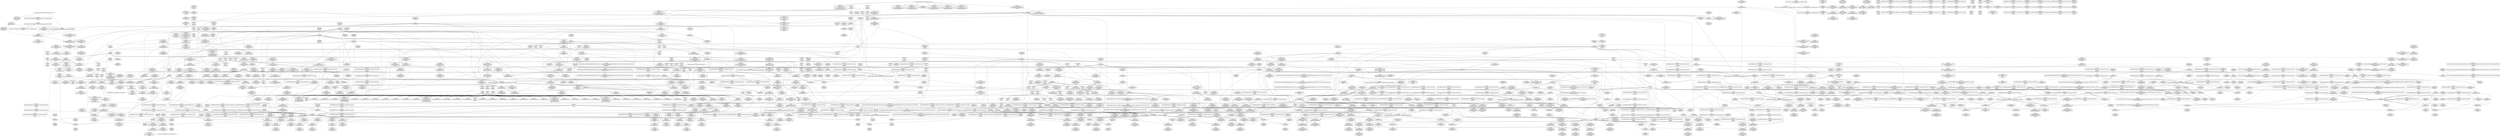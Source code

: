 digraph {
	CE0x4beeee0 [shape=record,shape=Mrecord,label="{CE0x4beeee0|sock_has_perm:_call|security/selinux/hooks.c,3967}"]
	CE0x4c4be10 [shape=record,shape=Mrecord,label="{CE0x4c4be10|__rcu_read_lock:_tmp3|*SummSource*}"]
	CE0x4c8ff60 [shape=record,shape=Mrecord,label="{CE0x4c8ff60|_call_void_asm_sideeffect_,_memory_,_dirflag_,_fpsr_,_flags_()_#3,_!dbg_!27711,_!srcloc_!27714|include/linux/rcupdate.h,244|*SummSink*}"]
	CE0x4c3dd60 [shape=record,shape=Mrecord,label="{CE0x4c3dd60|rcu_read_lock:_tmp20|include/linux/rcupdate.h,882}"]
	CE0x4c42220 [shape=record,shape=Mrecord,label="{CE0x4c42220|i64*_getelementptr_inbounds_(_11_x_i64_,_11_x_i64_*___llvm_gcov_ctr132,_i64_0,_i64_8)|*Constant*|*SummSource*}"]
	CE0x4c11770 [shape=record,shape=Mrecord,label="{CE0x4c11770|i64*_getelementptr_inbounds_(_13_x_i64_,_13_x_i64_*___llvm_gcov_ctr126,_i64_0,_i64_10)|*Constant*|*SummSink*}"]
	CE0x4c061a0 [shape=record,shape=Mrecord,label="{CE0x4c061a0|__rcu_read_lock:_tmp7|include/linux/rcupdate.h,240|*SummSink*}"]
	CE0x4c2af20 [shape=record,shape=Mrecord,label="{CE0x4c2af20|rcu_read_lock:_tobool1|include/linux/rcupdate.h,882}"]
	CE0x4b73260 [shape=record,shape=Mrecord,label="{CE0x4b73260|16:_i32,_24:_i16,_:_CRE_16,20_|*MultipleSource*|*LoadInst*|security/selinux/hooks.c,3964|security/selinux/hooks.c,3964|security/selinux/hooks.c,3969}"]
	CE0x4c4cbb0 [shape=record,shape=Mrecord,label="{CE0x4c4cbb0|rcu_read_unlock:_call3|include/linux/rcupdate.h,933|*SummSink*}"]
	CE0x4c2fc10 [shape=record,shape=Mrecord,label="{CE0x4c2fc10|_call_void_lockdep_rcu_suspicious(i8*_getelementptr_inbounds_(_25_x_i8_,_25_x_i8_*_.str45,_i32_0,_i32_0),_i32_934,_i8*_getelementptr_inbounds_(_44_x_i8_,_44_x_i8_*_.str47,_i32_0,_i32_0))_#10,_!dbg_!27726|include/linux/rcupdate.h,933}"]
	CE0x4b7f070 [shape=record,shape=Mrecord,label="{CE0x4b7f070|selinux_socket_recvmsg:_entry}"]
	CE0x4c7ff30 [shape=record,shape=Mrecord,label="{CE0x4c7ff30|__preempt_count_sub:_tmp5|./arch/x86/include/asm/preempt.h,77|*SummSink*}"]
	CE0x4c8bb40 [shape=record,shape=Mrecord,label="{CE0x4c8bb40|void_(i32*,_i32,_i32*)*_asm_addl_$1,_%gs:$0_,_*m,ri,*m,_dirflag_,_fpsr_,_flags_|*SummSource*}"]
	CE0x4c2bfb0 [shape=record,shape=Mrecord,label="{CE0x4c2bfb0|rcu_read_lock:_tmp10|include/linux/rcupdate.h,882|*SummSource*}"]
	CE0x4c4e190 [shape=record,shape=Mrecord,label="{CE0x4c4e190|rcu_read_unlock:_tmp}"]
	CE0x4c19720 [shape=record,shape=Mrecord,label="{CE0x4c19720|_call_void___rcu_read_unlock()_#10,_!dbg_!27734|include/linux/rcupdate.h,937|*SummSink*}"]
	CE0x4bf6610 [shape=record,shape=Mrecord,label="{CE0x4bf6610|rcu_read_lock:_tmp11|include/linux/rcupdate.h,882|*SummSink*}"]
	CE0x4be9e10 [shape=record,shape=Mrecord,label="{CE0x4be9e10|task_sid:_tmp9|security/selinux/hooks.c,208|*SummSource*}"]
	CE0x4c1bd40 [shape=record,shape=Mrecord,label="{CE0x4c1bd40|%struct.lockdep_map*_null|*Constant*|*SummSource*}"]
	CE0x4c0a8d0 [shape=record,shape=Mrecord,label="{CE0x4c0a8d0|task_sid:_if.then}"]
	CE0x4bb1350 [shape=record,shape=Mrecord,label="{CE0x4bb1350|sock_has_perm:_tmp13|security/selinux/hooks.c,3972|*SummSink*}"]
	CE0x4bedb80 [shape=record,shape=Mrecord,label="{CE0x4bedb80|_ret_i32_%call7,_!dbg_!27749|security/selinux/hooks.c,210|*SummSource*}"]
	CE0x4c204f0 [shape=record,shape=Mrecord,label="{CE0x4c204f0|rcu_lock_acquire:_tmp4|include/linux/rcupdate.h,418}"]
	CE0x4c0d540 [shape=record,shape=Mrecord,label="{CE0x4c0d540|task_sid:_do.body5|*SummSource*}"]
	CE0x4b70c60 [shape=record,shape=Mrecord,label="{CE0x4b70c60|get_current:_tmp3|*SummSource*}"]
	CE0x4b81900 [shape=record,shape=Mrecord,label="{CE0x4b81900|i64_1|*Constant*|*SummSink*}"]
	CE0x4c56640 [shape=record,shape=Mrecord,label="{CE0x4c56640|i64*_getelementptr_inbounds_(_11_x_i64_,_11_x_i64_*___llvm_gcov_ctr132,_i64_0,_i64_10)|*Constant*}"]
	CE0x4b651c0 [shape=record,shape=Mrecord,label="{CE0x4b651c0|sock_has_perm:_if.end}"]
	CE0x4c29710 [shape=record,shape=Mrecord,label="{CE0x4c29710|__preempt_count_add:_entry|*SummSource*}"]
	CE0x4b623d0 [shape=record,shape=Mrecord,label="{CE0x4b623d0|i64*_getelementptr_inbounds_(_2_x_i64_,_2_x_i64_*___llvm_gcov_ctr362,_i64_0,_i64_0)|*Constant*}"]
	CE0x4bfdc30 [shape=record,shape=Mrecord,label="{CE0x4bfdc30|GLOBAL:_rcu_lock_map|Global_var:rcu_lock_map}"]
	CE0x4bf77c0 [shape=record,shape=Mrecord,label="{CE0x4bf77c0|sock_has_perm:_tmp18|security/selinux/hooks.c,3977|*SummSource*}"]
	CE0x4c4a3c0 [shape=record,shape=Mrecord,label="{CE0x4c4a3c0|i64*_getelementptr_inbounds_(_4_x_i64_,_4_x_i64_*___llvm_gcov_ctr133,_i64_0,_i64_2)|*Constant*}"]
	CE0x4c09070 [shape=record,shape=Mrecord,label="{CE0x4c09070|task_sid:_bb|*SummSource*}"]
	CE0x4c0c7b0 [shape=record,shape=Mrecord,label="{CE0x4c0c7b0|cred_sid:_tmp1}"]
	CE0x4c8fc30 [shape=record,shape=Mrecord,label="{CE0x4c8fc30|rcu_lock_release:_tmp4|include/linux/rcupdate.h,423}"]
	CE0x4c95ec0 [shape=record,shape=Mrecord,label="{CE0x4c95ec0|__rcu_read_unlock:_tmp2|*SummSource*}"]
	CE0x4b7a400 [shape=record,shape=Mrecord,label="{CE0x4b7a400|_call_void_mcount()_#3|*SummSink*}"]
	CE0x4c4fc10 [shape=record,shape=Mrecord,label="{CE0x4c4fc10|i64*_getelementptr_inbounds_(_4_x_i64_,_4_x_i64_*___llvm_gcov_ctr128,_i64_0,_i64_2)|*Constant*|*SummSource*}"]
	CE0x4c01e40 [shape=record,shape=Mrecord,label="{CE0x4c01e40|task_sid:_tmp2}"]
	CE0x4c28d10 [shape=record,shape=Mrecord,label="{CE0x4c28d10|rcu_read_lock:_land.lhs.true}"]
	CE0x4c2a320 [shape=record,shape=Mrecord,label="{CE0x4c2a320|rcu_read_unlock:_tmp1|*SummSource*}"]
	CE0x4b866d0 [shape=record,shape=Mrecord,label="{CE0x4b866d0|_call_void_mcount()_#3|*SummSink*}"]
	CE0x4b63190 [shape=record,shape=Mrecord,label="{CE0x4b63190|i64_1|*Constant*|*SummSource*}"]
	CE0x4c44a20 [shape=record,shape=Mrecord,label="{CE0x4c44a20|_ret_void,_!dbg_!27719|./arch/x86/include/asm/preempt.h,73}"]
	CE0x4c1fcf0 [shape=record,shape=Mrecord,label="{CE0x4c1fcf0|i64_1|*Constant*}"]
	CE0x4c0b2a0 [shape=record,shape=Mrecord,label="{CE0x4c0b2a0|task_sid:_tmp9|security/selinux/hooks.c,208}"]
	CE0x4c56030 [shape=record,shape=Mrecord,label="{CE0x4c56030|rcu_read_unlock:_tmp20|include/linux/rcupdate.h,933|*SummSource*}"]
	CE0x4b9ff40 [shape=record,shape=Mrecord,label="{CE0x4b9ff40|sock_has_perm:_sk|Function::sock_has_perm&Arg::sk::|*SummSource*}"]
	CE0x4b61b90 [shape=record,shape=Mrecord,label="{CE0x4b61b90|32:_%struct.sock*,_:_CRE_0,4_|*MultipleSource*|Function::selinux_socket_recvmsg&Arg::sock::|security/selinux/hooks.c,4221}"]
	CE0x4c8f430 [shape=record,shape=Mrecord,label="{CE0x4c8f430|GLOBAL:___preempt_count|Global_var:__preempt_count}"]
	CE0x4c41080 [shape=record,shape=Mrecord,label="{CE0x4c41080|rcu_read_unlock:_tmp9|include/linux/rcupdate.h,933|*SummSink*}"]
	CE0x4c29ca0 [shape=record,shape=Mrecord,label="{CE0x4c29ca0|GLOBAL:___llvm_gcov_ctr127|Global_var:__llvm_gcov_ctr127|*SummSink*}"]
	CE0x4c4ca40 [shape=record,shape=Mrecord,label="{CE0x4c4ca40|rcu_read_unlock:_call3|include/linux/rcupdate.h,933|*SummSource*}"]
	CE0x4c04240 [shape=record,shape=Mrecord,label="{CE0x4c04240|rcu_read_lock:_do.body}"]
	CE0x4b95460 [shape=record,shape=Mrecord,label="{CE0x4b95460|rcu_read_lock:_tobool|include/linux/rcupdate.h,882|*SummSource*}"]
	CE0x4b95510 [shape=record,shape=Mrecord,label="{CE0x4b95510|sock_has_perm:_if.then|*SummSource*}"]
	CE0x4b92940 [shape=record,shape=Mrecord,label="{CE0x4b92940|i64*_getelementptr_inbounds_(_6_x_i64_,_6_x_i64_*___llvm_gcov_ctr327,_i64_0,_i64_0)|*Constant*|*SummSource*}"]
	CE0x4b577e0 [shape=record,shape=Mrecord,label="{CE0x4b577e0|selinux_socket_recvmsg:_tmp|*SummSource*}"]
	CE0x4b69140 [shape=record,shape=Mrecord,label="{CE0x4b69140|GLOBAL:_current_task|Global_var:current_task|*SummSource*}"]
	CE0x4c54520 [shape=record,shape=Mrecord,label="{CE0x4c54520|i32_934|*Constant*|*SummSource*}"]
	CE0x4cca2c0 [shape=record,shape=Mrecord,label="{CE0x4cca2c0|__preempt_count_sub:_bb|*SummSource*}"]
	CE0x4bf73c0 [shape=record,shape=Mrecord,label="{CE0x4bf73c0|i64*_getelementptr_inbounds_(_6_x_i64_,_6_x_i64_*___llvm_gcov_ctr327,_i64_0,_i64_5)|*Constant*|*SummSource*}"]
	CE0x4bf6b00 [shape=record,shape=Mrecord,label="{CE0x4bf6b00|_ret_i32_%retval.0,_!dbg_!27728|security/selinux/avc.c,775|*SummSink*}"]
	CE0x4b94800 [shape=record,shape=Mrecord,label="{CE0x4b94800|i64*_getelementptr_inbounds_(_13_x_i64_,_13_x_i64_*___llvm_gcov_ctr126,_i64_0,_i64_0)|*Constant*|*SummSource*}"]
	CE0x4c95be0 [shape=record,shape=Mrecord,label="{CE0x4c95be0|i64*_getelementptr_inbounds_(_4_x_i64_,_4_x_i64_*___llvm_gcov_ctr129,_i64_0,_i64_3)|*Constant*|*SummSource*}"]
	CE0x4be9910 [shape=record,shape=Mrecord,label="{CE0x4be9910|8:_%struct.sock*,_:_SCME_0,4_|*MultipleSource*|security/selinux/hooks.c, 3966|security/selinux/hooks.c,3966|security/selinux/hooks.c,3966}"]
	CE0x4bb33f0 [shape=record,shape=Mrecord,label="{CE0x4bb33f0|rcu_read_lock:_call3|include/linux/rcupdate.h,882|*SummSink*}"]
	CE0x4bf7d60 [shape=record,shape=Mrecord,label="{CE0x4bf7d60|sock_has_perm:_tmp19|security/selinux/hooks.c,3977}"]
	CE0x4c8e200 [shape=record,shape=Mrecord,label="{CE0x4c8e200|__rcu_read_lock:_do.end|*SummSink*}"]
	CE0x4bf7ed0 [shape=record,shape=Mrecord,label="{CE0x4bf7ed0|sock_has_perm:_tmp19|security/selinux/hooks.c,3977|*SummSource*}"]
	CE0x4b6e690 [shape=record,shape=Mrecord,label="{CE0x4b6e690|GLOBAL:_get_current|*Constant*}"]
	CE0x4c42d80 [shape=record,shape=Mrecord,label="{CE0x4c42d80|rcu_read_unlock:_tobool|include/linux/rcupdate.h,933|*SummSource*}"]
	CE0x4c09610 [shape=record,shape=Mrecord,label="{CE0x4c09610|cred_sid:_tmp|*SummSink*}"]
	CE0x4c45230 [shape=record,shape=Mrecord,label="{CE0x4c45230|__rcu_read_lock:_tmp4|include/linux/rcupdate.h,239|*SummSink*}"]
	CE0x4c536e0 [shape=record,shape=Mrecord,label="{CE0x4c536e0|rcu_read_unlock:_if.end|*SummSink*}"]
	CE0x4b865c0 [shape=record,shape=Mrecord,label="{CE0x4b865c0|_call_void_mcount()_#3|*SummSource*}"]
	CE0x4ba95f0 [shape=record,shape=Mrecord,label="{CE0x4ba95f0|i64_5|*Constant*}"]
	CE0x4bec0b0 [shape=record,shape=Mrecord,label="{CE0x4bec0b0|8:_%struct.sock*,_:_SCME_45,46_}"]
	CE0x4c77dc0 [shape=record,shape=Mrecord,label="{CE0x4c77dc0|rcu_lock_release:_tmp4|include/linux/rcupdate.h,423|*SummSink*}"]
	CE0x4c94490 [shape=record,shape=Mrecord,label="{CE0x4c94490|__preempt_count_sub:_val|Function::__preempt_count_sub&Arg::val::|*SummSink*}"]
	CE0x4c34230 [shape=record,shape=Mrecord,label="{CE0x4c34230|_call_void_lockdep_rcu_suspicious(i8*_getelementptr_inbounds_(_25_x_i8_,_25_x_i8_*_.str45,_i32_0,_i32_0),_i32_883,_i8*_getelementptr_inbounds_(_42_x_i8_,_42_x_i8_*_.str46,_i32_0,_i32_0))_#10,_!dbg_!27728|include/linux/rcupdate.h,882|*SummSink*}"]
	CE0x4c55f00 [shape=record,shape=Mrecord,label="{CE0x4c55f00|rcu_read_unlock:_tmp20|include/linux/rcupdate.h,933}"]
	CE0x4bed340 [shape=record,shape=Mrecord,label="{CE0x4bed340|GLOBAL:_task_sid|*Constant*|*SummSink*}"]
	CE0x4c8d8c0 [shape=record,shape=Mrecord,label="{CE0x4c8d8c0|i64_ptrtoint_(i8*_blockaddress(_rcu_lock_release,_%__here)_to_i64)|*Constant*|*SummSource*}"]
	CE0x4c46760 [shape=record,shape=Mrecord,label="{CE0x4c46760|rcu_read_unlock:_tmp16|include/linux/rcupdate.h,933|*SummSink*}"]
	CE0x4c20f40 [shape=record,shape=Mrecord,label="{CE0x4c20f40|__rcu_read_unlock:_tmp7|include/linux/rcupdate.h,245|*SummSource*}"]
	CE0x4c03820 [shape=record,shape=Mrecord,label="{CE0x4c03820|i64_2|*Constant*}"]
	CE0x4beb990 [shape=record,shape=Mrecord,label="{CE0x4beb990|8:_%struct.sock*,_:_SCME_39,40_}"]
	CE0x4ba4550 [shape=record,shape=Mrecord,label="{CE0x4ba4550|sock_has_perm:_sid|security/selinux/hooks.c,3969|*SummSource*}"]
	CE0x4b7a1d0 [shape=record,shape=Mrecord,label="{CE0x4b7a1d0|sock_has_perm:_ad|security/selinux/hooks.c, 3965}"]
	CE0x4c2dc40 [shape=record,shape=Mrecord,label="{CE0x4c2dc40|cred_sid:_tmp4|*LoadInst*|security/selinux/hooks.c,196}"]
	CE0x4c4d1b0 [shape=record,shape=Mrecord,label="{CE0x4c4d1b0|rcu_read_unlock:_tmp10|include/linux/rcupdate.h,933}"]
	CE0x4c2a1b0 [shape=record,shape=Mrecord,label="{CE0x4c2a1b0|rcu_read_unlock:_tmp|*SummSink*}"]
	CE0x4bf2450 [shape=record,shape=Mrecord,label="{CE0x4bf2450|sock_has_perm:_tmp11|security/selinux/hooks.c,3970}"]
	CE0x4bd80a0 [shape=record,shape=Mrecord,label="{CE0x4bd80a0|task_sid:_tmp19|security/selinux/hooks.c,208}"]
	CE0x4b7a980 [shape=record,shape=Mrecord,label="{CE0x4b7a980|i64*_getelementptr_inbounds_(_2_x_i64_,_2_x_i64_*___llvm_gcov_ctr98,_i64_0,_i64_0)|*Constant*|*SummSource*}"]
	CE0x4c49880 [shape=record,shape=Mrecord,label="{CE0x4c49880|__rcu_read_lock:_tmp5|include/linux/rcupdate.h,239|*SummSource*}"]
	CE0x4c43430 [shape=record,shape=Mrecord,label="{CE0x4c43430|__rcu_read_lock:_tmp6|include/linux/rcupdate.h,240}"]
	CE0x4c33d00 [shape=record,shape=Mrecord,label="{CE0x4c33d00|_call_void_lockdep_rcu_suspicious(i8*_getelementptr_inbounds_(_25_x_i8_,_25_x_i8_*_.str45,_i32_0,_i32_0),_i32_883,_i8*_getelementptr_inbounds_(_42_x_i8_,_42_x_i8_*_.str46,_i32_0,_i32_0))_#10,_!dbg_!27728|include/linux/rcupdate.h,882}"]
	CE0x4b675d0 [shape=record,shape=Mrecord,label="{CE0x4b675d0|%struct.task_struct*_(%struct.task_struct**)*_asm_movq_%gs:$_1:P_,$0_,_r,im,_dirflag_,_fpsr_,_flags_|*SummSink*}"]
	CE0x4ccab60 [shape=record,shape=Mrecord,label="{CE0x4ccab60|__preempt_count_sub:_tmp4|./arch/x86/include/asm/preempt.h,77}"]
	CE0x4c330e0 [shape=record,shape=Mrecord,label="{CE0x4c330e0|rcu_read_lock:_tmp17|include/linux/rcupdate.h,882|*SummSource*}"]
	CE0x4beb010 [shape=record,shape=Mrecord,label="{CE0x4beb010|8:_%struct.sock*,_:_SCME_31,32_}"]
	CE0x4c06d60 [shape=record,shape=Mrecord,label="{CE0x4c06d60|GLOBAL:___rcu_read_lock|*Constant*}"]
	CE0x4c46d80 [shape=record,shape=Mrecord,label="{CE0x4c46d80|rcu_read_unlock:_if.then}"]
	CE0x4c0ed10 [shape=record,shape=Mrecord,label="{CE0x4c0ed10|i64_6|*Constant*}"]
	CE0x4b96bc0 [shape=record,shape=Mrecord,label="{CE0x4b96bc0|rcu_read_lock:_if.then|*SummSource*}"]
	CE0x4bdc960 [shape=record,shape=Mrecord,label="{CE0x4bdc960|__preempt_count_sub:_do.body}"]
	CE0x4c524d0 [shape=record,shape=Mrecord,label="{CE0x4c524d0|_call_void_lockdep_rcu_suspicious(i8*_getelementptr_inbounds_(_25_x_i8_,_25_x_i8_*_.str45,_i32_0,_i32_0),_i32_934,_i8*_getelementptr_inbounds_(_44_x_i8_,_44_x_i8_*_.str47,_i32_0,_i32_0))_#10,_!dbg_!27726|include/linux/rcupdate.h,933|*SummSink*}"]
	CE0x4c28ea0 [shape=record,shape=Mrecord,label="{CE0x4c28ea0|rcu_read_lock:_do.end}"]
	CE0x4c54dc0 [shape=record,shape=Mrecord,label="{CE0x4c54dc0|i8*_getelementptr_inbounds_(_44_x_i8_,_44_x_i8_*_.str47,_i32_0,_i32_0)|*Constant*|*SummSink*}"]
	CE0x4ba8340 [shape=record,shape=Mrecord,label="{CE0x4ba8340|GLOBAL:_rcu_lock_acquire|*Constant*|*SummSink*}"]
	CE0x4bfe7c0 [shape=record,shape=Mrecord,label="{CE0x4bfe7c0|task_sid:_call|security/selinux/hooks.c,208}"]
	CE0x4c17390 [shape=record,shape=Mrecord,label="{CE0x4c17390|rcu_read_unlock:_tmp21|include/linux/rcupdate.h,935|*SummSink*}"]
	CE0x4bb12e0 [shape=record,shape=Mrecord,label="{CE0x4bb12e0|sock_has_perm:_tmp13|security/selinux/hooks.c,3972|*SummSource*}"]
	CE0x4c3d360 [shape=record,shape=Mrecord,label="{CE0x4c3d360|i8*_getelementptr_inbounds_(_42_x_i8_,_42_x_i8_*_.str46,_i32_0,_i32_0)|*Constant*}"]
	CE0x4c8dcf0 [shape=record,shape=Mrecord,label="{CE0x4c8dcf0|_call_void_lock_release(%struct.lockdep_map*_%map,_i32_1,_i64_ptrtoint_(i8*_blockaddress(_rcu_lock_release,_%__here)_to_i64))_#10,_!dbg_!27716|include/linux/rcupdate.h,423}"]
	CE0x4bf2fa0 [shape=record,shape=Mrecord,label="{CE0x4bf2fa0|i64*_getelementptr_inbounds_(_6_x_i64_,_6_x_i64_*___llvm_gcov_ctr327,_i64_0,_i64_4)|*Constant*|*SummSink*}"]
	CE0x4c10300 [shape=record,shape=Mrecord,label="{CE0x4c10300|task_sid:_tmp17|security/selinux/hooks.c,208|*SummSource*}"]
	CE0x4c476d0 [shape=record,shape=Mrecord,label="{CE0x4c476d0|rcu_read_unlock:_do.end|*SummSource*}"]
	CE0x4c05840 [shape=record,shape=Mrecord,label="{CE0x4c05840|i32_22|*Constant*|*SummSource*}"]
	CE0x4c21b90 [shape=record,shape=Mrecord,label="{CE0x4c21b90|_call_void_mcount()_#3|*SummSource*}"]
	CE0x4c2ddb0 [shape=record,shape=Mrecord,label="{CE0x4c2ddb0|cred_sid:_tmp4|*LoadInst*|security/selinux/hooks.c,196|*SummSource*}"]
	CE0x4c3cad0 [shape=record,shape=Mrecord,label="{CE0x4c3cad0|i32_883|*Constant*}"]
	CE0x4b7c220 [shape=record,shape=Mrecord,label="{CE0x4b7c220|get_current:_tmp|*SummSink*}"]
	CE0x4c8b690 [shape=record,shape=Mrecord,label="{CE0x4c8b690|__rcu_read_lock:_do.body|*SummSource*}"]
	CE0x4be79e0 [shape=record,shape=Mrecord,label="{CE0x4be79e0|i32_(i32,_i32,_i16,_i32,_%struct.common_audit_data*)*_bitcast_(i32_(i32,_i32,_i16,_i32,_%struct.common_audit_data.495*)*_avc_has_perm_to_i32_(i32,_i32,_i16,_i32,_%struct.common_audit_data*)*)|*Constant*|*SummSink*}"]
	CE0x4bef5e0 [shape=record,shape=Mrecord,label="{CE0x4bef5e0|i32_2|*Constant*}"]
	CE0x4be8380 [shape=record,shape=Mrecord,label="{CE0x4be8380|avc_has_perm:_requested|Function::avc_has_perm&Arg::requested::|*SummSink*}"]
	CE0x4c201e0 [shape=record,shape=Mrecord,label="{CE0x4c201e0|_call_void_mcount()_#3|*SummSource*}"]
	CE0x4c0d350 [shape=record,shape=Mrecord,label="{CE0x4c0d350|task_sid:_do.end6|*SummSink*}"]
	CE0x4c94930 [shape=record,shape=Mrecord,label="{CE0x4c94930|_ret_void,_!dbg_!27720|./arch/x86/include/asm/preempt.h,78|*SummSource*}"]
	CE0x4c00cc0 [shape=record,shape=Mrecord,label="{CE0x4c00cc0|task_sid:_do.end|*SummSource*}"]
	CE0x4c10430 [shape=record,shape=Mrecord,label="{CE0x4c10430|task_sid:_tmp17|security/selinux/hooks.c,208|*SummSink*}"]
	CE0x4b803b0 [shape=record,shape=Mrecord,label="{CE0x4b803b0|i64*_getelementptr_inbounds_(_11_x_i64_,_11_x_i64_*___llvm_gcov_ctr127,_i64_0,_i64_0)|*Constant*}"]
	CE0x4c49b90 [shape=record,shape=Mrecord,label="{CE0x4c49b90|rcu_read_unlock:_tmp7|include/linux/rcupdate.h,933|*SummSink*}"]
	CE0x4bf82b0 [shape=record,shape=Mrecord,label="{CE0x4bf82b0|sock_has_perm:_tmp20|security/selinux/hooks.c,3977}"]
	CE0x4c25d40 [shape=record,shape=Mrecord,label="{CE0x4c25d40|i64*_getelementptr_inbounds_(_4_x_i64_,_4_x_i64_*___llvm_gcov_ctr129,_i64_0,_i64_1)|*Constant*|*SummSink*}"]
	CE0x4bfff50 [shape=record,shape=Mrecord,label="{CE0x4bfff50|task_sid:_tmp3}"]
	CE0x4c4b510 [shape=record,shape=Mrecord,label="{CE0x4c4b510|rcu_lock_acquire:_tmp5|include/linux/rcupdate.h,418|*SummSource*}"]
	CE0x4bf4b40 [shape=record,shape=Mrecord,label="{CE0x4bf4b40|__preempt_count_sub:_tmp|*SummSource*}"]
	CE0x4c05da0 [shape=record,shape=Mrecord,label="{CE0x4c05da0|_call_void_rcu_lock_acquire(%struct.lockdep_map*_rcu_lock_map)_#10,_!dbg_!27711|include/linux/rcupdate.h,881}"]
	CE0x4b96890 [shape=record,shape=Mrecord,label="{CE0x4b96890|GLOBAL:___llvm_gcov_ctr132|Global_var:__llvm_gcov_ctr132}"]
	CE0x4bdd090 [shape=record,shape=Mrecord,label="{CE0x4bdd090|__preempt_count_sub:_tmp7|./arch/x86/include/asm/preempt.h,78|*SummSink*}"]
	CE0x4c08810 [shape=record,shape=Mrecord,label="{CE0x4c08810|task_sid:_tmp8|security/selinux/hooks.c,208}"]
	CE0x4c05100 [shape=record,shape=Mrecord,label="{CE0x4c05100|i64_0|*Constant*}"]
	CE0x4be46f0 [shape=record,shape=Mrecord,label="{CE0x4be46f0|sock_has_perm:_net1|security/selinux/hooks.c,3973|*SummSink*}"]
	CE0x4c0dc80 [shape=record,shape=Mrecord,label="{CE0x4c0dc80|rcu_read_unlock:_tmp5|include/linux/rcupdate.h,933|*SummSource*}"]
	CE0x4be2a00 [shape=record,shape=Mrecord,label="{CE0x4be2a00|i64_1|*Constant*}"]
	CE0x4c0db70 [shape=record,shape=Mrecord,label="{CE0x4c0db70|rcu_read_unlock:_tmp5|include/linux/rcupdate.h,933}"]
	CE0x4c0efc0 [shape=record,shape=Mrecord,label="{CE0x4c0efc0|i64_6|*Constant*|*SummSink*}"]
	CE0x4c4dfa0 [shape=record,shape=Mrecord,label="{CE0x4c4dfa0|i64*_getelementptr_inbounds_(_11_x_i64_,_11_x_i64_*___llvm_gcov_ctr132,_i64_0,_i64_0)|*Constant*|*SummSource*}"]
	CE0x4bd8200 [shape=record,shape=Mrecord,label="{CE0x4bd8200|task_sid:_tmp19|security/selinux/hooks.c,208|*SummSource*}"]
	CE0x4c4bc80 [shape=record,shape=Mrecord,label="{CE0x4c4bc80|i64*_getelementptr_inbounds_(_4_x_i64_,_4_x_i64_*___llvm_gcov_ctr128,_i64_0,_i64_2)|*Constant*}"]
	CE0x4c14d30 [shape=record,shape=Mrecord,label="{CE0x4c14d30|GLOBAL:_cred_sid|*Constant*|*SummSink*}"]
	CE0x4c4e270 [shape=record,shape=Mrecord,label="{CE0x4c4e270|rcu_read_unlock:_tmp|*SummSource*}"]
	CE0x4c45150 [shape=record,shape=Mrecord,label="{CE0x4c45150|__rcu_read_lock:_tmp4|include/linux/rcupdate.h,239}"]
	CE0x4c2fd30 [shape=record,shape=Mrecord,label="{CE0x4c2fd30|GLOBAL:_rcu_lock_map|Global_var:rcu_lock_map|*SummSource*}"]
	CE0x4bf3ba0 [shape=record,shape=Mrecord,label="{CE0x4bf3ba0|sock_has_perm:_tmp5|security/selinux/hooks.c,3966|*SummSource*}"]
	CE0x4bae940 [shape=record,shape=Mrecord,label="{CE0x4bae940|sock_has_perm:_cleanup|*SummSource*}"]
	CE0x4c800b0 [shape=record,shape=Mrecord,label="{CE0x4c800b0|__preempt_count_sub:_tmp5|./arch/x86/include/asm/preempt.h,77|*SummSource*}"]
	CE0x4befb00 [shape=record,shape=Mrecord,label="{CE0x4befb00|sock_has_perm:_tmp6|security/selinux/hooks.c,3969}"]
	CE0x4c09a00 [shape=record,shape=Mrecord,label="{CE0x4c09a00|task_sid:_tmp8|security/selinux/hooks.c,208|*SummSource*}"]
	CE0x4c3ea30 [shape=record,shape=Mrecord,label="{CE0x4c3ea30|rcu_read_lock:_tmp21|include/linux/rcupdate.h,884|*SummSink*}"]
	CE0x4bb1aa0 [shape=record,shape=Mrecord,label="{CE0x4bb1aa0|sock_has_perm:_tmp14|security/selinux/hooks.c,3972|*SummSource*}"]
	CE0x4b7a470 [shape=record,shape=Mrecord,label="{CE0x4b7a470|i32_59|*Constant*|*SummSource*}"]
	CE0x4c14aa0 [shape=record,shape=Mrecord,label="{CE0x4c14aa0|GLOBAL:_cred_sid|*Constant*}"]
	CE0x4b945c0 [shape=record,shape=Mrecord,label="{CE0x4b945c0|task_sid:_do.body|*SummSink*}"]
	CE0x4c90f90 [shape=record,shape=Mrecord,label="{CE0x4c90f90|__rcu_read_unlock:_do.body|*SummSink*}"]
	CE0x4c94570 [shape=record,shape=Mrecord,label="{CE0x4c94570|__preempt_count_sub:_val|Function::__preempt_count_sub&Arg::val::}"]
	CE0x4c19580 [shape=record,shape=Mrecord,label="{CE0x4c19580|_call_void___rcu_read_unlock()_#10,_!dbg_!27734|include/linux/rcupdate.h,937}"]
	CE0x4c04ad0 [shape=record,shape=Mrecord,label="{CE0x4c04ad0|task_sid:_land.lhs.true2|*SummSink*}"]
	CE0x4be31f0 [shape=record,shape=Mrecord,label="{CE0x4be31f0|sock_has_perm:_u|security/selinux/hooks.c,3973|*SummSink*}"]
	CE0x4c0e9a0 [shape=record,shape=Mrecord,label="{CE0x4c0e9a0|task_sid:_tobool4|security/selinux/hooks.c,208|*SummSource*}"]
	CE0x4beca30 [shape=record,shape=Mrecord,label="{CE0x4beca30|8:_%struct.sock*,_:_SCME_53,54_}"]
	CE0x4b5d0e0 [shape=record,shape=Mrecord,label="{CE0x4b5d0e0|selinux_socket_recvmsg:_tmp4|*LoadInst*|security/selinux/hooks.c,4221|*SummSink*}"]
	CE0x4c4cd40 [shape=record,shape=Mrecord,label="{CE0x4c4cd40|rcu_read_unlock:_land.lhs.true|*SummSink*}"]
	CE0x4c15950 [shape=record,shape=Mrecord,label="{CE0x4c15950|GLOBAL:_rcu_read_unlock|*Constant*}"]
	CE0x4bdd240 [shape=record,shape=Mrecord,label="{CE0x4bdd240|__preempt_count_sub:_tmp|*SummSink*}"]
	CE0x4b86790 [shape=record,shape=Mrecord,label="{CE0x4b86790|_ret_void,_!dbg_!27717|include/linux/rcupdate.h,419}"]
	CE0x4c7f760 [shape=record,shape=Mrecord,label="{CE0x4c7f760|_call_void_mcount()_#3|*SummSource*}"]
	CE0x4c2ea00 [shape=record,shape=Mrecord,label="{CE0x4c2ea00|rcu_read_unlock:_tmp3}"]
	CE0x4c4e200 [shape=record,shape=Mrecord,label="{CE0x4c4e200|COLLAPSED:_GCMRE___llvm_gcov_ctr132_internal_global_11_x_i64_zeroinitializer:_elem_0:default:}"]
	CE0x4c2e1d0 [shape=record,shape=Mrecord,label="{CE0x4c2e1d0|i64*_getelementptr_inbounds_(_11_x_i64_,_11_x_i64_*___llvm_gcov_ctr127,_i64_0,_i64_8)|*Constant*|*SummSink*}"]
	CE0x4c3e910 [shape=record,shape=Mrecord,label="{CE0x4c3e910|i64*_getelementptr_inbounds_(_11_x_i64_,_11_x_i64_*___llvm_gcov_ctr127,_i64_0,_i64_10)|*Constant*|*SummSource*}"]
	CE0x4c28a30 [shape=record,shape=Mrecord,label="{CE0x4c28a30|rcu_read_lock:_tobool1|include/linux/rcupdate.h,882|*SummSink*}"]
	CE0x4c141e0 [shape=record,shape=Mrecord,label="{CE0x4c141e0|task_sid:_tmp27|security/selinux/hooks.c,208|*SummSink*}"]
	CE0x4c15330 [shape=record,shape=Mrecord,label="{CE0x4c15330|cred_sid:_cred|Function::cred_sid&Arg::cred::|*SummSink*}"]
	CE0x4c43880 [shape=record,shape=Mrecord,label="{CE0x4c43880|rcu_read_unlock:_tmp14|include/linux/rcupdate.h,933|*SummSink*}"]
	"CONST[source:0(mediator),value:0(static)][purpose:{operation}]"
	CE0x4b6d4d0 [shape=record,shape=Mrecord,label="{CE0x4b6d4d0|selinux_socket_recvmsg:_call|security/selinux/hooks.c,4221}"]
	CE0x4ca85d0 [shape=record,shape=Mrecord,label="{CE0x4ca85d0|i64*_getelementptr_inbounds_(_4_x_i64_,_4_x_i64_*___llvm_gcov_ctr129,_i64_0,_i64_2)|*Constant*}"]
	CE0x4c7a480 [shape=record,shape=Mrecord,label="{CE0x4c7a480|rcu_lock_acquire:_indirectgoto|*SummSource*}"]
	CE0x4b7d9f0 [shape=record,shape=Mrecord,label="{CE0x4b7d9f0|_ret_i32_%retval.0,_!dbg_!27728|security/selinux/avc.c,775|*SummSource*}"]
	CE0x4c2d2b0 [shape=record,shape=Mrecord,label="{CE0x4c2d2b0|rcu_read_unlock:_tmp2|*SummSink*}"]
	CE0x4c17320 [shape=record,shape=Mrecord,label="{CE0x4c17320|rcu_read_unlock:_tmp21|include/linux/rcupdate.h,935|*SummSource*}"]
	CE0x4bffd90 [shape=record,shape=Mrecord,label="{CE0x4bffd90|task_sid:_tmp2|*SummSink*}"]
	CE0x4c0fae0 [shape=record,shape=Mrecord,label="{CE0x4c0fae0|task_sid:_tmp15|security/selinux/hooks.c,208|*SummSink*}"]
	CE0x4b6fdc0 [shape=record,shape=Mrecord,label="{CE0x4b6fdc0|i32_5|*Constant*|*SummSource*}"]
	CE0x4b740b0 [shape=record,shape=Mrecord,label="{CE0x4b740b0|sock_has_perm:_ad|security/selinux/hooks.c, 3965|*SummSink*}"]
	CE0x4bf2530 [shape=record,shape=Mrecord,label="{CE0x4bf2530|sock_has_perm:_tmp11|security/selinux/hooks.c,3970|*SummSink*}"]
	CE0x4be9fa0 [shape=record,shape=Mrecord,label="{CE0x4be9fa0|GLOBAL:_task_sid.__warned|Global_var:task_sid.__warned|*SummSink*}"]
	CE0x4c212e0 [shape=record,shape=Mrecord,label="{CE0x4c212e0|rcu_lock_acquire:___here|*SummSink*}"]
	CE0x4c41850 [shape=record,shape=Mrecord,label="{CE0x4c41850|rcu_read_unlock:_tobool1|include/linux/rcupdate.h,933|*SummSink*}"]
	CE0x4c18a80 [shape=record,shape=Mrecord,label="{CE0x4c18a80|rcu_lock_release:_entry|*SummSink*}"]
	CE0x4bdc8f0 [shape=record,shape=Mrecord,label="{CE0x4bdc8f0|__preempt_count_sub:_bb}"]
	CE0x4c2aeb0 [shape=record,shape=Mrecord,label="{CE0x4c2aeb0|i64_4|*Constant*}"]
	CE0x4b741f0 [shape=record,shape=Mrecord,label="{CE0x4b741f0|get_current:_bb|*SummSink*}"]
	CE0x4c97ee0 [shape=record,shape=Mrecord,label="{CE0x4c97ee0|__preempt_count_add:_tmp6|./arch/x86/include/asm/preempt.h,73}"]
	CE0x4c3ff30 [shape=record,shape=Mrecord,label="{CE0x4c3ff30|cred_sid:_bb|*SummSource*}"]
	CE0x4b856e0 [shape=record,shape=Mrecord,label="{CE0x4b856e0|i64*_getelementptr_inbounds_(_2_x_i64_,_2_x_i64_*___llvm_gcov_ctr98,_i64_0,_i64_0)|*Constant*}"]
	CE0x4b90020 [shape=record,shape=Mrecord,label="{CE0x4b90020|i32_77|*Constant*|*SummSource*}"]
	CE0x4b91af0 [shape=record,shape=Mrecord,label="{CE0x4b91af0|sock_has_perm:_if.end|*SummSink*}"]
	CE0x4b83180 [shape=record,shape=Mrecord,label="{CE0x4b83180|rcu_read_lock:_entry}"]
	CE0x4b95390 [shape=record,shape=Mrecord,label="{CE0x4b95390|rcu_read_lock:_tobool|include/linux/rcupdate.h,882}"]
	CE0x4ccabd0 [shape=record,shape=Mrecord,label="{CE0x4ccabd0|__preempt_count_sub:_tmp4|./arch/x86/include/asm/preempt.h,77|*SummSource*}"]
	CE0x4befd00 [shape=record,shape=Mrecord,label="{CE0x4befd00|sock_has_perm:_tmp6|security/selinux/hooks.c,3969|*SummSource*}"]
	CE0x4ba1290 [shape=record,shape=Mrecord,label="{CE0x4ba1290|sock_has_perm:_bb|*SummSink*}"]
	CE0x4c2dee0 [shape=record,shape=Mrecord,label="{CE0x4c2dee0|i64_5|*Constant*}"]
	CE0x4c2e410 [shape=record,shape=Mrecord,label="{CE0x4c2e410|rcu_read_lock:_tmp9|include/linux/rcupdate.h,882|*SummSink*}"]
	CE0x4bf0b70 [shape=record,shape=Mrecord,label="{CE0x4bf0b70|i64_2|*Constant*|*SummSink*}"]
	CE0x4c22ba0 [shape=record,shape=Mrecord,label="{CE0x4c22ba0|rcu_lock_acquire:_tmp3|*SummSink*}"]
	CE0x4c284c0 [shape=record,shape=Mrecord,label="{CE0x4c284c0|i64*_getelementptr_inbounds_(_4_x_i64_,_4_x_i64_*___llvm_gcov_ctr128,_i64_0,_i64_0)|*Constant*|*SummSink*}"]
	CE0x4bf3710 [shape=record,shape=Mrecord,label="{CE0x4bf3710|sock_has_perm:_tmp4|security/selinux/hooks.c,3966|*SummSource*}"]
	CE0x4c4ef70 [shape=record,shape=Mrecord,label="{CE0x4c4ef70|rcu_read_unlock:_tmp12|include/linux/rcupdate.h,933}"]
	CE0x4c00de0 [shape=record,shape=Mrecord,label="{CE0x4c00de0|cred_sid:_tmp1|*SummSource*}"]
	CE0x4c23250 [shape=record,shape=Mrecord,label="{CE0x4c23250|rcu_lock_release:_tmp2}"]
	CE0x4c10740 [shape=record,shape=Mrecord,label="{CE0x4c10740|i64*_getelementptr_inbounds_(_13_x_i64_,_13_x_i64_*___llvm_gcov_ctr126,_i64_0,_i64_8)|*Constant*}"]
	CE0x4c0f140 [shape=record,shape=Mrecord,label="{CE0x4c0f140|i64_7|*Constant*|*SummSource*}"]
	CE0x4c02ae0 [shape=record,shape=Mrecord,label="{CE0x4c02ae0|rcu_read_lock:_tmp3}"]
	CE0x4c3db50 [shape=record,shape=Mrecord,label="{CE0x4c3db50|rcu_read_lock:_tmp21|include/linux/rcupdate.h,884|*SummSource*}"]
	CE0x4c42900 [shape=record,shape=Mrecord,label="{CE0x4c42900|__rcu_read_unlock:_tmp4|include/linux/rcupdate.h,244|*SummSource*}"]
	CE0x4c80640 [shape=record,shape=Mrecord,label="{CE0x4c80640|void_(i32*,_i32,_i32*)*_asm_addl_$1,_%gs:$0_,_*m,ri,*m,_dirflag_,_fpsr_,_flags_}"]
	CE0x4ba8fa0 [shape=record,shape=Mrecord,label="{CE0x4ba8fa0|_call_void_mcount()_#3}"]
	CE0x4c26bf0 [shape=record,shape=Mrecord,label="{CE0x4c26bf0|COLLAPSED:_GCMRE___llvm_gcov_ctr133_internal_global_4_x_i64_zeroinitializer:_elem_0:default:}"]
	CE0x4be3a70 [shape=record,shape=Mrecord,label="{CE0x4be3a70|sock_has_perm:_tmp17|security/selinux/hooks.c,3976|*SummSink*}"]
	CE0x4c18850 [shape=record,shape=Mrecord,label="{CE0x4c18850|GLOBAL:_rcu_lock_release|*Constant*|*SummSource*}"]
	CE0x4b8d900 [shape=record,shape=Mrecord,label="{CE0x4b8d900|task_sid:_do.end6}"]
	CE0x4c1a850 [shape=record,shape=Mrecord,label="{CE0x4c1a850|_ret_void,_!dbg_!27717|include/linux/rcupdate.h,245|*SummSource*}"]
	CE0x4b69d90 [shape=record,shape=Mrecord,label="{CE0x4b69d90|avc_has_perm:_requested|Function::avc_has_perm&Arg::requested::}"]
	CE0x4c27bf0 [shape=record,shape=Mrecord,label="{CE0x4c27bf0|cred_sid:_tmp4|*LoadInst*|security/selinux/hooks.c,196|*SummSink*}"]
	CE0x4c95140 [shape=record,shape=Mrecord,label="{CE0x4c95140|i64*_getelementptr_inbounds_(_4_x_i64_,_4_x_i64_*___llvm_gcov_ctr135,_i64_0,_i64_3)|*Constant*}"]
	CE0x4bd9610 [shape=record,shape=Mrecord,label="{CE0x4bd9610|i8*_getelementptr_inbounds_(_25_x_i8_,_25_x_i8_*_.str3,_i32_0,_i32_0)|*Constant*|*SummSink*}"]
	CE0x4bf6eb0 [shape=record,shape=Mrecord,label="{CE0x4bf6eb0|sock_has_perm:_retval.0|*SummSource*}"]
	CE0x4bf1370 [shape=record,shape=Mrecord,label="{CE0x4bf1370|GLOBAL:___llvm_gcov_ctr327|Global_var:__llvm_gcov_ctr327}"]
	CE0x4b6cc50 [shape=record,shape=Mrecord,label="{CE0x4b6cc50|get_current:_tmp1}"]
	CE0x4b62ed0 [shape=record,shape=Mrecord,label="{CE0x4b62ed0|selinux_socket_recvmsg:_sk|security/selinux/hooks.c,4221}"]
	CE0x4b84890 [shape=record,shape=Mrecord,label="{CE0x4b84890|sock_has_perm:_tmp1|*SummSource*}"]
	CE0x4be7740 [shape=record,shape=Mrecord,label="{CE0x4be7740|i32_(i32,_i32,_i16,_i32,_%struct.common_audit_data*)*_bitcast_(i32_(i32,_i32,_i16,_i32,_%struct.common_audit_data.495*)*_avc_has_perm_to_i32_(i32,_i32,_i16,_i32,_%struct.common_audit_data*)*)|*Constant*}"]
	CE0x4c20c30 [shape=record,shape=Mrecord,label="{CE0x4c20c30|__rcu_read_unlock:_tmp7|include/linux/rcupdate.h,245|*SummSink*}"]
	CE0x4c8aa80 [shape=record,shape=Mrecord,label="{CE0x4c8aa80|__preempt_count_add:_tmp|*SummSource*}"]
	CE0x4c06a60 [shape=record,shape=Mrecord,label="{CE0x4c06a60|rcu_read_lock:_tmp2|*SummSource*}"]
	CE0x4c47e00 [shape=record,shape=Mrecord,label="{CE0x4c47e00|i64*_getelementptr_inbounds_(_4_x_i64_,_4_x_i64_*___llvm_gcov_ctr134,_i64_0,_i64_2)|*Constant*|*SummSink*}"]
	CE0x4bf7750 [shape=record,shape=Mrecord,label="{CE0x4bf7750|sock_has_perm:_tmp18|security/selinux/hooks.c,3977}"]
	CE0x4c0b210 [shape=record,shape=Mrecord,label="{CE0x4c0b210|task_sid:_tmp7|security/selinux/hooks.c,208|*SummSource*}"]
	CE0x4c3cb40 [shape=record,shape=Mrecord,label="{CE0x4c3cb40|i32_883|*Constant*|*SummSource*}"]
	CE0x4bec310 [shape=record,shape=Mrecord,label="{CE0x4bec310|8:_%struct.sock*,_:_SCME_47,48_}"]
	CE0x4b99430 [shape=record,shape=Mrecord,label="{CE0x4b99430|_ret_i32_%call1,_!dbg_!27718|security/selinux/hooks.c,4221|*SummSource*}"]
	CE0x4c0a450 [shape=record,shape=Mrecord,label="{CE0x4c0a450|COLLAPSED:_GCMRE___llvm_gcov_ctr131_internal_global_2_x_i64_zeroinitializer:_elem_0:default:}"]
	CE0x4be6850 [shape=record,shape=Mrecord,label="{CE0x4be6850|sock_has_perm:_tmp16|security/selinux/hooks.c,3976}"]
	CE0x4c2ba00 [shape=record,shape=Mrecord,label="{CE0x4c2ba00|rcu_read_unlock:_land.lhs.true|*SummSource*}"]
	CE0x4c07280 [shape=record,shape=Mrecord,label="{CE0x4c07280|i32_1|*Constant*}"]
	CE0x4be7540 [shape=record,shape=Mrecord,label="{CE0x4be7540|sock_has_perm:_call6|security/selinux/hooks.c,3976|*SummSink*}"]
	CE0x4c7d3d0 [shape=record,shape=Mrecord,label="{CE0x4c7d3d0|rcu_lock_release:_tmp3|*SummSink*}"]
	CE0x4c0d6c0 [shape=record,shape=Mrecord,label="{CE0x4c0d6c0|rcu_read_lock:_tobool|include/linux/rcupdate.h,882|*SummSink*}"]
	CE0x4bd8ce0 [shape=record,shape=Mrecord,label="{CE0x4bd8ce0|_call_void_lockdep_rcu_suspicious(i8*_getelementptr_inbounds_(_25_x_i8_,_25_x_i8_*_.str3,_i32_0,_i32_0),_i32_208,_i8*_getelementptr_inbounds_(_41_x_i8_,_41_x_i8_*_.str44,_i32_0,_i32_0))_#10,_!dbg_!27732|security/selinux/hooks.c,208|*SummSink*}"]
	CE0x4c451c0 [shape=record,shape=Mrecord,label="{CE0x4c451c0|__rcu_read_lock:_tmp4|include/linux/rcupdate.h,239|*SummSource*}"]
	CE0x4b57de0 [shape=record,shape=Mrecord,label="{CE0x4b57de0|selinux_socket_recvmsg:_sock|Function::selinux_socket_recvmsg&Arg::sock::}"]
	CE0x4be9e80 [shape=record,shape=Mrecord,label="{CE0x4be9e80|GLOBAL:_task_sid.__warned|Global_var:task_sid.__warned|*SummSource*}"]
	CE0x4c4bda0 [shape=record,shape=Mrecord,label="{CE0x4c4bda0|__rcu_read_lock:_tmp3}"]
	CE0x4beb4d0 [shape=record,shape=Mrecord,label="{CE0x4beb4d0|8:_%struct.sock*,_:_SCME_35,36_}"]
	CE0x4c2e060 [shape=record,shape=Mrecord,label="{CE0x4c2e060|rcu_read_lock:_tmp9|include/linux/rcupdate.h,882}"]
	CE0x4c567b0 [shape=record,shape=Mrecord,label="{CE0x4c567b0|rcu_read_unlock:_tmp21|include/linux/rcupdate.h,935}"]
	CE0x4c347c0 [shape=record,shape=Mrecord,label="{CE0x4c347c0|rcu_read_unlock:_tmp8|include/linux/rcupdate.h,933}"]
	CE0x4c8e560 [shape=record,shape=Mrecord,label="{CE0x4c8e560|i64*_getelementptr_inbounds_(_4_x_i64_,_4_x_i64_*___llvm_gcov_ctr128,_i64_0,_i64_0)|*Constant*}"]
	CE0x4c78470 [shape=record,shape=Mrecord,label="{CE0x4c78470|i8*_undef|*Constant*}"]
	CE0x4bebf80 [shape=record,shape=Mrecord,label="{CE0x4bebf80|8:_%struct.sock*,_:_SCME_44,45_}"]
	CE0x4c7b9c0 [shape=record,shape=Mrecord,label="{CE0x4c7b9c0|rcu_lock_acquire:_tmp7|*SummSink*}"]
	CE0x4c0fec0 [shape=record,shape=Mrecord,label="{CE0x4c0fec0|task_sid:_tmp16|security/selinux/hooks.c,208|*SummSource*}"]
	CE0x4c47c80 [shape=record,shape=Mrecord,label="{CE0x4c47c80|i64*_getelementptr_inbounds_(_4_x_i64_,_4_x_i64_*___llvm_gcov_ctr134,_i64_0,_i64_2)|*Constant*|*SummSource*}"]
	CE0x4c30220 [shape=record,shape=Mrecord,label="{CE0x4c30220|rcu_lock_acquire:___here}"]
	CE0x4c79f20 [shape=record,shape=Mrecord,label="{CE0x4c79f20|__preempt_count_sub:_tmp6|./arch/x86/include/asm/preempt.h,78}"]
	CE0x4c806b0 [shape=record,shape=Mrecord,label="{CE0x4c806b0|i32_0|*Constant*}"]
	CE0x4c0f420 [shape=record,shape=Mrecord,label="{CE0x4c0f420|task_sid:_tmp14|security/selinux/hooks.c,208|*SummSource*}"]
	CE0x4bdcb50 [shape=record,shape=Mrecord,label="{CE0x4bdcb50|__preempt_count_sub:_do.body|*SummSource*}"]
	CE0x4c2e810 [shape=record,shape=Mrecord,label="{CE0x4c2e810|i64*_getelementptr_inbounds_(_4_x_i64_,_4_x_i64_*___llvm_gcov_ctr130,_i64_0,_i64_1)|*Constant*|*SummSource*}"]
	CE0x4c3d920 [shape=record,shape=Mrecord,label="{CE0x4c3d920|rcu_read_lock:_tmp19|include/linux/rcupdate.h,882}"]
	CE0x4c18e90 [shape=record,shape=Mrecord,label="{CE0x4c18e90|rcu_lock_release:_map|Function::rcu_lock_release&Arg::map::|*SummSource*}"]
	CE0x4c3f910 [shape=record,shape=Mrecord,label="{CE0x4c3f910|i64*_getelementptr_inbounds_(_11_x_i64_,_11_x_i64_*___llvm_gcov_ctr127,_i64_0,_i64_9)|*Constant*|*SummSource*}"]
	CE0x4bd9080 [shape=record,shape=Mrecord,label="{CE0x4bd9080|i8*_getelementptr_inbounds_(_25_x_i8_,_25_x_i8_*_.str3,_i32_0,_i32_0)|*Constant*|*SummSource*}"]
	CE0x4b61fb0 [shape=record,shape=Mrecord,label="{CE0x4b61fb0|GLOBAL:_get_current|*Constant*|*SummSource*}"]
	CE0x4c2a2b0 [shape=record,shape=Mrecord,label="{CE0x4c2a2b0|rcu_read_unlock:_tmp1}"]
	CE0x4c90d20 [shape=record,shape=Mrecord,label="{CE0x4c90d20|rcu_lock_release:_tmp6|*SummSource*}"]
	CE0x4c09e30 [shape=record,shape=Mrecord,label="{CE0x4c09e30|rcu_read_lock:_tmp4|include/linux/rcupdate.h,882|*SummSource*}"]
	CE0x4c41550 [shape=record,shape=Mrecord,label="{CE0x4c41550|__rcu_read_lock:_tmp7|include/linux/rcupdate.h,240}"]
	CE0x4bff340 [shape=record,shape=Mrecord,label="{CE0x4bff340|rcu_read_lock:_tmp7|include/linux/rcupdate.h,882}"]
	CE0x4c01520 [shape=record,shape=Mrecord,label="{CE0x4c01520|task_sid:_tmp12|security/selinux/hooks.c,208|*SummSource*}"]
	CE0x4c55c80 [shape=record,shape=Mrecord,label="{CE0x4c55c80|rcu_read_unlock:_tmp19|include/linux/rcupdate.h,933|*SummSink*}"]
	CE0x4bae8d0 [shape=record,shape=Mrecord,label="{CE0x4bae8d0|sock_has_perm:_cleanup}"]
	CE0x4bdd170 [shape=record,shape=Mrecord,label="{CE0x4bdd170|__preempt_count_add:_do.end|*SummSource*}"]
	"CONST[source:1(input),value:2(dynamic)][purpose:{object}]"
	CE0x4b90ab0 [shape=record,shape=Mrecord,label="{CE0x4b90ab0|i64*_getelementptr_inbounds_(_11_x_i64_,_11_x_i64_*___llvm_gcov_ctr127,_i64_0,_i64_1)|*Constant*|*SummSink*}"]
	CE0x4c168e0 [shape=record,shape=Mrecord,label="{CE0x4c168e0|_ret_void,_!dbg_!27735|include/linux/rcupdate.h,938}"]
	CE0x4b91760 [shape=record,shape=Mrecord,label="{CE0x4b91760|i32_77|*Constant*}"]
	CE0x4c45090 [shape=record,shape=Mrecord,label="{CE0x4c45090|rcu_read_unlock:_tmp2}"]
	CE0x4b6ca40 [shape=record,shape=Mrecord,label="{CE0x4b6ca40|8:_%struct.sock*,_:_SCME_16,18_|*MultipleSource*|security/selinux/hooks.c, 3966|security/selinux/hooks.c,3966|security/selinux/hooks.c,3966}"]
	CE0x4c043c0 [shape=record,shape=Mrecord,label="{CE0x4c043c0|0:_i8,_:_GCMR_task_sid.__warned_internal_global_i8_0,_section_.data.unlikely_,_align_1:_elem_0:default:}"]
	CE0x4bd5b80 [shape=record,shape=Mrecord,label="{CE0x4bd5b80|i32_208|*Constant*}"]
	CE0x4c47a20 [shape=record,shape=Mrecord,label="{CE0x4c47a20|GLOBAL:___llvm_gcov_ctr132|Global_var:__llvm_gcov_ctr132|*SummSource*}"]
	CE0x4c19e10 [shape=record,shape=Mrecord,label="{CE0x4c19e10|__rcu_read_unlock:_entry}"]
	CE0x4bf1c60 [shape=record,shape=Mrecord,label="{CE0x4bf1c60|sock_has_perm:_tmp10|security/selinux/hooks.c,3969|*SummSource*}"]
	CE0x4c39980 [shape=record,shape=Mrecord,label="{CE0x4c39980|i64*_getelementptr_inbounds_(_4_x_i64_,_4_x_i64_*___llvm_gcov_ctr135,_i64_0,_i64_2)|*Constant*}"]
	CE0x4bb2120 [shape=record,shape=Mrecord,label="{CE0x4bb2120|sock_has_perm:_type|security/selinux/hooks.c,3972|*SummSink*}"]
	CE0x4bff880 [shape=record,shape=Mrecord,label="{CE0x4bff880|GLOBAL:___llvm_gcov_ctr126|Global_var:__llvm_gcov_ctr126}"]
	CE0x4bd98b0 [shape=record,shape=Mrecord,label="{CE0x4bd98b0|GLOBAL:_lockdep_rcu_suspicious|*Constant*|*SummSink*}"]
	CE0x4cacaf0 [shape=record,shape=Mrecord,label="{CE0x4cacaf0|__preempt_count_add:_tmp3|*SummSink*}"]
	CE0x4c2ca20 [shape=record,shape=Mrecord,label="{CE0x4c2ca20|cred_sid:_security|security/selinux/hooks.c,196}"]
	CE0x4bb15e0 [shape=record,shape=Mrecord,label="{CE0x4bb15e0|sock_has_perm:_tmp14|security/selinux/hooks.c,3972|*SummSink*}"]
	CE0x4c33720 [shape=record,shape=Mrecord,label="{CE0x4c33720|rcu_read_lock:_tmp18|include/linux/rcupdate.h,882|*SummSource*}"]
	CE0x4bb3880 [shape=record,shape=Mrecord,label="{CE0x4bb3880|i64_6|*Constant*}"]
	CE0x4bd93c0 [shape=record,shape=Mrecord,label="{CE0x4bd93c0|i8*_getelementptr_inbounds_(_25_x_i8_,_25_x_i8_*_.str3,_i32_0,_i32_0)|*Constant*}"]
	CE0x4c27fe0 [shape=record,shape=Mrecord,label="{CE0x4c27fe0|_call_void_rcu_lock_acquire(%struct.lockdep_map*_rcu_lock_map)_#10,_!dbg_!27711|include/linux/rcupdate.h,881|*SummSink*}"]
	CE0x4b69a70 [shape=record,shape=Mrecord,label="{CE0x4b69a70|avc_has_perm:_tclass|Function::avc_has_perm&Arg::tclass::|*SummSink*}"]
	CE0x4b632f0 [shape=record,shape=Mrecord,label="{CE0x4b632f0|selinux_socket_recvmsg:_bb|*SummSource*}"]
	CE0x4c8a980 [shape=record,shape=Mrecord,label="{CE0x4c8a980|__rcu_read_unlock:_bb|*SummSink*}"]
	CE0x4be8cd0 [shape=record,shape=Mrecord,label="{CE0x4be8cd0|rcu_read_lock:_tmp13|include/linux/rcupdate.h,882|*SummSink*}"]
	CE0x4c465f0 [shape=record,shape=Mrecord,label="{CE0x4c465f0|rcu_read_unlock:_tmp16|include/linux/rcupdate.h,933|*SummSource*}"]
	CE0x4c19c40 [shape=record,shape=Mrecord,label="{CE0x4c19c40|GLOBAL:___rcu_read_unlock|*Constant*|*SummSink*}"]
	CE0x4b72c70 [shape=record,shape=Mrecord,label="{CE0x4b72c70|sock_has_perm:_sid|security/selinux/hooks.c,3969|*SummSink*}"]
	CE0x4c51db0 [shape=record,shape=Mrecord,label="{CE0x4c51db0|i32_934|*Constant*}"]
	CE0x4c0c260 [shape=record,shape=Mrecord,label="{CE0x4c0c260|task_sid:_tobool1|security/selinux/hooks.c,208|*SummSink*}"]
	CE0x4c12b00 [shape=record,shape=Mrecord,label="{CE0x4c12b00|task_sid:_tmp25|security/selinux/hooks.c,208}"]
	CE0x4c55a90 [shape=record,shape=Mrecord,label="{CE0x4c55a90|rcu_read_unlock:_tmp19|include/linux/rcupdate.h,933|*SummSource*}"]
	CE0x4b65c20 [shape=record,shape=Mrecord,label="{CE0x4b65c20|sock_has_perm:_tmp8|security/selinux/hooks.c,3969|*SummSource*}"]
	CE0x4bb3c80 [shape=record,shape=Mrecord,label="{CE0x4bb3c80|rcu_read_lock:_tmp13|include/linux/rcupdate.h,882|*SummSource*}"]
	CE0x4b94cf0 [shape=record,shape=Mrecord,label="{CE0x4b94cf0|task_sid:_tobool|security/selinux/hooks.c,208}"]
	CE0x4c4c1d0 [shape=record,shape=Mrecord,label="{CE0x4c4c1d0|i64*_getelementptr_inbounds_(_11_x_i64_,_11_x_i64_*___llvm_gcov_ctr132,_i64_0,_i64_1)|*Constant*|*SummSource*}"]
	CE0x4bb3280 [shape=record,shape=Mrecord,label="{CE0x4bb3280|rcu_read_lock:_call3|include/linux/rcupdate.h,882|*SummSource*}"]
	CE0x4b6e700 [shape=record,shape=Mrecord,label="{CE0x4b6e700|i64*_getelementptr_inbounds_(_2_x_i64_,_2_x_i64_*___llvm_gcov_ctr98,_i64_0,_i64_1)|*Constant*|*SummSource*}"]
	CE0x4b91ca0 [shape=record,shape=Mrecord,label="{CE0x4b91ca0|i64*_getelementptr_inbounds_(_13_x_i64_,_13_x_i64_*___llvm_gcov_ctr126,_i64_0,_i64_1)|*Constant*|*SummSink*}"]
	CE0x4c44810 [shape=record,shape=Mrecord,label="{CE0x4c44810|rcu_read_unlock:_tobool|include/linux/rcupdate.h,933}"]
	CE0x4c13ab0 [shape=record,shape=Mrecord,label="{CE0x4c13ab0|_call_void_rcu_read_unlock()_#10,_!dbg_!27748|security/selinux/hooks.c,209|*SummSink*}"]
	CE0x4c29820 [shape=record,shape=Mrecord,label="{CE0x4c29820|__preempt_count_add:_entry|*SummSink*}"]
	CE0x4c47420 [shape=record,shape=Mrecord,label="{CE0x4c47420|_call_void_asm_sideeffect_,_memory_,_dirflag_,_fpsr_,_flags_()_#3,_!dbg_!27711,_!srcloc_!27714|include/linux/rcupdate.h,244}"]
	CE0x4b72a50 [shape=record,shape=Mrecord,label="{CE0x4b72a50|sock_has_perm:_sid|security/selinux/hooks.c,3969}"]
	CE0x4bf64a0 [shape=record,shape=Mrecord,label="{CE0x4bf64a0|rcu_read_lock:_tmp11|include/linux/rcupdate.h,882|*SummSource*}"]
	CE0x4c7d280 [shape=record,shape=Mrecord,label="{CE0x4c7d280|rcu_lock_release:_tmp3|*SummSource*}"]
	CE0x4c1fc80 [shape=record,shape=Mrecord,label="{CE0x4c1fc80|i64*_getelementptr_inbounds_(_4_x_i64_,_4_x_i64_*___llvm_gcov_ctr135,_i64_0,_i64_1)|*Constant*|*SummSink*}"]
	CE0x4c488b0 [shape=record,shape=Mrecord,label="{CE0x4c488b0|rcu_read_unlock:_tmp6|include/linux/rcupdate.h,933|*SummSource*}"]
	CE0x4c94230 [shape=record,shape=Mrecord,label="{CE0x4c94230|__rcu_read_unlock:_tmp1|*SummSink*}"]
	CE0x4c48310 [shape=record,shape=Mrecord,label="{CE0x4c48310|i64*_getelementptr_inbounds_(_11_x_i64_,_11_x_i64_*___llvm_gcov_ctr132,_i64_0,_i64_8)|*Constant*}"]
	CE0x4bf5550 [shape=record,shape=Mrecord,label="{CE0x4bf5550|i64*_getelementptr_inbounds_(_4_x_i64_,_4_x_i64_*___llvm_gcov_ctr135,_i64_0,_i64_0)|*Constant*|*SummSink*}"]
	CE0x4c54d10 [shape=record,shape=Mrecord,label="{CE0x4c54d10|i8*_getelementptr_inbounds_(_44_x_i8_,_44_x_i8_*_.str47,_i32_0,_i32_0)|*Constant*|*SummSource*}"]
	CE0x4c48090 [shape=record,shape=Mrecord,label="{CE0x4c48090|rcu_read_unlock:_tobool1|include/linux/rcupdate.h,933|*SummSource*}"]
	CE0x4c459a0 [shape=record,shape=Mrecord,label="{CE0x4c459a0|i64*_getelementptr_inbounds_(_4_x_i64_,_4_x_i64_*___llvm_gcov_ctr128,_i64_0,_i64_1)|*Constant*|*SummSource*}"]
	CE0x4c108a0 [shape=record,shape=Mrecord,label="{CE0x4c108a0|i64*_getelementptr_inbounds_(_13_x_i64_,_13_x_i64_*___llvm_gcov_ctr126,_i64_0,_i64_8)|*Constant*|*SummSource*}"]
	CE0x4c195f0 [shape=record,shape=Mrecord,label="{CE0x4c195f0|_call_void___rcu_read_unlock()_#10,_!dbg_!27734|include/linux/rcupdate.h,937|*SummSource*}"]
	CE0x4be4ae0 [shape=record,shape=Mrecord,label="{CE0x4be4ae0|sock_has_perm:_u2|security/selinux/hooks.c,3974|*SummSource*}"]
	CE0x4b9a580 [shape=record,shape=Mrecord,label="{CE0x4b9a580|get_current:_bb}"]
	CE0x4baa0e0 [shape=record,shape=Mrecord,label="{CE0x4baa0e0|sock_has_perm:_if.end|*SummSource*}"]
	CE0x4b913c0 [shape=record,shape=Mrecord,label="{CE0x4b913c0|rcu_read_lock:_tmp5|include/linux/rcupdate.h,882|*SummSource*}"]
	CE0x4bf6320 [shape=record,shape=Mrecord,label="{CE0x4bf6320|rcu_read_lock:_tmp11|include/linux/rcupdate.h,882}"]
	CE0x4c4fdc0 [shape=record,shape=Mrecord,label="{CE0x4c4fdc0|i64*_getelementptr_inbounds_(_4_x_i64_,_4_x_i64_*___llvm_gcov_ctr128,_i64_0,_i64_2)|*Constant*|*SummSink*}"]
	CE0x4c0d470 [shape=record,shape=Mrecord,label="{CE0x4c0d470|task_sid:_do.body5}"]
	CE0x4c2fe20 [shape=record,shape=Mrecord,label="{CE0x4c2fe20|GLOBAL:_rcu_lock_map|Global_var:rcu_lock_map|*SummSink*}"]
	CE0x4c473b0 [shape=record,shape=Mrecord,label="{CE0x4c473b0|__rcu_read_unlock:_tmp5|include/linux/rcupdate.h,244|*SummSink*}"]
	CE0x4be45c0 [shape=record,shape=Mrecord,label="{CE0x4be45c0|sock_has_perm:_net1|security/selinux/hooks.c,3973|*SummSource*}"]
	CE0x4c20640 [shape=record,shape=Mrecord,label="{CE0x4c20640|i64*_getelementptr_inbounds_(_4_x_i64_,_4_x_i64_*___llvm_gcov_ctr130,_i64_0,_i64_2)|*Constant*|*SummSource*}"]
	CE0x4c7e620 [shape=record,shape=Mrecord,label="{CE0x4c7e620|i64*_getelementptr_inbounds_(_4_x_i64_,_4_x_i64_*___llvm_gcov_ctr134,_i64_0,_i64_2)|*Constant*}"]
	CE0x4b7ec60 [shape=record,shape=Mrecord,label="{CE0x4b7ec60|_call_void_mcount()_#3|*SummSource*}"]
	CE0x4c77af0 [shape=record,shape=Mrecord,label="{CE0x4c77af0|_call_void_asm_addl_$1,_%gs:$0_,_*m,ri,*m,_dirflag_,_fpsr_,_flags_(i32*___preempt_count,_i32_%sub,_i32*___preempt_count)_#3,_!dbg_!27717,_!srcloc_!27718|./arch/x86/include/asm/preempt.h,77|*SummSink*}"]
	CE0x4c4e7d0 [shape=record,shape=Mrecord,label="{CE0x4c4e7d0|rcu_read_unlock:_tmp8|include/linux/rcupdate.h,933|*SummSink*}"]
	CE0x4c082c0 [shape=record,shape=Mrecord,label="{CE0x4c082c0|rcu_read_unlock:_tmp4|include/linux/rcupdate.h,933|*SummSink*}"]
	CE0x4c809b0 [shape=record,shape=Mrecord,label="{CE0x4c809b0|__rcu_read_unlock:_tmp1|*SummSource*}"]
	CE0x4c07730 [shape=record,shape=Mrecord,label="{CE0x4c07730|task_sid:_tmp}"]
	CE0x4c29ff0 [shape=record,shape=Mrecord,label="{CE0x4c29ff0|rcu_lock_acquire:_bb|*SummSink*}"]
	CE0x4c2a240 [shape=record,shape=Mrecord,label="{CE0x4c2a240|i64*_getelementptr_inbounds_(_11_x_i64_,_11_x_i64_*___llvm_gcov_ctr132,_i64_0,_i64_1)|*Constant*|*SummSink*}"]
	CE0x4bed7a0 [shape=record,shape=Mrecord,label="{CE0x4bed7a0|task_sid:_task|Function::task_sid&Arg::task::|*SummSource*}"]
	CE0x4c7caf0 [shape=record,shape=Mrecord,label="{CE0x4c7caf0|rcu_lock_release:_indirectgoto|*SummSource*}"]
	CE0x4c2a7b0 [shape=record,shape=Mrecord,label="{CE0x4c2a7b0|_ret_void,_!dbg_!27719|./arch/x86/include/asm/preempt.h,73|*SummSource*}"]
	CE0x4c26c60 [shape=record,shape=Mrecord,label="{CE0x4c26c60|rcu_lock_release:_tmp|*SummSource*}"]
	CE0x4c402e0 [shape=record,shape=Mrecord,label="{CE0x4c402e0|rcu_read_unlock:_land.lhs.true}"]
	CE0x4b8bc30 [shape=record,shape=Mrecord,label="{CE0x4b8bc30|rcu_read_lock:_tmp15|include/linux/rcupdate.h,882}"]
	CE0x4c48dc0 [shape=record,shape=Mrecord,label="{CE0x4c48dc0|rcu_lock_acquire:_tmp1}"]
	CE0x4c0f0d0 [shape=record,shape=Mrecord,label="{CE0x4c0f0d0|i64_7|*Constant*}"]
	CE0x4b64620 [shape=record,shape=Mrecord,label="{CE0x4b64620|rcu_read_lock:_land.lhs.true|*SummSink*}"]
	CE0x4c059c0 [shape=record,shape=Mrecord,label="{CE0x4c059c0|cred_sid:_security|security/selinux/hooks.c,196|*SummSink*}"]
	CE0x4c09b20 [shape=record,shape=Mrecord,label="{CE0x4c09b20|rcu_read_lock:_tmp8|include/linux/rcupdate.h,882|*SummSink*}"]
	CE0x4c520c0 [shape=record,shape=Mrecord,label="{CE0x4c520c0|rcu_read_unlock:_tmp18|include/linux/rcupdate.h,933|*SummSink*}"]
	CE0x4c0e840 [shape=record,shape=Mrecord,label="{CE0x4c0e840|task_sid:_tobool4|security/selinux/hooks.c,208}"]
	CE0x4bf8fb0 [shape=record,shape=Mrecord,label="{CE0x4bf8fb0|task_sid:_do.end6|*SummSource*}"]
	CE0x4c4c460 [shape=record,shape=Mrecord,label="{CE0x4c4c460|i64*_getelementptr_inbounds_(_4_x_i64_,_4_x_i64_*___llvm_gcov_ctr128,_i64_0,_i64_3)|*Constant*|*SummSource*}"]
	CE0x4ba9cd0 [shape=record,shape=Mrecord,label="{CE0x4ba9cd0|_call_void_rcu_read_lock()_#10,_!dbg_!27712|security/selinux/hooks.c,207}"]
	CE0x4cac990 [shape=record,shape=Mrecord,label="{CE0x4cac990|GLOBAL:___preempt_count_sub|*Constant*}"]
	CE0x4c0fff0 [shape=record,shape=Mrecord,label="{CE0x4c0fff0|task_sid:_tmp16|security/selinux/hooks.c,208|*SummSink*}"]
	CE0x4c1ba00 [shape=record,shape=Mrecord,label="{CE0x4c1ba00|%struct.lockdep_map*_null|*Constant*}"]
	CE0x4c41b30 [shape=record,shape=Mrecord,label="{CE0x4c41b30|rcu_read_unlock:_tmp6|include/linux/rcupdate.h,933}"]
	CE0x4c77460 [shape=record,shape=Mrecord,label="{CE0x4c77460|rcu_lock_acquire:_indirectgoto|*SummSink*}"]
	CE0x4c29b70 [shape=record,shape=Mrecord,label="{CE0x4c29b70|GLOBAL:___llvm_gcov_ctr127|Global_var:__llvm_gcov_ctr127|*SummSource*}"]
	CE0x4c028f0 [shape=record,shape=Mrecord,label="{CE0x4c028f0|i64_3|*Constant*|*SummSource*}"]
	CE0x4be9010 [shape=record,shape=Mrecord,label="{CE0x4be9010|rcu_read_lock:_tmp14|include/linux/rcupdate.h,882}"]
	CE0x4b7a660 [shape=record,shape=Mrecord,label="{CE0x4b7a660|get_current:_tmp}"]
	CE0x4bebac0 [shape=record,shape=Mrecord,label="{CE0x4bebac0|8:_%struct.sock*,_:_SCME_40,41_}"]
	CE0x4c013c0 [shape=record,shape=Mrecord,label="{CE0x4c013c0|task_sid:_tmp12|security/selinux/hooks.c,208}"]
	CE0x4c49810 [shape=record,shape=Mrecord,label="{CE0x4c49810|__rcu_read_lock:_tmp5|include/linux/rcupdate.h,239}"]
	CE0x4b7b6c0 [shape=record,shape=Mrecord,label="{CE0x4b7b6c0|_call_void_mcount()_#3|*SummSource*}"]
	CE0x42a7040 [shape=record,shape=Mrecord,label="{CE0x42a7040|sock_has_perm:_task|Function::sock_has_perm&Arg::task::|*SummSink*}"]
	CE0x4b9b790 [shape=record,shape=Mrecord,label="{CE0x4b9b790|_ret_i32_%retval.0,_!dbg_!27740|security/selinux/hooks.c,3977|*SummSource*}"]
	CE0x4c46280 [shape=record,shape=Mrecord,label="{CE0x4c46280|rcu_read_unlock:_tmp15|include/linux/rcupdate.h,933|*SummSink*}"]
	CE0x4c4c160 [shape=record,shape=Mrecord,label="{CE0x4c4c160|i64*_getelementptr_inbounds_(_11_x_i64_,_11_x_i64_*___llvm_gcov_ctr132,_i64_0,_i64_1)|*Constant*}"]
	CE0x4ba00c0 [shape=record,shape=Mrecord,label="{CE0x4ba00c0|sock_has_perm:_sk|Function::sock_has_perm&Arg::sk::|*SummSink*}"]
	CE0x4c90400 [shape=record,shape=Mrecord,label="{CE0x4c90400|rcu_lock_release:_tmp5|include/linux/rcupdate.h,423|*SummSource*}"]
	CE0x4c78250 [shape=record,shape=Mrecord,label="{CE0x4c78250|rcu_lock_release:_bb}"]
	CE0x4bf3ea0 [shape=record,shape=Mrecord,label="{CE0x4bf3ea0|i8_0|*Constant*}"]
	CE0x4bd7e70 [shape=record,shape=Mrecord,label="{CE0x4bd7e70|GLOBAL:_lockdep_rcu_suspicious|*Constant*}"]
	CE0x4c22860 [shape=record,shape=Mrecord,label="{CE0x4c22860|_call_void_asm_addl_$1,_%gs:$0_,_*m,ri,*m,_dirflag_,_fpsr_,_flags_(i32*___preempt_count,_i32_%sub,_i32*___preempt_count)_#3,_!dbg_!27717,_!srcloc_!27718|./arch/x86/include/asm/preempt.h,77}"]
	CE0x4c411f0 [shape=record,shape=Mrecord,label="{CE0x4c411f0|rcu_read_unlock:_tmp10|include/linux/rcupdate.h,933|*SummSink*}"]
	CE0x4b81f90 [shape=record,shape=Mrecord,label="{CE0x4b81f90|_call_void_mcount()_#3}"]
	CE0x4c4d320 [shape=record,shape=Mrecord,label="{CE0x4c4d320|i64*_getelementptr_inbounds_(_4_x_i64_,_4_x_i64_*___llvm_gcov_ctr130,_i64_0,_i64_2)|*Constant*|*SummSink*}"]
	CE0x4c03b10 [shape=record,shape=Mrecord,label="{CE0x4c03b10|rcu_read_unlock:_tmp8|include/linux/rcupdate.h,933|*SummSource*}"]
	CE0x4c81c70 [shape=record,shape=Mrecord,label="{CE0x4c81c70|__preempt_count_add:_do.body|*SummSink*}"]
	CE0x4bf1060 [shape=record,shape=Mrecord,label="{CE0x4bf1060|i64_0|*Constant*|*SummSource*}"]
	CE0x4c21ef0 [shape=record,shape=Mrecord,label="{CE0x4c21ef0|i64*_getelementptr_inbounds_(_4_x_i64_,_4_x_i64_*___llvm_gcov_ctr130,_i64_0,_i64_3)|*Constant*}"]
	CE0x4cce760 [shape=record,shape=Mrecord,label="{CE0x4cce760|COLLAPSED:_GCMRE___llvm_gcov_ctr129_internal_global_4_x_i64_zeroinitializer:_elem_0:default:}"]
	CE0x4be7d60 [shape=record,shape=Mrecord,label="{CE0x4be7d60|avc_has_perm:_entry|*SummSource*}"]
	CE0x4c2b6e0 [shape=record,shape=Mrecord,label="{CE0x4c2b6e0|i64*_getelementptr_inbounds_(_11_x_i64_,_11_x_i64_*___llvm_gcov_ctr132,_i64_0,_i64_0)|*Constant*|*SummSink*}"]
	CE0x4bf6190 [shape=record,shape=Mrecord,label="{CE0x4bf6190|_call_void_asm_addl_$1,_%gs:$0_,_*m,ri,*m,_dirflag_,_fpsr_,_flags_(i32*___preempt_count,_i32_%val,_i32*___preempt_count)_#3,_!dbg_!27714,_!srcloc_!27717|./arch/x86/include/asm/preempt.h,72}"]
	CE0x4becef0 [shape=record,shape=Mrecord,label="{CE0x4becef0|i32_8|*Constant*|*SummSource*}"]
	CE0x4c33070 [shape=record,shape=Mrecord,label="{CE0x4c33070|rcu_read_lock:_tmp17|include/linux/rcupdate.h,882}"]
	CE0x4b63d70 [shape=record,shape=Mrecord,label="{CE0x4b63d70|task_sid:_tmp|*SummSink*}"]
	CE0x5ec02b0 [shape=record,shape=Mrecord,label="{CE0x5ec02b0|i32_5|*Constant*|*SummSink*}"]
	CE0x4b6c970 [shape=record,shape=Mrecord,label="{CE0x4b6c970|selinux_socket_recvmsg:_tmp2|*SummSink*}"]
	CE0x4bec7d0 [shape=record,shape=Mrecord,label="{CE0x4bec7d0|8:_%struct.sock*,_:_SCME_51,52_}"]
	CE0x4c97f50 [shape=record,shape=Mrecord,label="{CE0x4c97f50|__preempt_count_add:_tmp6|./arch/x86/include/asm/preempt.h,73|*SummSource*}"]
	CE0x4be1c50 [shape=record,shape=Mrecord,label="{CE0x4be1c50|i64*_getelementptr_inbounds_(_6_x_i64_,_6_x_i64_*___llvm_gcov_ctr327,_i64_0,_i64_3)|*Constant*}"]
	CE0x4c113f0 [shape=record,shape=Mrecord,label="{CE0x4c113f0|i64*_getelementptr_inbounds_(_13_x_i64_,_13_x_i64_*___llvm_gcov_ctr126,_i64_0,_i64_10)|*Constant*}"]
	CE0x4b94010 [shape=record,shape=Mrecord,label="{CE0x4b94010|task_sid:_tmp11|security/selinux/hooks.c,208|*SummSink*}"]
	CE0x4b62530 [shape=record,shape=Mrecord,label="{CE0x4b62530|i64*_getelementptr_inbounds_(_2_x_i64_,_2_x_i64_*___llvm_gcov_ctr362,_i64_0,_i64_1)|*Constant*}"]
	CE0x4c948c0 [shape=record,shape=Mrecord,label="{CE0x4c948c0|i64*_getelementptr_inbounds_(_4_x_i64_,_4_x_i64_*___llvm_gcov_ctr134,_i64_0,_i64_3)|*Constant*|*SummSource*}"]
	CE0x4b61ae0 [shape=record,shape=Mrecord,label="{CE0x4b61ae0|i64_1|*Constant*}"]
	CE0x4beade0 [shape=record,shape=Mrecord,label="{CE0x4beade0|8:_%struct.sock*,_:_SCME_29,30_}"]
	CE0x4baa2c0 [shape=record,shape=Mrecord,label="{CE0x4baa2c0|_call_void_mcount()_#3}"]
	CE0x4be3260 [shape=record,shape=Mrecord,label="{CE0x4be3260|i8_2|*Constant*|*SummSink*}"]
	CE0x4b928d0 [shape=record,shape=Mrecord,label="{CE0x4b928d0|i64*_getelementptr_inbounds_(_6_x_i64_,_6_x_i64_*___llvm_gcov_ctr327,_i64_0,_i64_0)|*Constant*}"]
	CE0x4bff9c0 [shape=record,shape=Mrecord,label="{CE0x4bff9c0|i64*_getelementptr_inbounds_(_2_x_i64_,_2_x_i64_*___llvm_gcov_ctr131,_i64_0,_i64_1)|*Constant*}"]
	CE0x4c76fb0 [shape=record,shape=Mrecord,label="{CE0x4c76fb0|_ret_void,_!dbg_!27720|./arch/x86/include/asm/preempt.h,78}"]
	CE0x4bd6ab0 [shape=record,shape=Mrecord,label="{CE0x4bd6ab0|i64*_getelementptr_inbounds_(_13_x_i64_,_13_x_i64_*___llvm_gcov_ctr126,_i64_0,_i64_9)|*Constant*}"]
	CE0x4baed50 [shape=record,shape=Mrecord,label="{CE0x4baed50|i64*_getelementptr_inbounds_(_6_x_i64_,_6_x_i64_*___llvm_gcov_ctr327,_i64_0,_i64_4)|*Constant*|*SummSource*}"]
	CE0x4ba9e90 [shape=record,shape=Mrecord,label="{CE0x4ba9e90|_call_void_rcu_read_lock()_#10,_!dbg_!27712|security/selinux/hooks.c,207|*SummSink*}"]
	CE0x4c3c7c0 [shape=record,shape=Mrecord,label="{CE0x4c3c7c0|i8*_getelementptr_inbounds_(_25_x_i8_,_25_x_i8_*_.str45,_i32_0,_i32_0)|*Constant*|*SummSink*}"]
	CE0x4beb3a0 [shape=record,shape=Mrecord,label="{CE0x4beb3a0|8:_%struct.sock*,_:_SCME_34,35_}"]
	"CONST[source:0(mediator),value:2(dynamic)][purpose:{object}]"
	CE0x4c025a0 [shape=record,shape=Mrecord,label="{CE0x4c025a0|0:_i32,_4:_i32,_8:_i32,_12:_i32,_:_CMRE_4,8_|*MultipleSource*|security/selinux/hooks.c,196|security/selinux/hooks.c,197|*LoadInst*|security/selinux/hooks.c,196}"]
	CE0x4b7d830 [shape=record,shape=Mrecord,label="{CE0x4b7d830|avc_has_perm:_auditdata|Function::avc_has_perm&Arg::auditdata::|*SummSink*}"]
	CE0x4bf2740 [shape=record,shape=Mrecord,label="{CE0x4bf2740|sock_has_perm:_tmp12|security/selinux/hooks.c,3970|*SummSink*}"]
	CE0x4c45eb0 [shape=record,shape=Mrecord,label="{CE0x4c45eb0|__rcu_read_lock:_tmp1|*SummSink*}"]
	CE0x4c05e60 [shape=record,shape=Mrecord,label="{CE0x4c05e60|_ret_void,_!dbg_!27717|include/linux/rcupdate.h,240}"]
	CE0x4c8a590 [shape=record,shape=Mrecord,label="{CE0x4c8a590|i64*_getelementptr_inbounds_(_4_x_i64_,_4_x_i64_*___llvm_gcov_ctr135,_i64_0,_i64_2)|*Constant*|*SummSink*}"]
	CE0x4b6ea50 [shape=record,shape=Mrecord,label="{CE0x4b6ea50|selinux_socket_recvmsg:_sock|Function::selinux_socket_recvmsg&Arg::sock::|*SummSink*}"]
	CE0x4c02e60 [shape=record,shape=Mrecord,label="{CE0x4c02e60|task_sid:_tmp1|*SummSource*}"]
	CE0x4b72260 [shape=record,shape=Mrecord,label="{CE0x4b72260|GLOBAL:_lock_release|*Constant*}"]
	CE0x4c400a0 [shape=record,shape=Mrecord,label="{CE0x4c400a0|cred_sid:_bb|*SummSink*}"]
	CE0x4be43d0 [shape=record,shape=Mrecord,label="{CE0x4be43d0|sock_has_perm:_u2|security/selinux/hooks.c,3974|*SummSink*}"]
	CE0x4c1c410 [shape=record,shape=Mrecord,label="{CE0x4c1c410|rcu_lock_release:_bb|*SummSource*}"]
	CE0x4bff740 [shape=record,shape=Mrecord,label="{CE0x4bff740|i64_3|*Constant*}"]
	CE0x4c133c0 [shape=record,shape=Mrecord,label="{CE0x4c133c0|task_sid:_tmp26|security/selinux/hooks.c,208}"]
	CE0x4c11850 [shape=record,shape=Mrecord,label="{CE0x4c11850|task_sid:_tmp24|security/selinux/hooks.c,208|*SummSource*}"]
	CE0x4c0b090 [shape=record,shape=Mrecord,label="{CE0x4c0b090|task_sid:_tmp6|security/selinux/hooks.c,208|*SummSink*}"]
	CE0x4bed590 [shape=record,shape=Mrecord,label="{CE0x4bed590|task_sid:_entry|*SummSink*}"]
	CE0x4c55400 [shape=record,shape=Mrecord,label="{CE0x4c55400|i64*_getelementptr_inbounds_(_11_x_i64_,_11_x_i64_*___llvm_gcov_ctr132,_i64_0,_i64_9)|*Constant*|*SummSink*}"]
	CE0x4c213c0 [shape=record,shape=Mrecord,label="{CE0x4c213c0|__rcu_read_lock:_tmp1|*SummSource*}"]
	CE0x4c0f320 [shape=record,shape=Mrecord,label="{CE0x4c0f320|task_sid:_tmp14|security/selinux/hooks.c,208}"]
	CE0x4bd6d10 [shape=record,shape=Mrecord,label="{CE0x4bd6d10|i64*_getelementptr_inbounds_(_13_x_i64_,_13_x_i64_*___llvm_gcov_ctr126,_i64_0,_i64_9)|*Constant*|*SummSink*}"]
	CE0x4cac800 [shape=record,shape=Mrecord,label="{CE0x4cac800|_call_void___preempt_count_sub(i32_1)_#10,_!dbg_!27715|include/linux/rcupdate.h,244|*SummSink*}"]
	CE0x4bf24c0 [shape=record,shape=Mrecord,label="{CE0x4bf24c0|sock_has_perm:_tmp11|security/selinux/hooks.c,3970|*SummSource*}"]
	CE0x4c10c90 [shape=record,shape=Mrecord,label="{CE0x4c10c90|task_sid:_tmp21|security/selinux/hooks.c,208}"]
	CE0x4c2a5c0 [shape=record,shape=Mrecord,label="{CE0x4c2a5c0|__preempt_count_add:_val|Function::__preempt_count_add&Arg::val::|*SummSource*}"]
	CE0x4b71f50 [shape=record,shape=Mrecord,label="{CE0x4b71f50|GLOBAL:_lock_release|*Constant*|*SummSource*}"]
	CE0x4bdd8d0 [shape=record,shape=Mrecord,label="{CE0x4bdd8d0|__rcu_read_unlock:_do.end}"]
	CE0x4be8420 [shape=record,shape=Mrecord,label="{CE0x4be8420|avc_has_perm:_ssid|Function::avc_has_perm&Arg::ssid::|*SummSource*}"]
	CE0x4b7a5f0 [shape=record,shape=Mrecord,label="{CE0x4b7a5f0|i64*_getelementptr_inbounds_(_2_x_i64_,_2_x_i64_*___llvm_gcov_ctr98,_i64_0,_i64_0)|*Constant*|*SummSink*}"]
	CE0x4c1abb0 [shape=record,shape=Mrecord,label="{CE0x4c1abb0|__rcu_read_lock:_bb|*SummSink*}"]
	CE0x4c0f530 [shape=record,shape=Mrecord,label="{CE0x4c0f530|task_sid:_tmp14|security/selinux/hooks.c,208|*SummSink*}"]
	CE0x4c2f800 [shape=record,shape=Mrecord,label="{CE0x4c2f800|GLOBAL:_rcu_read_lock.__warned|Global_var:rcu_read_lock.__warned|*SummSink*}"]
	CE0x4c22a20 [shape=record,shape=Mrecord,label="{CE0x4c22a20|rcu_lock_acquire:_tmp3}"]
	CE0x4c55a20 [shape=record,shape=Mrecord,label="{CE0x4c55a20|rcu_read_unlock:_tmp19|include/linux/rcupdate.h,933}"]
	CE0x4c16300 [shape=record,shape=Mrecord,label="{CE0x4c16300|rcu_read_unlock:_entry}"]
	CE0x4ba9770 [shape=record,shape=Mrecord,label="{CE0x4ba9770|i64_5|*Constant*|*SummSink*}"]
	CE0x4c77840 [shape=record,shape=Mrecord,label="{CE0x4c77840|__rcu_read_lock:_do.body}"]
	CE0x4c8e900 [shape=record,shape=Mrecord,label="{CE0x4c8e900|__rcu_read_lock:_tmp2}"]
	CE0x4c39370 [shape=record,shape=Mrecord,label="{CE0x4c39370|__preempt_count_sub:_tmp3|*SummSource*}"]
	CE0x4c2ce30 [shape=record,shape=Mrecord,label="{CE0x4c2ce30|rcu_lock_acquire:_map|Function::rcu_lock_acquire&Arg::map::|*SummSource*}"]
	CE0x4b65e90 [shape=record,shape=Mrecord,label="{CE0x4b65e90|sock_has_perm:_net|security/selinux/hooks.c, 3966|*SummSink*}"]
	CE0x4b5dee0 [shape=record,shape=Mrecord,label="{CE0x4b5dee0|selinux_socket_recvmsg:_tmp1|*SummSink*}"]
	CE0x4c2aa40 [shape=record,shape=Mrecord,label="{CE0x4c2aa40|GLOBAL:_rcu_read_unlock.__warned|Global_var:rcu_read_unlock.__warned|*SummSink*}"]
	CE0x4c8ad70 [shape=record,shape=Mrecord,label="{CE0x4c8ad70|i64*_getelementptr_inbounds_(_4_x_i64_,_4_x_i64_*___llvm_gcov_ctr134,_i64_0,_i64_0)|*Constant*}"]
	CE0x4c03ea0 [shape=record,shape=Mrecord,label="{CE0x4c03ea0|rcu_read_lock:_bb|*SummSource*}"]
	CE0x4c93fd0 [shape=record,shape=Mrecord,label="{CE0x4c93fd0|__preempt_count_add:_tmp7|./arch/x86/include/asm/preempt.h,73|*SummSource*}"]
	CE0x4b94700 [shape=record,shape=Mrecord,label="{CE0x4b94700|i64*_getelementptr_inbounds_(_13_x_i64_,_13_x_i64_*___llvm_gcov_ctr126,_i64_0,_i64_0)|*Constant*}"]
	CE0x4c46ec0 [shape=record,shape=Mrecord,label="{CE0x4c46ec0|rcu_read_unlock:_if.then|*SummSource*}"]
	CE0x4c46a80 [shape=record,shape=Mrecord,label="{CE0x4c46a80|GLOBAL:___preempt_count_add|*Constant*|*SummSink*}"]
	CE0x4c91230 [shape=record,shape=Mrecord,label="{CE0x4c91230|rcu_lock_release:_tmp7|*SummSource*}"]
	CE0x4c130b0 [shape=record,shape=Mrecord,label="{CE0x4c130b0|task_sid:_tmp25|security/selinux/hooks.c,208|*SummSink*}"]
	CE0x4beeda0 [shape=record,shape=Mrecord,label="{CE0x4beeda0|i64_56|*Constant*|*SummSource*}"]
	CE0x4c53f30 [shape=record,shape=Mrecord,label="{CE0x4c53f30|_call_void___preempt_count_sub(i32_1)_#10,_!dbg_!27715|include/linux/rcupdate.h,244|*SummSource*}"]
	CE0x536aa30 [shape=record,shape=Mrecord,label="{CE0x536aa30|sock_has_perm:_entry|*SummSink*}"]
	CE0x4b8c360 [shape=record,shape=Mrecord,label="{CE0x4b8c360|rcu_read_lock:_tmp16|include/linux/rcupdate.h,882|*SummSink*}"]
	CE0x4b96b20 [shape=record,shape=Mrecord,label="{CE0x4b96b20|rcu_read_lock:_if.then}"]
	CE0x4c12ca0 [shape=record,shape=Mrecord,label="{CE0x4c12ca0|task_sid:_tmp25|security/selinux/hooks.c,208|*SummSource*}"]
	CE0x4c4c910 [shape=record,shape=Mrecord,label="{CE0x4c4c910|rcu_read_unlock:_call3|include/linux/rcupdate.h,933}"]
	CE0x4c16150 [shape=record,shape=Mrecord,label="{CE0x4c16150|GLOBAL:_rcu_read_unlock|*Constant*|*SummSource*}"]
	CE0x4c4f830 [shape=record,shape=Mrecord,label="{CE0x4c4f830|rcu_read_unlock:_tmp11|include/linux/rcupdate.h,933|*SummSource*}"]
	CE0x4c22210 [shape=record,shape=Mrecord,label="{CE0x4c22210|i64_ptrtoint_(i8*_blockaddress(_rcu_lock_acquire,_%__here)_to_i64)|*Constant*}"]
	CE0x4be6e70 [shape=record,shape=Mrecord,label="{CE0x4be6e70|i32_4|*Constant*|*SummSource*}"]
	CE0x4c1b770 [shape=record,shape=Mrecord,label="{CE0x4c1b770|i32_0|*Constant*}"]
	CE0x4bfd240 [shape=record,shape=Mrecord,label="{CE0x4bfd240|GLOBAL:_rcu_lock_acquire|*Constant*|*SummSource*}"]
	CE0x4c53540 [shape=record,shape=Mrecord,label="{CE0x4c53540|rcu_read_unlock:_if.end}"]
	CE0x4ba94a0 [shape=record,shape=Mrecord,label="{CE0x4ba94a0|i64_4|*Constant*|*SummSink*}"]
	CE0x4c030a0 [shape=record,shape=Mrecord,label="{CE0x4c030a0|task_sid:_tmp1|*SummSink*}"]
	CE0x4c2d090 [shape=record,shape=Mrecord,label="{CE0x4c2d090|rcu_read_lock:_call|include/linux/rcupdate.h,882}"]
	CE0x4c139d0 [shape=record,shape=Mrecord,label="{CE0x4c139d0|i64*_getelementptr_inbounds_(_13_x_i64_,_13_x_i64_*___llvm_gcov_ctr126,_i64_0,_i64_12)|*Constant*|*SummSink*}"]
	CE0x4c0b540 [shape=record,shape=Mrecord,label="{CE0x4c0b540|i64*_getelementptr_inbounds_(_2_x_i64_,_2_x_i64_*___llvm_gcov_ctr131,_i64_0,_i64_0)|*Constant*|*SummSource*}"]
	CE0x4b696e0 [shape=record,shape=Mrecord,label="{CE0x4b696e0|selinux_socket_recvmsg:_entry|*SummSource*}"]
	CE0x4bf3010 [shape=record,shape=Mrecord,label="{CE0x4bf3010|i64*_getelementptr_inbounds_(_6_x_i64_,_6_x_i64_*___llvm_gcov_ctr327,_i64_0,_i64_4)|*Constant*}"]
	CE0x4b72900 [shape=record,shape=Mrecord,label="{CE0x4b72900|_ret_i32_%call7,_!dbg_!27749|security/selinux/hooks.c,210|*SummSink*}"]
	CE0x4c151f0 [shape=record,shape=Mrecord,label="{CE0x4c151f0|cred_sid:_cred|Function::cred_sid&Arg::cred::}"]
	CE0x4b69f00 [shape=record,shape=Mrecord,label="{CE0x4b69f00|avc_has_perm:_requested|Function::avc_has_perm&Arg::requested::|*SummSource*}"]
	CE0x4c77610 [shape=record,shape=Mrecord,label="{CE0x4c77610|COLLAPSED:_GCMRE___llvm_gcov_ctr130_internal_global_4_x_i64_zeroinitializer:_elem_0:default:}"]
	CE0x4c8a870 [shape=record,shape=Mrecord,label="{CE0x4c8a870|i64_1|*Constant*}"]
	CE0x4c10da0 [shape=record,shape=Mrecord,label="{CE0x4c10da0|task_sid:_tmp21|security/selinux/hooks.c,208|*SummSource*}"]
	CE0x4bf48d0 [shape=record,shape=Mrecord,label="{CE0x4bf48d0|COLLAPSED:_GCMRE___llvm_gcov_ctr135_internal_global_4_x_i64_zeroinitializer:_elem_0:default:}"]
	CE0x4b830a0 [shape=record,shape=Mrecord,label="{CE0x4b830a0|GLOBAL:_rcu_read_lock|*Constant*|*SummSink*}"]
	CE0x4cad0e0 [shape=record,shape=Mrecord,label="{CE0x4cad0e0|__preempt_count_add:_tmp3}"]
	CE0x4c46010 [shape=record,shape=Mrecord,label="{CE0x4c46010|i64*_getelementptr_inbounds_(_4_x_i64_,_4_x_i64_*___llvm_gcov_ctr128,_i64_0,_i64_1)|*Constant*}"]
	CE0x4c46c50 [shape=record,shape=Mrecord,label="{CE0x4c46c50|__preempt_count_add:_entry}"]
	CE0x4c4b270 [shape=record,shape=Mrecord,label="{CE0x4c4b270|_call_void_lock_acquire(%struct.lockdep_map*_%map,_i32_0,_i32_0,_i32_2,_i32_0,_%struct.lockdep_map*_null,_i64_ptrtoint_(i8*_blockaddress(_rcu_lock_acquire,_%__here)_to_i64))_#10,_!dbg_!27716|include/linux/rcupdate.h,418}"]
	CE0x4c17f30 [shape=record,shape=Mrecord,label="{CE0x4c17f30|GLOBAL:_rcu_lock_release|*Constant*}"]
	CE0x4b84f30 [shape=record,shape=Mrecord,label="{CE0x4b84f30|sock_has_perm:_tmp8|security/selinux/hooks.c,3969|*SummSink*}"]
	CE0x4ba9010 [shape=record,shape=Mrecord,label="{CE0x4ba9010|_call_void_mcount()_#3|*SummSource*}"]
	CE0x4b690d0 [shape=record,shape=Mrecord,label="{CE0x4b690d0|COLLAPSED:_GCMRE_current_task_external_global_%struct.task_struct*:_elem_0:default:}"]
	CE0x4b68e80 [shape=record,shape=Mrecord,label="{CE0x4b68e80|sock_has_perm:_sk_security|security/selinux/hooks.c,3964|*SummSource*}"]
	CE0x4c4ae20 [shape=record,shape=Mrecord,label="{CE0x4c4ae20|rcu_read_unlock:_bb|*SummSink*}"]
	CE0x4b7c0d0 [shape=record,shape=Mrecord,label="{CE0x4b7c0d0|sock_has_perm:_sk|Function::sock_has_perm&Arg::sk::}"]
	CE0x4c28110 [shape=record,shape=Mrecord,label="{CE0x4c28110|rcu_lock_acquire:_entry|*SummSource*}"]
	CE0x4b93d80 [shape=record,shape=Mrecord,label="{CE0x4b93d80|task_sid:_tmp11|security/selinux/hooks.c,208}"]
	CE0x4c279c0 [shape=record,shape=Mrecord,label="{CE0x4c279c0|0:_i8,_:_GCMR_rcu_read_lock.__warned_internal_global_i8_0,_section_.data.unlikely_,_align_1:_elem_0:default:}"]
	CE0x4c77680 [shape=record,shape=Mrecord,label="{CE0x4c77680|rcu_lock_acquire:_tmp|*SummSource*}"]
	CE0x4c492a0 [shape=record,shape=Mrecord,label="{CE0x4c492a0|rcu_read_unlock:_tmp9|include/linux/rcupdate.h,933}"]
	CE0x4c172b0 [shape=record,shape=Mrecord,label="{CE0x4c172b0|i64*_getelementptr_inbounds_(_11_x_i64_,_11_x_i64_*___llvm_gcov_ctr132,_i64_0,_i64_10)|*Constant*|*SummSink*}"]
	CE0x4c45910 [shape=record,shape=Mrecord,label="{CE0x4c45910|__rcu_read_lock:_tmp|*SummSink*}"]
	CE0x4c40700 [shape=record,shape=Mrecord,label="{CE0x4c40700|GLOBAL:_rcu_read_unlock.__warned|Global_var:rcu_read_unlock.__warned|*SummSource*}"]
	CE0x4c518d0 [shape=record,shape=Mrecord,label="{CE0x4c518d0|rcu_read_unlock:_tmp17|include/linux/rcupdate.h,933|*SummSource*}"]
	CE0x4beff00 [shape=record,shape=Mrecord,label="{CE0x4beff00|sock_has_perm:_tmp6|security/selinux/hooks.c,3969|*SummSink*}"]
	CE0x4beb730 [shape=record,shape=Mrecord,label="{CE0x4beb730|8:_%struct.sock*,_:_SCME_37,38_}"]
	CE0x4b8c1f0 [shape=record,shape=Mrecord,label="{CE0x4b8c1f0|rcu_read_lock:_tmp16|include/linux/rcupdate.h,882|*SummSource*}"]
	CE0x4b938a0 [shape=record,shape=Mrecord,label="{CE0x4b938a0|task_sid:_tmp10|security/selinux/hooks.c,208}"]
	CE0x4c30aa0 [shape=record,shape=Mrecord,label="{CE0x4c30aa0|i64*_getelementptr_inbounds_(_4_x_i64_,_4_x_i64_*___llvm_gcov_ctr135,_i64_0,_i64_1)|*Constant*}"]
	CE0x4c27f70 [shape=record,shape=Mrecord,label="{CE0x4c27f70|_call_void_rcu_lock_acquire(%struct.lockdep_map*_rcu_lock_map)_#10,_!dbg_!27711|include/linux/rcupdate.h,881|*SummSource*}"]
	CE0x4c1c650 [shape=record,shape=Mrecord,label="{CE0x4c1c650|i64*_getelementptr_inbounds_(_4_x_i64_,_4_x_i64_*___llvm_gcov_ctr133,_i64_0,_i64_0)|*Constant*|*SummSource*}"]
	CE0x4b720f0 [shape=record,shape=Mrecord,label="{CE0x4b720f0|i64*_getelementptr_inbounds_(_4_x_i64_,_4_x_i64_*___llvm_gcov_ctr133,_i64_0,_i64_3)|*Constant*}"]
	CE0x4c39480 [shape=record,shape=Mrecord,label="{CE0x4c39480|__preempt_count_sub:_tmp3|*SummSink*}"]
	CE0x4c4bb90 [shape=record,shape=Mrecord,label="{CE0x4c4bb90|__rcu_read_lock:_tmp2|*SummSink*}"]
	CE0x4bed0e0 [shape=record,shape=Mrecord,label="{CE0x4bed0e0|GLOBAL:_task_sid|*Constant*}"]
	CE0x4c52c90 [shape=record,shape=Mrecord,label="{CE0x4c52c90|i64*_getelementptr_inbounds_(_4_x_i64_,_4_x_i64_*___llvm_gcov_ctr133,_i64_0,_i64_2)|*Constant*|*SummSource*}"]
	CE0x4c7e700 [shape=record,shape=Mrecord,label="{CE0x4c7e700|__rcu_read_unlock:_tmp3}"]
	CE0x4b6d5a0 [shape=record,shape=Mrecord,label="{CE0x4b6d5a0|get_current:_tmp3}"]
	CE0x4be8a80 [shape=record,shape=Mrecord,label="{CE0x4be8a80|rcu_read_unlock:_tmp13|include/linux/rcupdate.h,933|*SummSink*}"]
	CE0x4bd7b70 [shape=record,shape=Mrecord,label="{CE0x4bd7b70|task_sid:_tmp18|security/selinux/hooks.c,208|*SummSource*}"]
	CE0x4bb3ff0 [shape=record,shape=Mrecord,label="{CE0x4bb3ff0|avc_has_perm:_tsid|Function::avc_has_perm&Arg::tsid::|*SummSink*}"]
	CE0x4c81df0 [shape=record,shape=Mrecord,label="{CE0x4c81df0|i64*_getelementptr_inbounds_(_4_x_i64_,_4_x_i64_*___llvm_gcov_ctr129,_i64_0,_i64_0)|*Constant*|*SummSink*}"]
	CE0x4b6e3a0 [shape=record,shape=Mrecord,label="{CE0x4b6e3a0|i32_5|*Constant*}"]
	CE0x4c17510 [shape=record,shape=Mrecord,label="{CE0x4c17510|rcu_read_unlock:_tmp22|include/linux/rcupdate.h,935|*SummSink*}"]
	CE0x4c1a420 [shape=record,shape=Mrecord,label="{CE0x4c1a420|_ret_void,_!dbg_!27717|include/linux/rcupdate.h,245}"]
	CE0x4c1f920 [shape=record,shape=Mrecord,label="{CE0x4c1f920|__preempt_count_add:_do.end|*SummSink*}"]
	CE0x4c51e20 [shape=record,shape=Mrecord,label="{CE0x4c51e20|rcu_read_unlock:_tmp18|include/linux/rcupdate.h,933}"]
	CE0x4c0d210 [shape=record,shape=Mrecord,label="{CE0x4c0d210|cred_sid:_sid|security/selinux/hooks.c,197|*SummSink*}"]
	CE0x4bef0d0 [shape=record,shape=Mrecord,label="{CE0x4bef0d0|sock_has_perm:_call|security/selinux/hooks.c,3967|*SummSink*}"]
	CE0x4b7c720 [shape=record,shape=Mrecord,label="{CE0x4b7c720|selinux_socket_recvmsg:_call1|security/selinux/hooks.c,4221|*SummSource*}"]
	CE0x4c08740 [shape=record,shape=Mrecord,label="{CE0x4c08740|GLOBAL:___llvm_gcov_ctr126|Global_var:__llvm_gcov_ctr126|*SummSink*}"]
	CE0x4b685e0 [shape=record,shape=Mrecord,label="{CE0x4b685e0|selinux_socket_recvmsg:_tmp2|*SummSource*}"]
	CE0x4b60ad0 [shape=record,shape=Mrecord,label="{CE0x4b60ad0|i32_0|*Constant*|*SummSource*}"]
	CE0x4c18fa0 [shape=record,shape=Mrecord,label="{CE0x4c18fa0|rcu_lock_release:_map|Function::rcu_lock_release&Arg::map::|*SummSink*}"]
	CE0x4bae9d0 [shape=record,shape=Mrecord,label="{CE0x4bae9d0|sock_has_perm:_cleanup|*SummSink*}"]
	CE0x4ba99f0 [shape=record,shape=Mrecord,label="{CE0x4ba99f0|i32_22|*Constant*}"]
	CE0x4b5cf70 [shape=record,shape=Mrecord,label="{CE0x4b5cf70|selinux_socket_recvmsg:_tmp4|*LoadInst*|security/selinux/hooks.c,4221|*SummSource*}"]
	CE0x4c06060 [shape=record,shape=Mrecord,label="{CE0x4c06060|__rcu_read_lock:_tmp6|include/linux/rcupdate.h,240|*SummSource*}"]
	CE0x4c058e0 [shape=record,shape=Mrecord,label="{CE0x4c058e0|i32_22|*Constant*|*SummSink*}"]
	CE0x4be3920 [shape=record,shape=Mrecord,label="{CE0x4be3920|sock_has_perm:_tmp17|security/selinux/hooks.c,3976|*SummSource*}"]
	CE0x4b93970 [shape=record,shape=Mrecord,label="{CE0x4b93970|task_sid:_tmp10|security/selinux/hooks.c,208|*SummSource*}"]
	CE0x4c44910 [shape=record,shape=Mrecord,label="{CE0x4c44910|i32_1|*Constant*}"]
	CE0x4c4f520 [shape=record,shape=Mrecord,label="{CE0x4c4f520|_call_void_mcount()_#3|*SummSink*}"]
	CE0x4c90290 [shape=record,shape=Mrecord,label="{CE0x4c90290|rcu_lock_release:_tmp5|include/linux/rcupdate.h,423}"]
	CE0x4be8020 [shape=record,shape=Mrecord,label="{CE0x4be8020|avc_has_perm:_entry|*SummSink*}"]
	CE0x4bebbf0 [shape=record,shape=Mrecord,label="{CE0x4bebbf0|8:_%struct.sock*,_:_SCME_41,42_}"]
	CE0x4bea980 [shape=record,shape=Mrecord,label="{CE0x4bea980|8:_%struct.sock*,_:_SCME_25,26_}"]
	CE0x4c4f360 [shape=record,shape=Mrecord,label="{CE0x4c4f360|_call_void_mcount()_#3}"]
	CE0x4c14650 [shape=record,shape=Mrecord,label="{CE0x4c14650|task_sid:_call7|security/selinux/hooks.c,208|*SummSource*}"]
	CE0x4be58d0 [shape=record,shape=Mrecord,label="{CE0x4be58d0|sock_has_perm:_sk4|security/selinux/hooks.c,3974|*SummSource*}"]
	CE0x4b81e30 [shape=record,shape=Mrecord,label="{CE0x4b81e30|selinux_socket_recvmsg:_tmp4|*LoadInst*|security/selinux/hooks.c,4221}"]
	CE0x4c13920 [shape=record,shape=Mrecord,label="{CE0x4c13920|i64*_getelementptr_inbounds_(_13_x_i64_,_13_x_i64_*___llvm_gcov_ctr126,_i64_0,_i64_12)|*Constant*|*SummSource*}"]
	CE0x4c117e0 [shape=record,shape=Mrecord,label="{CE0x4c117e0|task_sid:_tmp22|security/selinux/hooks.c,208|*SummSink*}"]
	CE0x4c0c1f0 [shape=record,shape=Mrecord,label="{CE0x4c0c1f0|i64_4|*Constant*}"]
	CE0x4bd7210 [shape=record,shape=Mrecord,label="{CE0x4bd7210|task_sid:_tmp20|security/selinux/hooks.c,208}"]
	CE0x4c11b70 [shape=record,shape=Mrecord,label="{CE0x4c11b70|task_sid:_tmp23|security/selinux/hooks.c,208|*SummSource*}"]
	CE0x4bb39b0 [shape=record,shape=Mrecord,label="{CE0x4bb39b0|i64_7|*Constant*}"]
	CE0x4c0d000 [shape=record,shape=Mrecord,label="{CE0x4c0d000|cred_sid:_tmp5|security/selinux/hooks.c,196|*SummSink*}"]
	CE0x4c232c0 [shape=record,shape=Mrecord,label="{CE0x4c232c0|rcu_lock_release:_tmp2|*SummSource*}"]
	CE0x4c23610 [shape=record,shape=Mrecord,label="{CE0x4c23610|i64*_getelementptr_inbounds_(_4_x_i64_,_4_x_i64_*___llvm_gcov_ctr128,_i64_0,_i64_1)|*Constant*|*SummSink*}"]
	CE0x4b60820 [shape=record,shape=Mrecord,label="{CE0x4b60820|selinux_socket_recvmsg:_call|security/selinux/hooks.c,4221|*SummSource*}"]
	CE0x4be5a40 [shape=record,shape=Mrecord,label="{CE0x4be5a40|sock_has_perm:_sk4|security/selinux/hooks.c,3974|*SummSink*}"]
	CE0x4c116c0 [shape=record,shape=Mrecord,label="{CE0x4c116c0|i64*_getelementptr_inbounds_(_13_x_i64_,_13_x_i64_*___llvm_gcov_ctr126,_i64_0,_i64_10)|*Constant*|*SummSource*}"]
	CE0x4bd8330 [shape=record,shape=Mrecord,label="{CE0x4bd8330|task_sid:_tmp19|security/selinux/hooks.c,208|*SummSink*}"]
	CE0x4be3f60 [shape=record,shape=Mrecord,label="{CE0x4be3f60|sock_has_perm:_tmp17|security/selinux/hooks.c,3976}"]
	CE0x4c958a0 [shape=record,shape=Mrecord,label="{CE0x4c958a0|__rcu_read_unlock:_tmp6|include/linux/rcupdate.h,245|*SummSink*}"]
	CE0x4bf5aa0 [shape=record,shape=Mrecord,label="{CE0x4bf5aa0|_call_void_mcount()_#3|*SummSink*}"]
	CE0x4c93a60 [shape=record,shape=Mrecord,label="{CE0x4c93a60|__preempt_count_sub:_tmp2|*SummSink*}"]
	CE0x4be5470 [shape=record,shape=Mrecord,label="{CE0x4be5470|sock_has_perm:_tmp15|security/selinux/hooks.c,3974|*SummSource*}"]
	CE0x4c80940 [shape=record,shape=Mrecord,label="{CE0x4c80940|__rcu_read_unlock:_tmp1}"]
	CE0x4c16520 [shape=record,shape=Mrecord,label="{CE0x4c16520|_ret_void,_!dbg_!27735|include/linux/rcupdate.h,938|*SummSink*}"]
	CE0x4c09fd0 [shape=record,shape=Mrecord,label="{CE0x4c09fd0|task_sid:_tmp7|security/selinux/hooks.c,208}"]
	CE0x4b60ef0 [shape=record,shape=Mrecord,label="{CE0x4b60ef0|32:_%struct.sock*,_:_CRE_8,16_|*MultipleSource*|Function::selinux_socket_recvmsg&Arg::sock::|security/selinux/hooks.c,4221}"]
	CE0x4b82830 [shape=record,shape=Mrecord,label="{CE0x4b82830|sock_has_perm:_net|security/selinux/hooks.c, 3966}"]
	CE0x4c1c550 [shape=record,shape=Mrecord,label="{CE0x4c1c550|i64*_getelementptr_inbounds_(_4_x_i64_,_4_x_i64_*___llvm_gcov_ctr133,_i64_0,_i64_0)|*Constant*}"]
	CE0x4c8b5b0 [shape=record,shape=Mrecord,label="{CE0x4c8b5b0|__rcu_read_unlock:_do.end|*SummSource*}"]
	CE0x4b7af50 [shape=record,shape=Mrecord,label="{CE0x4b7af50|32:_%struct.sock*,_:_CRE_40,48_|*MultipleSource*|Function::selinux_socket_recvmsg&Arg::sock::|security/selinux/hooks.c,4221}"]
	CE0x4c7b130 [shape=record,shape=Mrecord,label="{CE0x4c7b130|i64*_getelementptr_inbounds_(_4_x_i64_,_4_x_i64_*___llvm_gcov_ctr130,_i64_0,_i64_3)|*Constant*|*SummSink*}"]
	CE0x4c7bcb0 [shape=record,shape=Mrecord,label="{CE0x4c7bcb0|i8*_undef|*Constant*|*SummSource*}"]
	CE0x4c7a330 [shape=record,shape=Mrecord,label="{CE0x4c7a330|__rcu_read_unlock:_do.end|*SummSink*}"]
	CE0x4b6e8e0 [shape=record,shape=Mrecord,label="{CE0x4b6e8e0|i64*_getelementptr_inbounds_(_2_x_i64_,_2_x_i64_*___llvm_gcov_ctr98,_i64_0,_i64_1)|*Constant*}"]
	CE0x4c4f3d0 [shape=record,shape=Mrecord,label="{CE0x4c4f3d0|_call_void_mcount()_#3|*SummSource*}"]
	CE0x4c272e0 [shape=record,shape=Mrecord,label="{CE0x4c272e0|rcu_read_lock:_do.body|*SummSource*}"]
	CE0x4c2e750 [shape=record,shape=Mrecord,label="{CE0x4c2e750|i64*_getelementptr_inbounds_(_4_x_i64_,_4_x_i64_*___llvm_gcov_ctr130,_i64_0,_i64_1)|*Constant*}"]
	CE0x4c2d960 [shape=record,shape=Mrecord,label="{CE0x4c2d960|i64_0|*Constant*}"]
	CE0x4c46af0 [shape=record,shape=Mrecord,label="{CE0x4c46af0|GLOBAL:___preempt_count_add|*Constant*|*SummSource*}"]
	CE0x4c39780 [shape=record,shape=Mrecord,label="{CE0x4c39780|__preempt_count_add:_tmp4|./arch/x86/include/asm/preempt.h,72|*SummSink*}"]
	CE0x4c077a0 [shape=record,shape=Mrecord,label="{CE0x4c077a0|COLLAPSED:_GCMRE___llvm_gcov_ctr126_internal_global_13_x_i64_zeroinitializer:_elem_0:default:}"]
	CE0x4bfd3c0 [shape=record,shape=Mrecord,label="{CE0x4bfd3c0|rcu_lock_acquire:_entry}"]
	CE0x4c7d680 [shape=record,shape=Mrecord,label="{CE0x4c7d680|rcu_lock_release:___here|*SummSink*}"]
	CE0x4c01960 [shape=record,shape=Mrecord,label="{CE0x4c01960|task_sid:_tmp13|security/selinux/hooks.c,208|*SummSource*}"]
	CE0x4c80d80 [shape=record,shape=Mrecord,label="{CE0x4c80d80|GLOBAL:___preempt_count|Global_var:__preempt_count|*SummSink*}"]
	CE0x4c20780 [shape=record,shape=Mrecord,label="{CE0x4c20780|rcu_lock_release:_tmp1|*SummSink*}"]
	CE0x4c00f60 [shape=record,shape=Mrecord,label="{CE0x4c00f60|cred_sid:_tmp1|*SummSink*}"]
	CE0x4c2d240 [shape=record,shape=Mrecord,label="{CE0x4c2d240|rcu_read_unlock:_tmp2|*SummSource*}"]
	CE0x4c88d30 [shape=record,shape=Mrecord,label="{CE0x4c88d30|__preempt_count_sub:_do.end}"]
	CE0x4ba4380 [shape=record,shape=Mrecord,label="{CE0x4ba4380|get_current:_tmp4|./arch/x86/include/asm/current.h,14|*SummSink*}"]
	CE0x4c25cd0 [shape=record,shape=Mrecord,label="{CE0x4c25cd0|__preempt_count_add:_tmp|*SummSink*}"]
	CE0x4c000d0 [shape=record,shape=Mrecord,label="{CE0x4c000d0|task_sid:_tmp3|*SummSink*}"]
	CE0x4c04b60 [shape=record,shape=Mrecord,label="{CE0x4c04b60|task_sid:_do.end}"]
	CE0x4bec6a0 [shape=record,shape=Mrecord,label="{CE0x4bec6a0|8:_%struct.sock*,_:_SCME_50,51_}"]
	CE0x4b9a5f0 [shape=record,shape=Mrecord,label="{CE0x4b9a5f0|_ret_i32_%call1,_!dbg_!27718|security/selinux/hooks.c,4221|*SummSink*}"]
	CE0x4bffa30 [shape=record,shape=Mrecord,label="{CE0x4bffa30|i64*_getelementptr_inbounds_(_2_x_i64_,_2_x_i64_*___llvm_gcov_ctr131,_i64_0,_i64_1)|*Constant*|*SummSource*}"]
	CE0x4b7d6b0 [shape=record,shape=Mrecord,label="{CE0x4b7d6b0|avc_has_perm:_auditdata|Function::avc_has_perm&Arg::auditdata::|*SummSource*}"]
	CE0x4bd65a0 [shape=record,shape=Mrecord,label="{CE0x4bd65a0|i8*_getelementptr_inbounds_(_41_x_i8_,_41_x_i8_*_.str44,_i32_0,_i32_0)|*Constant*|*SummSource*}"]
	CE0x4c056f0 [shape=record,shape=Mrecord,label="{CE0x4c056f0|i64*_getelementptr_inbounds_(_13_x_i64_,_13_x_i64_*___llvm_gcov_ctr126,_i64_0,_i64_0)|*Constant*|*SummSink*}"]
	CE0x4bb2db0 [shape=record,shape=Mrecord,label="{CE0x4bb2db0|rcu_read_lock:_tmp12|include/linux/rcupdate.h,882|*SummSink*}"]
	CE0x4ccb0b0 [shape=record,shape=Mrecord,label="{CE0x4ccb0b0|__preempt_count_sub:_tmp7|./arch/x86/include/asm/preempt.h,78|*SummSource*}"]
	CE0x4c27120 [shape=record,shape=Mrecord,label="{CE0x4c27120|__rcu_read_lock:_do.body|*SummSink*}"]
	CE0x4c04120 [shape=record,shape=Mrecord,label="{CE0x4c04120|rcu_read_lock:_if.end}"]
	CE0x4bd8580 [shape=record,shape=Mrecord,label="{CE0x4bd8580|i8_1|*Constant*}"]
	CE0x4c07d00 [shape=record,shape=Mrecord,label="{CE0x4c07d00|GLOBAL:___rcu_read_lock|*Constant*|*SummSource*}"]
	CE0x4c21880 [shape=record,shape=Mrecord,label="{CE0x4c21880|rcu_lock_acquire:_tmp2|*SummSource*}"]
	CE0x4bd8810 [shape=record,shape=Mrecord,label="{CE0x4bd8810|i8_1|*Constant*|*SummSink*}"]
	CE0x4c1b8a0 [shape=record,shape=Mrecord,label="{CE0x4c1b8a0|i32_2|*Constant*}"]
	CE0x4c20560 [shape=record,shape=Mrecord,label="{CE0x4c20560|rcu_lock_acquire:_tmp4|include/linux/rcupdate.h,418|*SummSource*}"]
	CE0x4c14c00 [shape=record,shape=Mrecord,label="{CE0x4c14c00|GLOBAL:_cred_sid|*Constant*|*SummSource*}"]
	CE0x4c21810 [shape=record,shape=Mrecord,label="{CE0x4c21810|rcu_lock_acquire:_tmp2}"]
	CE0x4c4f210 [shape=record,shape=Mrecord,label="{CE0x4c4f210|rcu_read_unlock:_tmp12|include/linux/rcupdate.h,933|*SummSink*}"]
	CE0x4c17200 [shape=record,shape=Mrecord,label="{CE0x4c17200|i64*_getelementptr_inbounds_(_11_x_i64_,_11_x_i64_*___llvm_gcov_ctr132,_i64_0,_i64_10)|*Constant*|*SummSource*}"]
	CE0x4c2b5d0 [shape=record,shape=Mrecord,label="{CE0x4c2b5d0|cred_sid:_tmp6|security/selinux/hooks.c,197|*SummSink*}"]
	CE0x4be6fe0 [shape=record,shape=Mrecord,label="{CE0x4be6fe0|i32_4|*Constant*|*SummSink*}"]
	CE0x4c3d990 [shape=record,shape=Mrecord,label="{CE0x4c3d990|rcu_read_lock:_tmp19|include/linux/rcupdate.h,882|*SummSource*}"]
	CE0x4c3d3d0 [shape=record,shape=Mrecord,label="{CE0x4c3d3d0|i8*_getelementptr_inbounds_(_42_x_i8_,_42_x_i8_*_.str46,_i32_0,_i32_0)|*Constant*|*SummSource*}"]
	CE0x4b90f10 [shape=record,shape=Mrecord,label="{CE0x4b90f10|_ret_void,_!dbg_!27735|include/linux/rcupdate.h,884|*SummSource*}"]
	CE0x4bfd970 [shape=record,shape=Mrecord,label="{CE0x4bfd970|rcu_lock_acquire:_entry|*SummSink*}"]
	CE0x4c0e310 [shape=record,shape=Mrecord,label="{CE0x4c0e310|task_sid:_call3|security/selinux/hooks.c,208|*SummSource*}"]
	CE0x4be4970 [shape=record,shape=Mrecord,label="{CE0x4be4970|sock_has_perm:_u2|security/selinux/hooks.c,3974}"]
	CE0x4c21ce0 [shape=record,shape=Mrecord,label="{CE0x4c21ce0|_call_void_mcount()_#3|*SummSink*}"]
	CE0x4b84950 [shape=record,shape=Mrecord,label="{CE0x4b84950|sock_has_perm:_tmp1|*SummSink*}"]
	CE0x4c19a90 [shape=record,shape=Mrecord,label="{CE0x4c19a90|GLOBAL:___rcu_read_unlock|*Constant*|*SummSource*}"]
	CE0x4b69cb0 [shape=record,shape=Mrecord,label="{CE0x4b69cb0|_ret_i32_%retval.0,_!dbg_!27728|security/selinux/avc.c,775}"]
	CE0x4bfeaf0 [shape=record,shape=Mrecord,label="{CE0x4bfeaf0|cred_sid:_tmp2|*SummSource*}"]
	CE0x4c405d0 [shape=record,shape=Mrecord,label="{CE0x4c405d0|GLOBAL:_rcu_read_unlock.__warned|Global_var:rcu_read_unlock.__warned}"]
	CE0x4b6ded0 [shape=record,shape=Mrecord,label="{CE0x4b6ded0|get_current:_tmp4|./arch/x86/include/asm/current.h,14}"]
	CE0x4c1d280 [shape=record,shape=Mrecord,label="{CE0x4c1d280|__preempt_count_add:_tmp1}"]
	CE0x4c2ff70 [shape=record,shape=Mrecord,label="{CE0x4c2ff70|rcu_lock_acquire:_map|Function::rcu_lock_acquire&Arg::map::}"]
	CE0x4c789f0 [shape=record,shape=Mrecord,label="{CE0x4c789f0|__rcu_read_unlock:_do.body|*SummSource*}"]
	CE0x4cada20 [shape=record,shape=Mrecord,label="{CE0x4cada20|i64*_getelementptr_inbounds_(_4_x_i64_,_4_x_i64_*___llvm_gcov_ctr134,_i64_0,_i64_3)|*Constant*}"]
	CE0x4c00620 [shape=record,shape=Mrecord,label="{CE0x4c00620|task_sid:_tobool1|security/selinux/hooks.c,208|*SummSource*}"]
	CE0x4c396a0 [shape=record,shape=Mrecord,label="{CE0x4c396a0|__preempt_count_add:_tmp4|./arch/x86/include/asm/preempt.h,72}"]
	CE0x4bd74f0 [shape=record,shape=Mrecord,label="{CE0x4bd74f0|task_sid:_tmp22|security/selinux/hooks.c,208|*SummSource*}"]
	CE0x4c06560 [shape=record,shape=Mrecord,label="{CE0x4c06560|task_sid:_land.lhs.true2}"]
	CE0x4ca8460 [shape=record,shape=Mrecord,label="{CE0x4ca8460|__preempt_count_add:_tmp2}"]
	CE0x4c8a450 [shape=record,shape=Mrecord,label="{CE0x4c8a450|i64*_getelementptr_inbounds_(_4_x_i64_,_4_x_i64_*___llvm_gcov_ctr135,_i64_0,_i64_2)|*Constant*|*SummSource*}"]
	CE0x4b736f0 [shape=record,shape=Mrecord,label="{CE0x4b736f0|16:_i32,_24:_i16,_:_CRE_24,26_|*MultipleSource*|*LoadInst*|security/selinux/hooks.c,3964|security/selinux/hooks.c,3964|security/selinux/hooks.c,3969}"]
	CE0x4c0b1a0 [shape=record,shape=Mrecord,label="{CE0x4c0b1a0|task_sid:_tmp7|security/selinux/hooks.c,208|*SummSink*}"]
	CE0x4bf04a0 [shape=record,shape=Mrecord,label="{CE0x4bf04a0|sock_has_perm:_cmp|security/selinux/hooks.c,3969}"]
	CE0x4c464c0 [shape=record,shape=Mrecord,label="{CE0x4c464c0|rcu_read_unlock:_tmp16|include/linux/rcupdate.h,933}"]
	CE0x4c8fe80 [shape=record,shape=Mrecord,label="{CE0x4c8fe80|_call_void_asm_sideeffect_,_memory_,_dirflag_,_fpsr_,_flags_()_#3,_!dbg_!27711,_!srcloc_!27714|include/linux/rcupdate.h,244|*SummSource*}"]
	CE0x4c070f0 [shape=record,shape=Mrecord,label="{CE0x4c070f0|task_sid:_tmp5|security/selinux/hooks.c,208|*SummSink*}"]
	CE0x4c551a0 [shape=record,shape=Mrecord,label="{CE0x4c551a0|i64*_getelementptr_inbounds_(_11_x_i64_,_11_x_i64_*___llvm_gcov_ctr132,_i64_0,_i64_9)|*Constant*}"]
	CE0x4be8910 [shape=record,shape=Mrecord,label="{CE0x4be8910|rcu_read_unlock:_tmp13|include/linux/rcupdate.h,933|*SummSource*}"]
	CE0x4b60210 [shape=record,shape=Mrecord,label="{CE0x4b60210|i64*_getelementptr_inbounds_(_2_x_i64_,_2_x_i64_*___llvm_gcov_ctr362,_i64_0,_i64_0)|*Constant*|*SummSink*}"]
	CE0x4bfd530 [shape=record,shape=Mrecord,label="{CE0x4bfd530|task_sid:_tobool|security/selinux/hooks.c,208|*SummSource*}"]
	CE0x4c179f0 [shape=record,shape=Mrecord,label="{CE0x4c179f0|rcu_read_unlock:_tmp22|include/linux/rcupdate.h,935}"]
	CE0x4c2ea70 [shape=record,shape=Mrecord,label="{CE0x4c2ea70|rcu_read_unlock:_tmp3|*SummSource*}"]
	CE0x4c8a720 [shape=record,shape=Mrecord,label="{CE0x4c8a720|__rcu_read_unlock:_bb|*SummSource*}"]
	CE0x4b8fa70 [shape=record,shape=Mrecord,label="{CE0x4b8fa70|__rcu_read_lock:_entry|*SummSink*}"]
	CE0x4c01b10 [shape=record,shape=Mrecord,label="{CE0x4c01b10|rcu_read_lock:_tmp7|include/linux/rcupdate.h,882|*SummSink*}"]
	CE0x4c19e80 [shape=record,shape=Mrecord,label="{CE0x4c19e80|__rcu_read_unlock:_entry|*SummSource*}"]
	CE0x4c1aa30 [shape=record,shape=Mrecord,label="{CE0x4c1aa30|__rcu_read_lock:_bb|*SummSource*}"]
	CE0x4beb600 [shape=record,shape=Mrecord,label="{CE0x4beb600|8:_%struct.sock*,_:_SCME_36,37_}"]
	CE0x4c7a530 [shape=record,shape=Mrecord,label="{CE0x4c7a530|i64*_getelementptr_inbounds_(_4_x_i64_,_4_x_i64_*___llvm_gcov_ctr130,_i64_0,_i64_0)|*Constant*|*SummSink*}"]
	CE0x4c20980 [shape=record,shape=Mrecord,label="{CE0x4c20980|i64*_getelementptr_inbounds_(_4_x_i64_,_4_x_i64_*___llvm_gcov_ctr133,_i64_0,_i64_1)|*Constant*|*SummSource*}"]
	CE0x4c12910 [shape=record,shape=Mrecord,label="{CE0x4c12910|task_sid:_tmp24|security/selinux/hooks.c,208|*SummSink*}"]
	CE0x4c7cbb0 [shape=record,shape=Mrecord,label="{CE0x4c7cbb0|rcu_lock_release:_indirectgoto|*SummSink*}"]
	CE0x4b9caa0 [shape=record,shape=Mrecord,label="{CE0x4b9caa0|_ret_i32_%retval.0,_!dbg_!27740|security/selinux/hooks.c,3977}"]
	CE0x4c15260 [shape=record,shape=Mrecord,label="{CE0x4c15260|cred_sid:_cred|Function::cred_sid&Arg::cred::|*SummSource*}"]
	CE0x4bd3fa0 [shape=record,shape=Mrecord,label="{CE0x4bd3fa0|1216:_i8*,_:_CRE_1216,1224_|*MultipleSource*|Function::sock_has_perm&Arg::sk::|security/selinux/hooks.c,3964|*LoadInst*|security/selinux/hooks.c,4221}"]
	CE0x4c08a70 [shape=record,shape=Mrecord,label="{CE0x4c08a70|task_sid:_tmp6|security/selinux/hooks.c,208}"]
	CE0x4c819f0 [shape=record,shape=Mrecord,label="{CE0x4c819f0|__preempt_count_add:_bb|*SummSource*}"]
	CE0x4be9140 [shape=record,shape=Mrecord,label="{CE0x4be9140|rcu_read_lock:_tmp14|include/linux/rcupdate.h,882|*SummSource*}"]
	CE0x4b69900 [shape=record,shape=Mrecord,label="{CE0x4b69900|avc_has_perm:_tclass|Function::avc_has_perm&Arg::tclass::|*SummSource*}"]
	CE0x4beb140 [shape=record,shape=Mrecord,label="{CE0x4beb140|8:_%struct.sock*,_:_SCME_32,33_}"]
	CE0x4bd7b00 [shape=record,shape=Mrecord,label="{CE0x4bd7b00|task_sid:_tmp18|security/selinux/hooks.c,208}"]
	CE0x4bf0700 [shape=record,shape=Mrecord,label="{CE0x4bf0700|sock_has_perm:_cmp|security/selinux/hooks.c,3969|*SummSink*}"]
	CE0x4c128a0 [shape=record,shape=Mrecord,label="{CE0x4c128a0|i64*_getelementptr_inbounds_(_13_x_i64_,_13_x_i64_*___llvm_gcov_ctr126,_i64_0,_i64_11)|*Constant*|*SummSink*}"]
	CE0x4bec1e0 [shape=record,shape=Mrecord,label="{CE0x4bec1e0|8:_%struct.sock*,_:_SCME_46,47_}"]
	CE0x4ca84d0 [shape=record,shape=Mrecord,label="{CE0x4ca84d0|__preempt_count_add:_tmp2|*SummSource*}"]
	CE0x4c01eb0 [shape=record,shape=Mrecord,label="{CE0x4c01eb0|task_sid:_tmp2|*SummSource*}"]
	CE0x4be87e0 [shape=record,shape=Mrecord,label="{CE0x4be87e0|rcu_read_unlock:_tmp13|include/linux/rcupdate.h,933}"]
	CE0x4bea6b0 [shape=record,shape=Mrecord,label="{CE0x4bea6b0|8:_%struct.sock*,_:_SCME_20,22_|*MultipleSource*|security/selinux/hooks.c, 3966|security/selinux/hooks.c,3966|security/selinux/hooks.c,3966}"]
	CE0x4c0c0e0 [shape=record,shape=Mrecord,label="{CE0x4c0c0e0|task_sid:_tmp9|security/selinux/hooks.c,208|*SummSink*}"]
	CE0x4ba76f0 [shape=record,shape=Mrecord,label="{CE0x4ba76f0|i64*_getelementptr_inbounds_(_2_x_i64_,_2_x_i64_*___llvm_gcov_ctr98,_i64_0,_i64_1)|*Constant*|*SummSink*}"]
	CE0x4c20dd0 [shape=record,shape=Mrecord,label="{CE0x4c20dd0|__rcu_read_unlock:_tmp7|include/linux/rcupdate.h,245}"]
	CE0x4bfd5a0 [shape=record,shape=Mrecord,label="{CE0x4bfd5a0|task_sid:_real_cred|security/selinux/hooks.c,208}"]
	CE0x4bf4170 [shape=record,shape=Mrecord,label="{CE0x4bf4170|i8_0|*Constant*|*SummSink*}"]
	CE0x4bd6270 [shape=record,shape=Mrecord,label="{CE0x4bd6270|i32_208|*Constant*|*SummSink*}"]
	CE0x4bed730 [shape=record,shape=Mrecord,label="{CE0x4bed730|task_sid:_task|Function::task_sid&Arg::task::}"]
	CE0x4b64790 [shape=record,shape=Mrecord,label="{CE0x4b64790|i64*_getelementptr_inbounds_(_11_x_i64_,_11_x_i64_*___llvm_gcov_ctr127,_i64_0,_i64_0)|*Constant*|*SummSink*}"]
	CE0x4ba9370 [shape=record,shape=Mrecord,label="{CE0x4ba9370|i64_4|*Constant*|*SummSource*}"]
	CE0x4c3c180 [shape=record,shape=Mrecord,label="{CE0x4c3c180|GLOBAL:_lockdep_rcu_suspicious|*Constant*}"]
	CE0x4b90e30 [shape=record,shape=Mrecord,label="{CE0x4b90e30|_ret_void,_!dbg_!27735|include/linux/rcupdate.h,884}"]
	CE0x4bdc9d0 [shape=record,shape=Mrecord,label="{CE0x4bdc9d0|__preempt_count_sub:_bb|*SummSink*}"]
	CE0x4c0fd60 [shape=record,shape=Mrecord,label="{CE0x4c0fd60|task_sid:_tmp16|security/selinux/hooks.c,208}"]
	CE0x4bea490 [shape=record,shape=Mrecord,label="{CE0x4bea490|task_sid:_land.lhs.true}"]
	CE0x4bf2c30 [shape=record,shape=Mrecord,label="{CE0x4bf2c30|sock_has_perm:_tmp12|security/selinux/hooks.c,3970|*SummSource*}"]
	CE0x4c561a0 [shape=record,shape=Mrecord,label="{CE0x4c561a0|rcu_read_unlock:_tmp20|include/linux/rcupdate.h,933|*SummSink*}"]
	CE0x4c0e440 [shape=record,shape=Mrecord,label="{CE0x4c0e440|task_sid:_call3|security/selinux/hooks.c,208|*SummSink*}"]
	CE0x4c0aeb0 [shape=record,shape=Mrecord,label="{CE0x4c0aeb0|_call_void___rcu_read_lock()_#10,_!dbg_!27710|include/linux/rcupdate.h,879}"]
	CE0x4c3fe00 [shape=record,shape=Mrecord,label="{CE0x4c3fe00|cred_sid:_bb}"]
	CE0x4c15560 [shape=record,shape=Mrecord,label="{CE0x4c15560|_ret_i32_%tmp6,_!dbg_!27716|security/selinux/hooks.c,197}"]
	CE0x4c771b0 [shape=record,shape=Mrecord,label="{CE0x4c771b0|__preempt_count_sub:_entry|*SummSource*}"]
	CE0x4c0dee0 [shape=record,shape=Mrecord,label="{CE0x4c0dee0|task_sid:_tmp13|security/selinux/hooks.c,208|*SummSink*}"]
	CE0x4bd5860 [shape=record,shape=Mrecord,label="{CE0x4bd5860|sock_has_perm:_tmp2|*LoadInst*|security/selinux/hooks.c,3964|*SummSink*}"]
	CE0x4c45640 [shape=record,shape=Mrecord,label="{CE0x4c45640|rcu_read_unlock:_land.lhs.true2|*SummSource*}"]
	CE0x4b7a7b0 [shape=record,shape=Mrecord,label="{CE0x4b7a7b0|GLOBAL:_current_task|Global_var:current_task}"]
	CE0x4c180d0 [shape=record,shape=Mrecord,label="{CE0x4c180d0|_call_void_rcu_lock_release(%struct.lockdep_map*_rcu_lock_map)_#10,_!dbg_!27733|include/linux/rcupdate.h,935|*SummSink*}"]
	CE0x4b83be0 [shape=record,shape=Mrecord,label="{CE0x4b83be0|COLLAPSED:_GCMRE___llvm_gcov_ctr128_internal_global_4_x_i64_zeroinitializer:_elem_0:default:}"]
	CE0x4bf0620 [shape=record,shape=Mrecord,label="{CE0x4bf0620|sock_has_perm:_cmp|security/selinux/hooks.c,3969|*SummSource*}"]
	CE0x4be73d0 [shape=record,shape=Mrecord,label="{CE0x4be73d0|sock_has_perm:_call6|security/selinux/hooks.c,3976|*SummSource*}"]
	CE0x4bea830 [shape=record,shape=Mrecord,label="{CE0x4bea830|8:_%struct.sock*,_:_SCME_24,25_}"]
	CE0x4b72780 [shape=record,shape=Mrecord,label="{CE0x4b72780|selinux_socket_recvmsg:_tmp3|*SummSource*}"]
	CE0x4c0aba0 [shape=record,shape=Mrecord,label="{CE0x4c0aba0|_call_void___rcu_read_lock()_#10,_!dbg_!27710|include/linux/rcupdate.h,879|*SummSource*}"]
	CE0x4be6410 [shape=record,shape=Mrecord,label="{CE0x4be6410|sock_has_perm:_sclass|security/selinux/hooks.c,3976|*SummSink*}"]
	CE0x4b58500 [shape=record,shape=Mrecord,label="{CE0x4b58500|i64*_getelementptr_inbounds_(_2_x_i64_,_2_x_i64_*___llvm_gcov_ctr362,_i64_0,_i64_0)|*Constant*|*SummSource*}"]
	CE0x4c2b750 [shape=record,shape=Mrecord,label="{CE0x4c2b750|rcu_read_unlock:_do.body|*SummSource*}"]
	CE0x4be2a70 [shape=record,shape=Mrecord,label="{CE0x4be2a70|__rcu_read_lock:_tmp1}"]
	CE0x4c06980 [shape=record,shape=Mrecord,label="{CE0x4c06980|cred_sid:_tmp6|security/selinux/hooks.c,197}"]
	CE0x4b944d0 [shape=record,shape=Mrecord,label="{CE0x4b944d0|task_sid:_do.body|*SummSource*}"]
	CE0x4c07be0 [shape=record,shape=Mrecord,label="{CE0x4c07be0|GLOBAL:___rcu_read_lock|*Constant*|*SummSink*}"]
	CE0x4b96e00 [shape=record,shape=Mrecord,label="{CE0x4b96e00|rcu_read_lock:_bb}"]
	CE0x4c8e170 [shape=record,shape=Mrecord,label="{CE0x4c8e170|__rcu_read_lock:_do.end|*SummSource*}"]
	CE0x4becdc0 [shape=record,shape=Mrecord,label="{CE0x4becdc0|i32_8|*Constant*}"]
	CE0x4bf50a0 [shape=record,shape=Mrecord,label="{CE0x4bf50a0|__preempt_count_sub:_do.end|*SummSink*}"]
	CE0x4be69d0 [shape=record,shape=Mrecord,label="{CE0x4be69d0|sock_has_perm:_tmp16|security/selinux/hooks.c,3976|*SummSource*}"]
	CE0x4bd5650 [shape=record,shape=Mrecord,label="{CE0x4bd5650|sock_has_perm:_tmp2|*LoadInst*|security/selinux/hooks.c,3964|*SummSource*}"]
	CE0x4be94d0 [shape=record,shape=Mrecord,label="{CE0x4be94d0|avc_has_perm:_ssid|Function::avc_has_perm&Arg::ssid::|*SummSink*}"]
	CE0x4ba7e40 [shape=record,shape=Mrecord,label="{CE0x4ba7e40|_call_void_mcount()_#3|*SummSource*}"]
	CE0x4c76c10 [shape=record,shape=Mrecord,label="{CE0x4c76c10|__rcu_read_unlock:_tmp3|*SummSink*}"]
	CE0x4b96e90 [shape=record,shape=Mrecord,label="{CE0x4b96e90|i32_1|*Constant*}"]
	CE0x4c54ca0 [shape=record,shape=Mrecord,label="{CE0x4c54ca0|i8*_getelementptr_inbounds_(_44_x_i8_,_44_x_i8_*_.str47,_i32_0,_i32_0)|*Constant*}"]
	CE0x4baeb30 [shape=record,shape=Mrecord,label="{CE0x4baeb30|_call_void_mcount()_#3|*SummSink*}"]
	CE0x4c18630 [shape=record,shape=Mrecord,label="{CE0x4c18630|GLOBAL:_rcu_lock_release|*Constant*|*SummSink*}"]
	"CONST[source:2(external),value:2(dynamic)][purpose:{subject}]"
	CE0x4beaee0 [shape=record,shape=Mrecord,label="{CE0x4beaee0|8:_%struct.sock*,_:_SCME_30,31_}"]
	CE0x4bf3880 [shape=record,shape=Mrecord,label="{CE0x4bf3880|sock_has_perm:_tmp4|security/selinux/hooks.c,3966|*SummSink*}"]
	CE0x4b95660 [shape=record,shape=Mrecord,label="{CE0x4b95660|sock_has_perm:_tmp|*SummSink*}"]
	CE0x4bec440 [shape=record,shape=Mrecord,label="{CE0x4bec440|8:_%struct.sock*,_:_SCME_48,49_}"]
	CE0x4c39710 [shape=record,shape=Mrecord,label="{CE0x4c39710|__preempt_count_add:_tmp4|./arch/x86/include/asm/preempt.h,72|*SummSource*}"]
	CE0x4bdc250 [shape=record,shape=Mrecord,label="{CE0x4bdc250|__preempt_count_add:_do.body|*SummSource*}"]
	CE0x4c81b00 [shape=record,shape=Mrecord,label="{CE0x4c81b00|__preempt_count_add:_bb|*SummSink*}"]
	CE0x4bfe3f0 [shape=record,shape=Mrecord,label="{CE0x4bfe3f0|rcu_read_lock:_tmp6|include/linux/rcupdate.h,882|*SummSource*}"]
	CE0x4b9dca0 [shape=record,shape=Mrecord,label="{CE0x4b9dca0|i32_2|*Constant*|*SummSink*}"]
	CE0x4bd7be0 [shape=record,shape=Mrecord,label="{CE0x4bd7be0|task_sid:_tmp18|security/selinux/hooks.c,208|*SummSink*}"]
	CE0x4c04520 [shape=record,shape=Mrecord,label="{CE0x4c04520|task_sid:_tobool1|security/selinux/hooks.c,208}"]
	CE0x4c291b0 [shape=record,shape=Mrecord,label="{CE0x4c291b0|_call_void_mcount()_#3|*SummSource*}"]
	CE0x4c956b0 [shape=record,shape=Mrecord,label="{CE0x4c956b0|__rcu_read_unlock:_tmp6|include/linux/rcupdate.h,245}"]
	CE0x4c189d0 [shape=record,shape=Mrecord,label="{CE0x4c189d0|rcu_lock_release:_entry}"]
	CE0x4c25a40 [shape=record,shape=Mrecord,label="{CE0x4c25a40|__rcu_read_unlock:_tmp|*SummSink*}"]
	CE0x4c53130 [shape=record,shape=Mrecord,label="{CE0x4c53130|GLOBAL:___preempt_count_add|*Constant*}"]
	CE0x4c3e050 [shape=record,shape=Mrecord,label="{CE0x4c3e050|rcu_read_lock:_tmp20|include/linux/rcupdate.h,882|*SummSink*}"]
	CE0x4bb3d50 [shape=record,shape=Mrecord,label="{CE0x4bb3d50|avc_has_perm:_tsid|Function::avc_has_perm&Arg::tsid::}"]
	CE0x4bf5820 [shape=record,shape=Mrecord,label="{CE0x4bf5820|__preempt_count_sub:_tmp5|./arch/x86/include/asm/preempt.h,77}"]
	CE0x4be57a0 [shape=record,shape=Mrecord,label="{CE0x4be57a0|sock_has_perm:_sk4|security/selinux/hooks.c,3974}"]
	CE0x4be9980 [shape=record,shape=Mrecord,label="{CE0x4be9980|8:_%struct.sock*,_:_SCME_8,16_|*MultipleSource*|security/selinux/hooks.c, 3966|security/selinux/hooks.c,3966|security/selinux/hooks.c,3966}"]
	CE0x4c7e220 [shape=record,shape=Mrecord,label="{CE0x4c7e220|_call_void_mcount()_#3|*SummSource*}"]
	CE0x4c0a140 [shape=record,shape=Mrecord,label="{CE0x4c0a140|task_sid:_tmp6|security/selinux/hooks.c,208|*SummSource*}"]
	CE0x4c46130 [shape=record,shape=Mrecord,label="{CE0x4c46130|rcu_read_unlock:_tmp15|include/linux/rcupdate.h,933|*SummSource*}"]
	CE0x4c09c90 [shape=record,shape=Mrecord,label="{CE0x4c09c90|rcu_read_lock:_tmp4|include/linux/rcupdate.h,882}"]
	CE0x4c34980 [shape=record,shape=Mrecord,label="{CE0x4c34980|0:_i8,_:_GCMR_rcu_read_unlock.__warned_internal_global_i8_0,_section_.data.unlikely_,_align_1:_elem_0:default:}"]
	CE0x4c48380 [shape=record,shape=Mrecord,label="{CE0x4c48380|rcu_read_unlock:_tmp9|include/linux/rcupdate.h,933|*SummSource*}"]
	CE0x4bf5200 [shape=record,shape=Mrecord,label="{CE0x4bf5200|__preempt_count_add:_tmp1|*SummSink*}"]
	CE0x4c7e110 [shape=record,shape=Mrecord,label="{CE0x4c7e110|_call_void_mcount()_#3}"]
	CE0x4c16370 [shape=record,shape=Mrecord,label="{CE0x4c16370|rcu_read_unlock:_entry|*SummSink*}"]
	CE0x4c416c0 [shape=record,shape=Mrecord,label="{CE0x4c416c0|__rcu_read_lock:_tmp7|include/linux/rcupdate.h,240|*SummSource*}"]
	CE0x4b80450 [shape=record,shape=Mrecord,label="{CE0x4b80450|i64*_getelementptr_inbounds_(_11_x_i64_,_11_x_i64_*___llvm_gcov_ctr127,_i64_0,_i64_0)|*Constant*|*SummSource*}"]
	CE0x4c11160 [shape=record,shape=Mrecord,label="{CE0x4c11160|task_sid:_tmp22|security/selinux/hooks.c,208}"]
	CE0x4b80290 [shape=record,shape=Mrecord,label="{CE0x4b80290|rcu_read_lock:_if.end|*SummSink*}"]
	CE0x4c3c3d0 [shape=record,shape=Mrecord,label="{CE0x4c3c3d0|i8*_getelementptr_inbounds_(_25_x_i8_,_25_x_i8_*_.str45,_i32_0,_i32_0)|*Constant*}"]
	CE0x4bb1e80 [shape=record,shape=Mrecord,label="{CE0x4bb1e80|sock_has_perm:_type|security/selinux/hooks.c,3972}"]
	CE0x4be33a0 [shape=record,shape=Mrecord,label="{CE0x4be33a0|sock_has_perm:_u|security/selinux/hooks.c,3973}"]
	CE0x4c051d0 [shape=record,shape=Mrecord,label="{CE0x4c051d0|task_sid:_tmp5|security/selinux/hooks.c,208|*SummSource*}"]
	CE0x4c20100 [shape=record,shape=Mrecord,label="{CE0x4c20100|_call_void_mcount()_#3}"]
	CE0x4c531a0 [shape=record,shape=Mrecord,label="{CE0x4c531a0|_call_void___preempt_count_add(i32_1)_#10,_!dbg_!27711|include/linux/rcupdate.h,239}"]
	CE0x4b61da0 [shape=record,shape=Mrecord,label="{CE0x4b61da0|_ret_%struct.task_struct*_%tmp4,_!dbg_!27714|./arch/x86/include/asm/current.h,14}"]
	CE0x4b85e40 [shape=record,shape=Mrecord,label="{CE0x4b85e40|selinux_socket_recvmsg:_tmp3|*SummSink*}"]
	CE0x4bf83e0 [shape=record,shape=Mrecord,label="{CE0x4bf83e0|sock_has_perm:_tmp20|security/selinux/hooks.c,3977|*SummSource*}"]
	CE0x4b87250 [shape=record,shape=Mrecord,label="{CE0x4b87250|rcu_read_lock:_land.lhs.true2|*SummSource*}"]
	CE0x4bd86e0 [shape=record,shape=Mrecord,label="{CE0x4bd86e0|i8_1|*Constant*|*SummSource*}"]
	CE0x4c12980 [shape=record,shape=Mrecord,label="{CE0x4c12980|task_sid:_tmp26|security/selinux/hooks.c,208|*SummSource*}"]
	CE0x4c818b0 [shape=record,shape=Mrecord,label="{CE0x4c818b0|i64*_getelementptr_inbounds_(_4_x_i64_,_4_x_i64_*___llvm_gcov_ctr129,_i64_0,_i64_2)|*Constant*|*SummSink*}"]
	CE0x4ba24f0 [shape=record,shape=Mrecord,label="{CE0x4ba24f0|sock_has_perm:_bb|*SummSource*}"]
	CE0x4c08fa0 [shape=record,shape=Mrecord,label="{CE0x4c08fa0|task_sid:_bb}"]
	CE0x4b7d560 [shape=record,shape=Mrecord,label="{CE0x4b7d560|avc_has_perm:_auditdata|Function::avc_has_perm&Arg::auditdata::}"]
	CE0x4c2a740 [shape=record,shape=Mrecord,label="{CE0x4c2a740|_call_void_asm_sideeffect_,_memory_,_dirflag_,_fpsr_,_flags_()_#3,_!dbg_!27714,_!srcloc_!27715|include/linux/rcupdate.h,239|*SummSource*}"]
	CE0x4bebe50 [shape=record,shape=Mrecord,label="{CE0x4bebe50|8:_%struct.sock*,_:_SCME_43,44_}"]
	CE0x4b8c700 [shape=record,shape=Mrecord,label="{CE0x4b8c700|i64*_getelementptr_inbounds_(_11_x_i64_,_11_x_i64_*___llvm_gcov_ctr127,_i64_0,_i64_8)|*Constant*}"]
	CE0x4c13c30 [shape=record,shape=Mrecord,label="{CE0x4c13c30|task_sid:_tmp27|security/selinux/hooks.c,208}"]
	CE0x536ab40 [shape=record,shape=Mrecord,label="{CE0x536ab40|sock_has_perm:_task|Function::sock_has_perm&Arg::task::}"]
	CE0x4bf5410 [shape=record,shape=Mrecord,label="{CE0x4bf5410|__preempt_count_sub:_do.body|*SummSink*}"]
	CE0x4b6b4b0 [shape=record,shape=Mrecord,label="{CE0x4b6b4b0|selinux_socket_recvmsg:_tmp3}"]
	CE0x4b7b7f0 [shape=record,shape=Mrecord,label="{CE0x4b7b7f0|GLOBAL:_current_task|Global_var:current_task|*SummSink*}"]
	CE0x4c900d0 [shape=record,shape=Mrecord,label="{CE0x4c900d0|_call_void___preempt_count_sub(i32_1)_#10,_!dbg_!27715|include/linux/rcupdate.h,244}"]
	CE0x4c18dd0 [shape=record,shape=Mrecord,label="{CE0x4c18dd0|rcu_lock_release:_map|Function::rcu_lock_release&Arg::map::}"]
	CE0x4b9b870 [shape=record,shape=Mrecord,label="{CE0x4b9b870|_ret_i32_%retval.0,_!dbg_!27740|security/selinux/hooks.c,3977|*SummSink*}"]
	CE0x4c04c20 [shape=record,shape=Mrecord,label="{CE0x4c04c20|task_sid:_if.end|*SummSink*}"]
	CE0x4b65090 [shape=record,shape=Mrecord,label="{CE0x4b65090|i32_0|*Constant*}"]
	CE0x4b82620 [shape=record,shape=Mrecord,label="{CE0x4b82620|i64*_getelementptr_inbounds_(_6_x_i64_,_6_x_i64_*___llvm_gcov_ctr327,_i64_0,_i64_3)|*Constant*|*SummSink*}"]
	CE0x4bb3150 [shape=record,shape=Mrecord,label="{CE0x4bb3150|rcu_read_lock:_call3|include/linux/rcupdate.h,882}"]
	CE0x4c33150 [shape=record,shape=Mrecord,label="{CE0x4c33150|rcu_read_lock:_tmp17|include/linux/rcupdate.h,882|*SummSink*}"]
	CE0x4c7b3e0 [shape=record,shape=Mrecord,label="{CE0x4c7b3e0|rcu_lock_acquire:_tmp6|*SummSink*}"]
	CE0x4bb3b20 [shape=record,shape=Mrecord,label="{CE0x4bb3b20|rcu_read_lock:_tmp13|include/linux/rcupdate.h,882}"]
	CE0x4c00420 [shape=record,shape=Mrecord,label="{CE0x4c00420|i64*_getelementptr_inbounds_(_11_x_i64_,_11_x_i64_*___llvm_gcov_ctr127,_i64_0,_i64_1)|*Constant*}"]
	CE0x4c435e0 [shape=record,shape=Mrecord,label="{CE0x4c435e0|rcu_read_unlock:_tmp14|include/linux/rcupdate.h,933}"]
	CE0x4b91d80 [shape=record,shape=Mrecord,label="{CE0x4b91d80|task_sid:_tmp1}"]
	CE0x4c42890 [shape=record,shape=Mrecord,label="{CE0x4c42890|__rcu_read_unlock:_tmp4|include/linux/rcupdate.h,244}"]
	CE0x4b937c0 [shape=record,shape=Mrecord,label="{CE0x4b937c0|get_current:_tmp|*SummSource*}"]
	CE0x4c79f90 [shape=record,shape=Mrecord,label="{CE0x4c79f90|i64*_getelementptr_inbounds_(_4_x_i64_,_4_x_i64_*___llvm_gcov_ctr135,_i64_0,_i64_3)|*Constant*|*SummSink*}"]
	CE0x4c82290 [shape=record,shape=Mrecord,label="{CE0x4c82290|void_(i32*,_i32,_i32*)*_asm_addl_$1,_%gs:$0_,_*m,ri,*m,_dirflag_,_fpsr_,_flags_}"]
	CE0x4b84770 [shape=record,shape=Mrecord,label="{CE0x4b84770|i32_59|*Constant*}"]
	CE0x4c44b30 [shape=record,shape=Mrecord,label="{CE0x4c44b30|__preempt_count_add:_val|Function::__preempt_count_add&Arg::val::}"]
	CE0x4c2c360 [shape=record,shape=Mrecord,label="{CE0x4c2c360|rcu_read_lock:_land.lhs.true2}"]
	CE0x4bb3e80 [shape=record,shape=Mrecord,label="{CE0x4bb3e80|avc_has_perm:_tsid|Function::avc_has_perm&Arg::tsid::|*SummSource*}"]
	CE0x4c8e310 [shape=record,shape=Mrecord,label="{CE0x4c8e310|__rcu_read_unlock:_tmp}"]
	CE0x4b58190 [shape=record,shape=Mrecord,label="{CE0x4b58190|selinux_socket_recvmsg:_tmp}"]
	CE0x4ba75d0 [shape=record,shape=Mrecord,label="{CE0x4ba75d0|8:_%struct.sock*,_:_SCME_18,20_|*MultipleSource*|security/selinux/hooks.c, 3966|security/selinux/hooks.c,3966|security/selinux/hooks.c,3966}"]
	CE0x4c7c170 [shape=record,shape=Mrecord,label="{CE0x4c7c170|rcu_lock_release:_indirectgoto}"]
	CE0x4c19440 [shape=record,shape=Mrecord,label="{CE0x4c19440|_ret_void,_!dbg_!27717|include/linux/rcupdate.h,424|*SummSource*}"]
	CE0x4c7a6b0 [shape=record,shape=Mrecord,label="{CE0x4c7a6b0|rcu_lock_acquire:_indirectgoto}"]
	CE0x4b81dc0 [shape=record,shape=Mrecord,label="{CE0x4b81dc0|32:_%struct.sock*,_:_CRE_24,32_|*MultipleSource*|Function::selinux_socket_recvmsg&Arg::sock::|security/selinux/hooks.c,4221}"]
	CE0x4b827c0 [shape=record,shape=Mrecord,label="{CE0x4b827c0|sock_has_perm:_tmp9|security/selinux/hooks.c,3969|*SummSink*}"]
	CE0x4c4b890 [shape=record,shape=Mrecord,label="{CE0x4c4b890|_call_void_lock_acquire(%struct.lockdep_map*_%map,_i32_0,_i32_0,_i32_2,_i32_0,_%struct.lockdep_map*_null,_i64_ptrtoint_(i8*_blockaddress(_rcu_lock_acquire,_%__here)_to_i64))_#10,_!dbg_!27716|include/linux/rcupdate.h,418|*SummSource*}"]
	CE0x4b7b900 [shape=record,shape=Mrecord,label="{CE0x4b7b900|%struct.task_struct*_(%struct.task_struct**)*_asm_movq_%gs:$_1:P_,$0_,_r,im,_dirflag_,_fpsr_,_flags_}"]
	CE0x4c0e1b0 [shape=record,shape=Mrecord,label="{CE0x4c0e1b0|task_sid:_call3|security/selinux/hooks.c,208}"]
	CE0x4c119d0 [shape=record,shape=Mrecord,label="{CE0x4c119d0|task_sid:_tmp23|security/selinux/hooks.c,208}"]
	CE0x4c28850 [shape=record,shape=Mrecord,label="{CE0x4c28850|rcu_read_lock:_tmp8|include/linux/rcupdate.h,882|*SummSource*}"]
	CE0x4bed020 [shape=record,shape=Mrecord,label="{CE0x4bed020|i32_8|*Constant*|*SummSink*}"]
	CE0x4c3c4a0 [shape=record,shape=Mrecord,label="{CE0x4c3c4a0|i8*_getelementptr_inbounds_(_25_x_i8_,_25_x_i8_*_.str45,_i32_0,_i32_0)|*Constant*|*SummSource*}"]
	CE0x4bd7330 [shape=record,shape=Mrecord,label="{CE0x4bd7330|task_sid:_tmp20|security/selinux/hooks.c,208|*SummSource*}"]
	CE0x4bfdd10 [shape=record,shape=Mrecord,label="{CE0x4bfdd10|i64*_getelementptr_inbounds_(_13_x_i64_,_13_x_i64_*___llvm_gcov_ctr126,_i64_0,_i64_1)|*Constant*|*SummSource*}"]
	CE0x4b912b0 [shape=record,shape=Mrecord,label="{CE0x4b912b0|rcu_read_lock:_tmp5|include/linux/rcupdate.h,882}"]
	CE0x4bd64e0 [shape=record,shape=Mrecord,label="{CE0x4bd64e0|i8*_getelementptr_inbounds_(_41_x_i8_,_41_x_i8_*_.str44,_i32_0,_i32_0)|*Constant*}"]
	CE0x4c27540 [shape=record,shape=Mrecord,label="{CE0x4c27540|rcu_read_lock:_do.end|*SummSource*}"]
	CE0x4b5fb20 [shape=record,shape=Mrecord,label="{CE0x4b5fb20|selinux_socket_recvmsg:_tmp2}"]
	CE0x4be5f00 [shape=record,shape=Mrecord,label="{CE0x4be5f00|sock_has_perm:_sid5|security/selinux/hooks.c,3976}"]
	CE0x4c15f80 [shape=record,shape=Mrecord,label="{CE0x4c15f80|GLOBAL:_rcu_read_unlock|*Constant*|*SummSink*}"]
	CE0x4c4a110 [shape=record,shape=Mrecord,label="{CE0x4c4a110|rcu_lock_release:_tmp2|*SummSink*}"]
	CE0x4c205d0 [shape=record,shape=Mrecord,label="{CE0x4c205d0|rcu_lock_acquire:_tmp4|include/linux/rcupdate.h,418|*SummSink*}"]
	CE0x4bed260 [shape=record,shape=Mrecord,label="{CE0x4bed260|GLOBAL:_task_sid|*Constant*|*SummSource*}"]
	CE0x4c3e390 [shape=record,shape=Mrecord,label="{CE0x4c3e390|rcu_read_lock:_tmp21|include/linux/rcupdate.h,884}"]
	CE0x4c192d0 [shape=record,shape=Mrecord,label="{CE0x4c192d0|_ret_void,_!dbg_!27717|include/linux/rcupdate.h,424}"]
	CE0x4c7d5a0 [shape=record,shape=Mrecord,label="{CE0x4c7d5a0|rcu_lock_release:___here|*SummSource*}"]
	CE0x4c40c20 [shape=record,shape=Mrecord,label="{CE0x4c40c20|i64*_getelementptr_inbounds_(_4_x_i64_,_4_x_i64_*___llvm_gcov_ctr133,_i64_0,_i64_1)|*Constant*|*SummSink*}"]
	CE0x4c29140 [shape=record,shape=Mrecord,label="{CE0x4c29140|_call_void_mcount()_#3}"]
	CE0x4c506e0 [shape=record,shape=Mrecord,label="{CE0x4c506e0|rcu_lock_release:_tmp|*SummSink*}"]
	CE0x4bfeb60 [shape=record,shape=Mrecord,label="{CE0x4bfeb60|cred_sid:_tmp2|*SummSink*}"]
	CE0x4c19cb0 [shape=record,shape=Mrecord,label="{CE0x4c19cb0|_ret_void,_!dbg_!27717|include/linux/rcupdate.h,245|*SummSink*}"]
	CE0x4bdce00 [shape=record,shape=Mrecord,label="{CE0x4bdce00|__preempt_count_sub:_tmp6|./arch/x86/include/asm/preempt.h,78|*SummSink*}"]
	CE0x4b80ee0 [shape=record,shape=Mrecord,label="{CE0x4b80ee0|sock_has_perm:_tmp}"]
	CE0x4c498f0 [shape=record,shape=Mrecord,label="{CE0x4c498f0|rcu_read_unlock:_tmp7|include/linux/rcupdate.h,933}"]
	CE0x4b7c790 [shape=record,shape=Mrecord,label="{CE0x4b7c790|selinux_socket_recvmsg:_call1|security/selinux/hooks.c,4221}"]
	CE0x4becc90 [shape=record,shape=Mrecord,label="{CE0x4becc90|8:_%struct.sock*,_:_SCME_55,56_}"]
	CE0x4c0f220 [shape=record,shape=Mrecord,label="{CE0x4c0f220|i64_7|*Constant*|*SummSink*}"]
	CE0x4bed870 [shape=record,shape=Mrecord,label="{CE0x4bed870|task_sid:_task|Function::task_sid&Arg::task::|*SummSink*}"]
	CE0x4c4f0a0 [shape=record,shape=Mrecord,label="{CE0x4c4f0a0|rcu_read_unlock:_tmp12|include/linux/rcupdate.h,933|*SummSource*}"]
	CE0x4c454b0 [shape=record,shape=Mrecord,label="{CE0x4c454b0|__rcu_read_lock:_tmp5|include/linux/rcupdate.h,239|*SummSink*}"]
	CE0x4bb1930 [shape=record,shape=Mrecord,label="{CE0x4bb1930|sock_has_perm:_tmp14|security/selinux/hooks.c,3972}"]
	CE0x4c33bd0 [shape=record,shape=Mrecord,label="{CE0x4c33bd0|i8_1|*Constant*}"]
	CE0x4c4b1d0 [shape=record,shape=Mrecord,label="{CE0x4c4b1d0|rcu_read_unlock:_do.end|*SummSink*}"]
	CE0x4c8d630 [shape=record,shape=Mrecord,label="{CE0x4c8d630|i32_1|*Constant*}"]
	CE0x4c15c00 [shape=record,shape=Mrecord,label="{CE0x4c15c00|_call_void_rcu_read_unlock()_#10,_!dbg_!27748|security/selinux/hooks.c,209|*SummSource*}"]
	CE0x4c53440 [shape=record,shape=Mrecord,label="{CE0x4c53440|_call_void___preempt_count_add(i32_1)_#10,_!dbg_!27711|include/linux/rcupdate.h,239|*SummSink*}"]
	CE0x4be5340 [shape=record,shape=Mrecord,label="{CE0x4be5340|sock_has_perm:_tmp15|security/selinux/hooks.c,3974}"]
	CE0x4c3f8a0 [shape=record,shape=Mrecord,label="{CE0x4c3f8a0|i64*_getelementptr_inbounds_(_11_x_i64_,_11_x_i64_*___llvm_gcov_ctr127,_i64_0,_i64_9)|*Constant*}"]
	CE0x4b72c00 [shape=record,shape=Mrecord,label="{CE0x4b72c00|sock_has_perm:_tmp7|security/selinux/hooks.c,3969}"]
	CE0x4b94a50 [shape=record,shape=Mrecord,label="{CE0x4b94a50|_call_void_mcount()_#3|*SummSource*}"]
	CE0x4b60b80 [shape=record,shape=Mrecord,label="{CE0x4b60b80|i64*_getelementptr_inbounds_(_2_x_i64_,_2_x_i64_*___llvm_gcov_ctr362,_i64_0,_i64_1)|*Constant*|*SummSink*}"]
	CE0x4be55e0 [shape=record,shape=Mrecord,label="{CE0x4be55e0|sock_has_perm:_tmp15|security/selinux/hooks.c,3974|*SummSink*}"]
	CE0x4bff7b0 [shape=record,shape=Mrecord,label="{CE0x4bff7b0|task_sid:_tobool|security/selinux/hooks.c,208|*SummSink*}"]
	CE0x4be67e0 [shape=record,shape=Mrecord,label="{CE0x4be67e0|avc_has_perm:_entry}"]
	CE0x4c34d30 [shape=record,shape=Mrecord,label="{CE0x4c34d30|i64*_getelementptr_inbounds_(_4_x_i64_,_4_x_i64_*___llvm_gcov_ctr130,_i64_0,_i64_2)|*Constant*}"]
	CE0x4bec570 [shape=record,shape=Mrecord,label="{CE0x4bec570|8:_%struct.sock*,_:_SCME_49,50_}"]
	CE0x4b7a290 [shape=record,shape=Mrecord,label="{CE0x4b7a290|sock_has_perm:_ad|security/selinux/hooks.c, 3965|*SummSource*}"]
	CE0x4c14780 [shape=record,shape=Mrecord,label="{CE0x4c14780|task_sid:_call7|security/selinux/hooks.c,208|*SummSink*}"]
	CE0x4c21350 [shape=record,shape=Mrecord,label="{CE0x4c21350|rcu_lock_acquire:_bb}"]
	CE0x4c76f40 [shape=record,shape=Mrecord,label="{CE0x4c76f40|__preempt_count_sub:_entry}"]
	CE0x4c7be00 [shape=record,shape=Mrecord,label="{CE0x4c7be00|i8*_undef|*Constant*|*SummSink*}"]
	CE0x4c8e4c0 [shape=record,shape=Mrecord,label="{CE0x4c8e4c0|__rcu_read_unlock:_tmp|*SummSource*}"]
	CE0x4c7b370 [shape=record,shape=Mrecord,label="{CE0x4c7b370|rcu_lock_acquire:_tmp6|*SummSource*}"]
	CE0x4c3fa70 [shape=record,shape=Mrecord,label="{CE0x4c3fa70|i64*_getelementptr_inbounds_(_11_x_i64_,_11_x_i64_*___llvm_gcov_ctr127,_i64_0,_i64_9)|*Constant*|*SummSink*}"]
	CE0x4c7d050 [shape=record,shape=Mrecord,label="{CE0x4c7d050|_call_void_asm_addl_$1,_%gs:$0_,_*m,ri,*m,_dirflag_,_fpsr_,_flags_(i32*___preempt_count,_i32_%val,_i32*___preempt_count)_#3,_!dbg_!27714,_!srcloc_!27717|./arch/x86/include/asm/preempt.h,72|*SummSink*}"]
	CE0x4c1cb30 [shape=record,shape=Mrecord,label="{CE0x4c1cb30|rcu_lock_acquire:_tmp5|include/linux/rcupdate.h,418|*SummSink*}"]
	CE0x4c2d650 [shape=record,shape=Mrecord,label="{CE0x4c2d650|rcu_read_lock:_tmp4|include/linux/rcupdate.h,882|*SummSink*}"]
	CE0x4c77970 [shape=record,shape=Mrecord,label="{CE0x4c77970|_call_void_asm_addl_$1,_%gs:$0_,_*m,ri,*m,_dirflag_,_fpsr_,_flags_(i32*___preempt_count,_i32_%sub,_i32*___preempt_count)_#3,_!dbg_!27717,_!srcloc_!27718|./arch/x86/include/asm/preempt.h,77|*SummSource*}"]
	CE0x4b94ba0 [shape=record,shape=Mrecord,label="{CE0x4b94ba0|_call_void_mcount()_#3|*SummSink*}"]
	CE0x4b9edf0 [shape=record,shape=Mrecord,label="{CE0x4b9edf0|i32_2|*Constant*}"]
	CE0x4bfd640 [shape=record,shape=Mrecord,label="{CE0x4bfd640|task_sid:_real_cred|security/selinux/hooks.c,208|*SummSource*}"]
	CE0x4c2d5c0 [shape=record,shape=Mrecord,label="{CE0x4c2d5c0|rcu_read_unlock:_call|include/linux/rcupdate.h,933}"]
	CE0x4c08e30 [shape=record,shape=Mrecord,label="{CE0x4c08e30|rcu_read_lock:_tmp2}"]
	CE0x4c48e30 [shape=record,shape=Mrecord,label="{CE0x4c48e30|rcu_lock_acquire:_tmp1|*SummSource*}"]
	CE0x4c1b290 [shape=record,shape=Mrecord,label="{CE0x4c1b290|GLOBAL:_lock_acquire|*Constant*|*SummSource*}"]
	CE0x4c03200 [shape=record,shape=Mrecord,label="{CE0x4c03200|i64*_getelementptr_inbounds_(_13_x_i64_,_13_x_i64_*___llvm_gcov_ctr126,_i64_0,_i64_1)|*Constant*}"]
	CE0x4beed30 [shape=record,shape=Mrecord,label="{CE0x4beed30|i64_56|*Constant*}"]
	CE0x4b81ea0 [shape=record,shape=Mrecord,label="{CE0x4b81ea0|32:_%struct.sock*,_:_CRE_16,24_|*MultipleSource*|Function::selinux_socket_recvmsg&Arg::sock::|security/selinux/hooks.c,4221}"]
	CE0x4b697f0 [shape=record,shape=Mrecord,label="{CE0x4b697f0|avc_has_perm:_tclass|Function::avc_has_perm&Arg::tclass::}"]
	CE0x4c2a120 [shape=record,shape=Mrecord,label="{CE0x4c2a120|i64*_getelementptr_inbounds_(_4_x_i64_,_4_x_i64_*___llvm_gcov_ctr130,_i64_0,_i64_0)|*Constant*|*SummSource*}"]
	CE0x4beffa0 [shape=record,shape=Mrecord,label="{CE0x4beffa0|sock_has_perm:_tmp9|security/selinux/hooks.c,3969}"]
	CE0x4bf08d0 [shape=record,shape=Mrecord,label="{CE0x4bf08d0|i64_2|*Constant*}"]
	CE0x4c43710 [shape=record,shape=Mrecord,label="{CE0x4c43710|rcu_read_unlock:_tmp14|include/linux/rcupdate.h,933|*SummSource*}"]
	CE0x4c45580 [shape=record,shape=Mrecord,label="{CE0x4c45580|rcu_read_unlock:_land.lhs.true2}"]
	CE0x4c82100 [shape=record,shape=Mrecord,label="{CE0x4c82100|__preempt_count_add:_tmp5|./arch/x86/include/asm/preempt.h,72}"]
	CE0x4c8f5f0 [shape=record,shape=Mrecord,label="{CE0x4c8f5f0|rcu_lock_acquire:_bb|*SummSource*}"]
	CE0x4c15b70 [shape=record,shape=Mrecord,label="{CE0x4c15b70|_call_void_rcu_read_unlock()_#10,_!dbg_!27748|security/selinux/hooks.c,209}"]
	CE0x4c3f260 [shape=record,shape=Mrecord,label="{CE0x4c3f260|rcu_read_lock:_tmp22|include/linux/rcupdate.h,884|*SummSource*}"]
	CE0x4c77c70 [shape=record,shape=Mrecord,label="{CE0x4c77c70|i64*_getelementptr_inbounds_(_4_x_i64_,_4_x_i64_*___llvm_gcov_ctr135,_i64_0,_i64_3)|*Constant*|*SummSource*}"]
	CE0x4b614b0 [shape=record,shape=Mrecord,label="{CE0x4b614b0|sock_has_perm:_perms|Function::sock_has_perm&Arg::perms::|*SummSource*}"]
	CE0x4c23540 [shape=record,shape=Mrecord,label="{CE0x4c23540|i64*_getelementptr_inbounds_(_4_x_i64_,_4_x_i64_*___llvm_gcov_ctr130,_i64_0,_i64_0)|*Constant*}"]
	CE0x4b8ccf0 [shape=record,shape=Mrecord,label="{CE0x4b8ccf0|task_sid:_tmp4|*LoadInst*|security/selinux/hooks.c,208}"]
	CE0x4b7bd20 [shape=record,shape=Mrecord,label="{CE0x4b7bd20|COLLAPSED:_GCMRE___llvm_gcov_ctr98_internal_global_2_x_i64_zeroinitializer:_elem_0:default:}"]
	CE0x4b64d90 [shape=record,shape=Mrecord,label="{CE0x4b64d90|rcu_read_lock:_entry|*SummSource*}"]
	CE0x4b96820 [shape=record,shape=Mrecord,label="{CE0x4b96820|rcu_read_unlock:_tobool|include/linux/rcupdate.h,933|*SummSink*}"]
	CE0x4c7d730 [shape=record,shape=Mrecord,label="{CE0x4c7d730|rcu_lock_release:_bb|*SummSink*}"]
	CE0x4c1a9c0 [shape=record,shape=Mrecord,label="{CE0x4c1a9c0|__rcu_read_lock:_bb}"]
	CE0x4ba9d40 [shape=record,shape=Mrecord,label="{CE0x4ba9d40|_call_void_rcu_read_lock()_#10,_!dbg_!27712|security/selinux/hooks.c,207|*SummSource*}"]
	CE0x4c7e330 [shape=record,shape=Mrecord,label="{CE0x4c7e330|_call_void_mcount()_#3|*SummSink*}"]
	CE0x42a6fd0 [shape=record,shape=Mrecord,label="{CE0x42a6fd0|i32_2|*Constant*|*SummSource*}"]
	CE0x4c09990 [shape=record,shape=Mrecord,label="{CE0x4c09990|task_sid:_tmp8|security/selinux/hooks.c,208|*SummSink*}"]
	CE0x4bf2ac0 [shape=record,shape=Mrecord,label="{CE0x4bf2ac0|sock_has_perm:_tmp12|security/selinux/hooks.c,3970}"]
	CE0x4b93ee0 [shape=record,shape=Mrecord,label="{CE0x4b93ee0|task_sid:_tmp11|security/selinux/hooks.c,208|*SummSource*}"]
	CE0x4c78680 [shape=record,shape=Mrecord,label="{CE0x4c78680|__rcu_read_unlock:_do.body}"]
	CE0x4c424c0 [shape=record,shape=Mrecord,label="{CE0x4c424c0|i64*_getelementptr_inbounds_(_11_x_i64_,_11_x_i64_*___llvm_gcov_ctr132,_i64_0,_i64_8)|*Constant*|*SummSink*}"]
	CE0x4bf5700 [shape=record,shape=Mrecord,label="{CE0x4bf5700|__preempt_count_sub:_tmp4|./arch/x86/include/asm/preempt.h,77|*SummSink*}"]
	CE0x4b6a140 [shape=record,shape=Mrecord,label="{CE0x4b6a140|sock_has_perm:_sk_security|security/selinux/hooks.c,3964}"]
	CE0x4c95c50 [shape=record,shape=Mrecord,label="{CE0x4c95c50|i64*_getelementptr_inbounds_(_4_x_i64_,_4_x_i64_*___llvm_gcov_ctr129,_i64_0,_i64_3)|*Constant*}"]
	CE0x4be7870 [shape=record,shape=Mrecord,label="{CE0x4be7870|i32_(i32,_i32,_i16,_i32,_%struct.common_audit_data*)*_bitcast_(i32_(i32,_i32,_i16,_i32,_%struct.common_audit_data.495*)*_avc_has_perm_to_i32_(i32,_i32,_i16,_i32,_%struct.common_audit_data*)*)|*Constant*|*SummSource*}"]
	"CONST[source:0(mediator),value:2(dynamic)][purpose:{subject}]"
	CE0x4c0ee90 [shape=record,shape=Mrecord,label="{CE0x4c0ee90|i64_6|*Constant*|*SummSource*}"]
	CE0x4c2a940 [shape=record,shape=Mrecord,label="{CE0x4c2a940|_ret_void,_!dbg_!27719|./arch/x86/include/asm/preempt.h,73|*SummSink*}"]
	CE0x4cce6f0 [shape=record,shape=Mrecord,label="{CE0x4cce6f0|__preempt_count_add:_tmp}"]
	CE0x4c523a0 [shape=record,shape=Mrecord,label="{CE0x4c523a0|_call_void_lockdep_rcu_suspicious(i8*_getelementptr_inbounds_(_25_x_i8_,_25_x_i8_*_.str45,_i32_0,_i32_0),_i32_934,_i8*_getelementptr_inbounds_(_44_x_i8_,_44_x_i8_*_.str47,_i32_0,_i32_0))_#10,_!dbg_!27726|include/linux/rcupdate.h,933|*SummSource*}"]
	CE0x4b96900 [shape=record,shape=Mrecord,label="{CE0x4b96900|rcu_read_unlock:_tmp4|include/linux/rcupdate.h,933|*SummSource*}"]
	CE0x4c7a980 [shape=record,shape=Mrecord,label="{CE0x4c7a980|i64_ptrtoint_(i8*_blockaddress(_rcu_lock_acquire,_%__here)_to_i64)|*Constant*|*SummSink*}"]
	CE0x4b96cd0 [shape=record,shape=Mrecord,label="{CE0x4b96cd0|rcu_read_lock:_if.then|*SummSink*}"]
	CE0x4c7afa0 [shape=record,shape=Mrecord,label="{CE0x4c7afa0|i64*_getelementptr_inbounds_(_4_x_i64_,_4_x_i64_*___llvm_gcov_ctr130,_i64_0,_i64_3)|*Constant*|*SummSource*}"]
	CE0x4c8dc00 [shape=record,shape=Mrecord,label="{CE0x4c8dc00|i64_ptrtoint_(i8*_blockaddress(_rcu_lock_release,_%__here)_to_i64)|*Constant*|*SummSink*}"]
	CE0x4be5150 [shape=record,shape=Mrecord,label="{CE0x4be5150|sock_has_perm:_net3|security/selinux/hooks.c,3974|*SummSink*}"]
	CE0x4bf3680 [shape=record,shape=Mrecord,label="{CE0x4bf3680|sock_has_perm:_tmp4|security/selinux/hooks.c,3966}"]
	CE0x4c3dee0 [shape=record,shape=Mrecord,label="{CE0x4c3dee0|rcu_read_lock:_tmp20|include/linux/rcupdate.h,882|*SummSource*}"]
	CE0x4be6b40 [shape=record,shape=Mrecord,label="{CE0x4be6b40|sock_has_perm:_tmp16|security/selinux/hooks.c,3976|*SummSink*}"]
	CE0x4b7aa10 [shape=record,shape=Mrecord,label="{CE0x4b7aa10|COLLAPSED:_GCMRE___llvm_gcov_ctr327_internal_global_6_x_i64_zeroinitializer:_elem_0:default:}"]
	CE0x4c7b0c0 [shape=record,shape=Mrecord,label="{CE0x4c7b0c0|rcu_lock_acquire:_tmp6}"]
	CE0x4c1a180 [shape=record,shape=Mrecord,label="{CE0x4c1a180|__rcu_read_unlock:_entry|*SummSink*}"]
	CE0x4c4ac10 [shape=record,shape=Mrecord,label="{CE0x4c4ac10|i64*_getelementptr_inbounds_(_4_x_i64_,_4_x_i64_*___llvm_gcov_ctr128,_i64_0,_i64_3)|*Constant*}"]
	CE0x4c94fd0 [shape=record,shape=Mrecord,label="{CE0x4c94fd0|GLOBAL:___preempt_count|Global_var:__preempt_count}"]
	CE0x4c3e630 [shape=record,shape=Mrecord,label="{CE0x4c3e630|i64*_getelementptr_inbounds_(_11_x_i64_,_11_x_i64_*___llvm_gcov_ctr127,_i64_0,_i64_10)|*Constant*}"]
	CE0x4c42b80 [shape=record,shape=Mrecord,label="{CE0x4c42b80|__rcu_read_unlock:_tmp4|include/linux/rcupdate.h,244|*SummSink*}"]
	CE0x4c311e0 [shape=record,shape=Mrecord,label="{CE0x4c311e0|_call_void_mcount()_#3}"]
	CE0x4bed3f0 [shape=record,shape=Mrecord,label="{CE0x4bed3f0|task_sid:_entry}"]
	CE0x4c4f9a0 [shape=record,shape=Mrecord,label="{CE0x4c4f9a0|rcu_read_unlock:_tmp11|include/linux/rcupdate.h,933|*SummSink*}"]
	CE0x4b6e290 [shape=record,shape=Mrecord,label="{CE0x4b6e290|get_current:_tmp2|*SummSink*}"]
	CE0x4c8d420 [shape=record,shape=Mrecord,label="{CE0x4c8d420|GLOBAL:_lock_release|*Constant*|*SummSink*}"]
	CE0x4c90a70 [shape=record,shape=Mrecord,label="{CE0x4c90a70|rcu_lock_release:_tmp6}"]
	CE0x4c0d110 [shape=record,shape=Mrecord,label="{CE0x4c0d110|cred_sid:_sid|security/selinux/hooks.c,197|*SummSource*}"]
	CE0x4c27460 [shape=record,shape=Mrecord,label="{CE0x4c27460|rcu_read_lock:_do.body|*SummSink*}"]
	CE0x4c335f0 [shape=record,shape=Mrecord,label="{CE0x4c335f0|rcu_read_lock:_tmp18|include/linux/rcupdate.h,882}"]
	CE0x4bf4860 [shape=record,shape=Mrecord,label="{CE0x4bf4860|__preempt_count_sub:_tmp}"]
	CE0x4c1c130 [shape=record,shape=Mrecord,label="{CE0x4c1c130|i64_ptrtoint_(i8*_blockaddress(_rcu_lock_acquire,_%__here)_to_i64)|*Constant*|*SummSource*}"]
	CE0x4be3c10 [shape=record,shape=Mrecord,label="{CE0x4be3c10|sock_has_perm:_u|security/selinux/hooks.c,3973|*SummSource*}"]
	CE0x4c82220 [shape=record,shape=Mrecord,label="{CE0x4c82220|__preempt_count_add:_tmp5|./arch/x86/include/asm/preempt.h,72|*SummSource*}"]
	CE0x4c52a70 [shape=record,shape=Mrecord,label="{CE0x4c52a70|i64*_getelementptr_inbounds_(_4_x_i64_,_4_x_i64_*___llvm_gcov_ctr133,_i64_0,_i64_2)|*Constant*|*SummSink*}"]
	CE0x4c1fd90 [shape=record,shape=Mrecord,label="{CE0x4c1fd90|i64*_getelementptr_inbounds_(_4_x_i64_,_4_x_i64_*___llvm_gcov_ctr129,_i64_0,_i64_0)|*Constant*|*SummSource*}"]
	CE0x4b82170 [shape=record,shape=Mrecord,label="{CE0x4b82170|i64*_getelementptr_inbounds_(_2_x_i64_,_2_x_i64_*___llvm_gcov_ctr362,_i64_0,_i64_1)|*Constant*|*SummSource*}"]
	CE0x4be00a0 [shape=record,shape=Mrecord,label="{CE0x4be00a0|__preempt_count_sub:_sub|./arch/x86/include/asm/preempt.h,77}"]
	CE0x4c26b80 [shape=record,shape=Mrecord,label="{CE0x4c26b80|rcu_lock_release:_tmp}"]
	CE0x4bf3a70 [shape=record,shape=Mrecord,label="{CE0x4bf3a70|sock_has_perm:_tmp5|security/selinux/hooks.c,3966}"]
	CE0x4ba7c90 [shape=record,shape=Mrecord,label="{CE0x4ba7c90|GLOBAL:___llvm_gcov_ctr327|Global_var:__llvm_gcov_ctr327|*SummSink*}"]
	CE0x4c49a20 [shape=record,shape=Mrecord,label="{CE0x4c49a20|rcu_read_unlock:_tmp7|include/linux/rcupdate.h,933|*SummSource*}"]
	CE0x4bf0010 [shape=record,shape=Mrecord,label="{CE0x4bf0010|sock_has_perm:_tmp7|security/selinux/hooks.c,3969|*SummSource*}"]
	CE0x4b68810 [shape=record,shape=Mrecord,label="{CE0x4b68810|selinux_socket_recvmsg:_tmp1}"]
	CE0x4c2be80 [shape=record,shape=Mrecord,label="{CE0x4c2be80|rcu_read_lock:_tmp10|include/linux/rcupdate.h,882}"]
	CE0x4c4ad40 [shape=record,shape=Mrecord,label="{CE0x4c4ad40|rcu_read_unlock:_bb|*SummSource*}"]
	CE0x4c471b0 [shape=record,shape=Mrecord,label="{CE0x4c471b0|rcu_read_unlock:_bb}"]
	CE0x4c4b9c0 [shape=record,shape=Mrecord,label="{CE0x4c4b9c0|_call_void_lock_acquire(%struct.lockdep_map*_%map,_i32_0,_i32_0,_i32_2,_i32_0,_%struct.lockdep_map*_null,_i64_ptrtoint_(i8*_blockaddress(_rcu_lock_acquire,_%__here)_to_i64))_#10,_!dbg_!27716|include/linux/rcupdate.h,418|*SummSink*}"]
	CE0x4bdd700 [shape=record,shape=Mrecord,label="{CE0x4bdd700|__preempt_count_sub:_tmp1|*SummSource*}"]
	CE0x4bfea80 [shape=record,shape=Mrecord,label="{CE0x4bfea80|cred_sid:_tmp2}"]
	CE0x4b5d070 [shape=record,shape=Mrecord,label="{CE0x4b5d070|GLOBAL:_sock_has_perm|*Constant*}"]
	CE0x4c44230 [shape=record,shape=Mrecord,label="{CE0x4c44230|_call_void_mcount()_#3}"]
	CE0x4b6bb70 [shape=record,shape=Mrecord,label="{CE0x4b6bb70|sock_has_perm:_bb}"]
	CE0x4cad8a0 [shape=record,shape=Mrecord,label="{CE0x4cad8a0|_ret_void,_!dbg_!27720|./arch/x86/include/asm/preempt.h,78|*SummSink*}"]
	CE0x4c91170 [shape=record,shape=Mrecord,label="{CE0x4c91170|rcu_lock_release:_tmp7}"]
	CE0x536aad0 [shape=record,shape=Mrecord,label="{CE0x536aad0|sock_has_perm:_task|Function::sock_has_perm&Arg::task::|*SummSource*}"]
	CE0x4b86a50 [shape=record,shape=Mrecord,label="{CE0x4b86a50|rcu_read_lock:_call|include/linux/rcupdate.h,882|*SummSource*}"]
	CE0x4c11f80 [shape=record,shape=Mrecord,label="{CE0x4c11f80|task_sid:_tmp23|security/selinux/hooks.c,208|*SummSink*}"]
	CE0x4b654a0 [shape=record,shape=Mrecord,label="{CE0x4b654a0|selinux_socket_recvmsg:_entry|*SummSink*}"]
	CE0x4beb860 [shape=record,shape=Mrecord,label="{CE0x4beb860|8:_%struct.sock*,_:_SCME_38,39_}"]
	CE0x4b7ae70 [shape=record,shape=Mrecord,label="{CE0x4b7ae70|32:_%struct.sock*,_:_CRE_32,40_|*MultipleSource*|Function::selinux_socket_recvmsg&Arg::sock::|security/selinux/hooks.c,4221}"]
	CE0x4c0a7a0 [shape=record,shape=Mrecord,label="{CE0x4c0a7a0|task_sid:_land.lhs.true|*SummSink*}"]
	CE0x4be4df0 [shape=record,shape=Mrecord,label="{CE0x4be4df0|sock_has_perm:_sid5|security/selinux/hooks.c,3976|*SummSink*}"]
	CE0x4c94680 [shape=record,shape=Mrecord,label="{CE0x4c94680|__preempt_count_sub:_val|Function::__preempt_count_sub&Arg::val::|*SummSource*}"]
	CE0x4c17fa0 [shape=record,shape=Mrecord,label="{CE0x4c17fa0|_call_void_rcu_lock_release(%struct.lockdep_map*_rcu_lock_map)_#10,_!dbg_!27733|include/linux/rcupdate.h,935|*SummSource*}"]
	CE0x4c0cb30 [shape=record,shape=Mrecord,label="{CE0x4c0cb30|GLOBAL:_task_sid.__warned|Global_var:task_sid.__warned}"]
	CE0x4be6070 [shape=record,shape=Mrecord,label="{CE0x4be6070|sock_has_perm:_sid5|security/selinux/hooks.c,3976|*SummSource*}"]
	CE0x4c14e00 [shape=record,shape=Mrecord,label="{CE0x4c14e00|cred_sid:_entry}"]
	CE0x4c060d0 [shape=record,shape=Mrecord,label="{CE0x4c060d0|__rcu_read_lock:_tmp6|include/linux/rcupdate.h,240|*SummSink*}"]
	CE0x4bfffc0 [shape=record,shape=Mrecord,label="{CE0x4bfffc0|task_sid:_tmp3|*SummSource*}"]
	CE0x4c49330 [shape=record,shape=Mrecord,label="{CE0x4c49330|rcu_read_unlock:_tobool1|include/linux/rcupdate.h,933}"]
	CE0x4b65d90 [shape=record,shape=Mrecord,label="{CE0x4b65d90|sock_has_perm:_net|security/selinux/hooks.c, 3966|*SummSource*}"]
	CE0x4c535d0 [shape=record,shape=Mrecord,label="{CE0x4c535d0|rcu_read_unlock:_if.end|*SummSource*}"]
	CE0x4bf6cb0 [shape=record,shape=Mrecord,label="{CE0x4bf6cb0|i64*_getelementptr_inbounds_(_6_x_i64_,_6_x_i64_*___llvm_gcov_ctr327,_i64_0,_i64_5)|*Constant*|*SummSink*}"]
	CE0x4b847e0 [shape=record,shape=Mrecord,label="{CE0x4b847e0|sock_has_perm:_tmp1}"]
	CE0x4ca8540 [shape=record,shape=Mrecord,label="{CE0x4ca8540|__preempt_count_add:_tmp2|*SummSink*}"]
	CE0x4b7db90 [shape=record,shape=Mrecord,label="{CE0x4b7db90|_call_void_mcount()_#3}"]
	CE0x4b6e550 [shape=record,shape=Mrecord,label="{CE0x4b6e550|get_current:_tmp2}"]
	CE0x4bf8550 [shape=record,shape=Mrecord,label="{CE0x4bf8550|sock_has_perm:_tmp20|security/selinux/hooks.c,3977|*SummSink*}"]
	CE0x4c127f0 [shape=record,shape=Mrecord,label="{CE0x4c127f0|i64*_getelementptr_inbounds_(_13_x_i64_,_13_x_i64_*___llvm_gcov_ctr126,_i64_0,_i64_11)|*Constant*|*SummSource*}"]
	CE0x4c2de70 [shape=record,shape=Mrecord,label="{CE0x4c2de70|rcu_read_lock:_tmp9|include/linux/rcupdate.h,882|*SummSource*}"]
	CE0x4bf7050 [shape=record,shape=Mrecord,label="{CE0x4bf7050|sock_has_perm:_retval.0|*SummSink*}"]
	CE0x4bd8bc0 [shape=record,shape=Mrecord,label="{CE0x4bd8bc0|_call_void_lockdep_rcu_suspicious(i8*_getelementptr_inbounds_(_25_x_i8_,_25_x_i8_*_.str3,_i32_0,_i32_0),_i32_208,_i8*_getelementptr_inbounds_(_41_x_i8_,_41_x_i8_*_.str44,_i32_0,_i32_0))_#10,_!dbg_!27732|security/selinux/hooks.c,208}"]
	CE0x4b62320 [shape=record,shape=Mrecord,label="{CE0x4b62320|get_current:_entry}"]
	CE0x4c03890 [shape=record,shape=Mrecord,label="{CE0x4c03890|i64_3|*Constant*}"]
	CE0x4c46cc0 [shape=record,shape=Mrecord,label="{CE0x4c46cc0|__preempt_count_add:_val|Function::__preempt_count_add&Arg::val::|*SummSink*}"]
	CE0x4c51b60 [shape=record,shape=Mrecord,label="{CE0x4c51b60|rcu_read_unlock:_tmp17|include/linux/rcupdate.h,933|*SummSink*}"]
	CE0x4baa3c0 [shape=record,shape=Mrecord,label="{CE0x4baa3c0|_call_void_mcount()_#3|*SummSource*}"]
	CE0x4cad1b0 [shape=record,shape=Mrecord,label="{CE0x4cad1b0|__preempt_count_add:_tmp3|*SummSource*}"]
	CE0x4b9ca30 [shape=record,shape=Mrecord,label="{CE0x4b9ca30|sock_has_perm:_perms|Function::sock_has_perm&Arg::perms::|*SummSink*}"]
	CE0x4c4b820 [shape=record,shape=Mrecord,label="{CE0x4c4b820|GLOBAL:_lock_acquire|*Constant*}"]
	CE0x4b57e90 [shape=record,shape=Mrecord,label="{CE0x4b57e90|i32_0|*Constant*}"]
	CE0x4c939f0 [shape=record,shape=Mrecord,label="{CE0x4c939f0|__preempt_count_sub:_tmp2|*SummSource*}"]
	CE0x4b970d0 [shape=record,shape=Mrecord,label="{CE0x4b970d0|i32_1|*Constant*|*SummSink*}"]
	CE0x4b65130 [shape=record,shape=Mrecord,label="{CE0x4b65130|sock_has_perm:_if.then|*SummSink*}"]
	CE0x4c169f0 [shape=record,shape=Mrecord,label="{CE0x4c169f0|_ret_void,_!dbg_!27735|include/linux/rcupdate.h,938|*SummSource*}"]
	CE0x4c29300 [shape=record,shape=Mrecord,label="{CE0x4c29300|_call_void_mcount()_#3|*SummSink*}"]
	CE0x4b64870 [shape=record,shape=Mrecord,label="{CE0x4b64870|rcu_read_lock:_do.end|*SummSink*}"]
	CE0x4c2b090 [shape=record,shape=Mrecord,label="{CE0x4c2b090|rcu_read_lock:_tobool1|include/linux/rcupdate.h,882|*SummSource*}"]
	CE0x4c2cf10 [shape=record,shape=Mrecord,label="{CE0x4c2cf10|rcu_lock_acquire:_map|Function::rcu_lock_acquire&Arg::map::|*SummSink*}"]
	CE0x4c40f00 [shape=record,shape=Mrecord,label="{CE0x4c40f00|rcu_lock_release:_tmp1|*SummSource*}"]
	CE0x4c2fc80 [shape=record,shape=Mrecord,label="{CE0x4c2fc80|rcu_read_unlock:_tmp11|include/linux/rcupdate.h,933}"]
	CE0x4b90a40 [shape=record,shape=Mrecord,label="{CE0x4b90a40|rcu_read_lock:_tmp|*SummSink*}"]
	CE0x4c26dc0 [shape=record,shape=Mrecord,label="{CE0x4c26dc0|__rcu_read_lock:_tmp|*SummSource*}"]
	CE0x4bf3550 [shape=record,shape=Mrecord,label="{CE0x4bf3550|sock_has_perm:_tmp3|security/selinux/hooks.c,3964|*SummSink*}"]
	CE0x4bf7300 [shape=record,shape=Mrecord,label="{CE0x4bf7300|i64*_getelementptr_inbounds_(_6_x_i64_,_6_x_i64_*___llvm_gcov_ctr327,_i64_0,_i64_5)|*Constant*}"]
	CE0x4be4fe0 [shape=record,shape=Mrecord,label="{CE0x4be4fe0|sock_has_perm:_net3|security/selinux/hooks.c,3974|*SummSource*}"]
	CE0x4bb1270 [shape=record,shape=Mrecord,label="{CE0x4bb1270|sock_has_perm:_tmp13|security/selinux/hooks.c,3972}"]
	CE0x4c48cc0 [shape=record,shape=Mrecord,label="{CE0x4c48cc0|rcu_lock_acquire:_tmp|*SummSink*}"]
	CE0x4c78070 [shape=record,shape=Mrecord,label="{CE0x4c78070|_call_void_lock_release(%struct.lockdep_map*_%map,_i32_1,_i64_ptrtoint_(i8*_blockaddress(_rcu_lock_release,_%__here)_to_i64))_#10,_!dbg_!27716|include/linux/rcupdate.h,423|*SummSource*}"]
	CE0x4b62b60 [shape=record,shape=Mrecord,label="{CE0x4b62b60|selinux_socket_recvmsg:_bb|*SummSink*}"]
	CE0x4c2eb80 [shape=record,shape=Mrecord,label="{CE0x4c2eb80|rcu_read_unlock:_tmp3|*SummSink*}"]
	CE0x4baae10 [shape=record,shape=Mrecord,label="{CE0x4baae10|rcu_read_lock:_tmp}"]
	CE0x4bebd20 [shape=record,shape=Mrecord,label="{CE0x4bebd20|8:_%struct.sock*,_:_SCME_42,43_}"]
	CE0x4c0ead0 [shape=record,shape=Mrecord,label="{CE0x4c0ead0|task_sid:_tobool4|security/selinux/hooks.c,208|*SummSink*}"]
	CE0x4c3e9c0 [shape=record,shape=Mrecord,label="{CE0x4c3e9c0|i64*_getelementptr_inbounds_(_11_x_i64_,_11_x_i64_*___llvm_gcov_ctr127,_i64_0,_i64_10)|*Constant*|*SummSink*}"]
	CE0x4c13a40 [shape=record,shape=Mrecord,label="{CE0x4c13a40|task_sid:_tmp26|security/selinux/hooks.c,208|*SummSink*}"]
	CE0x4bfe2c0 [shape=record,shape=Mrecord,label="{CE0x4bfe2c0|rcu_read_lock:_tmp6|include/linux/rcupdate.h,882}"]
	CE0x4b69020 [shape=record,shape=Mrecord,label="{CE0x4b69020|sock_has_perm:_sk_security|security/selinux/hooks.c,3964|*SummSink*}"]
	CE0x4baae80 [shape=record,shape=Mrecord,label="{CE0x4baae80|COLLAPSED:_GCMRE___llvm_gcov_ctr127_internal_global_11_x_i64_zeroinitializer:_elem_0:default:}"]
	CE0x4c44730 [shape=record,shape=Mrecord,label="{CE0x4c44730|rcu_read_unlock:_tmp4|include/linux/rcupdate.h,933}"]
	CE0x4c10f10 [shape=record,shape=Mrecord,label="{CE0x4c10f10|task_sid:_tmp21|security/selinux/hooks.c,208|*SummSink*}"]
	CE0x4c95e50 [shape=record,shape=Mrecord,label="{CE0x4c95e50|__rcu_read_unlock:_tmp2}"]
	CE0x4c7ce90 [shape=record,shape=Mrecord,label="{CE0x4c7ce90|_call_void_asm_addl_$1,_%gs:$0_,_*m,ri,*m,_dirflag_,_fpsr_,_flags_(i32*___preempt_count,_i32_%val,_i32*___preempt_count)_#3,_!dbg_!27714,_!srcloc_!27717|./arch/x86/include/asm/preempt.h,72|*SummSource*}"]
	CE0x4c8d760 [shape=record,shape=Mrecord,label="{CE0x4c8d760|i64_ptrtoint_(i8*_blockaddress(_rcu_lock_release,_%__here)_to_i64)|*Constant*}"]
	CE0x4be4440 [shape=record,shape=Mrecord,label="{CE0x4be4440|sock_has_perm:_net1|security/selinux/hooks.c,3973}"]
	CE0x4b64eb0 [shape=record,shape=Mrecord,label="{CE0x4b64eb0|rcu_read_lock:_entry|*SummSink*}"]
	CE0x4c39da0 [shape=record,shape=Mrecord,label="{CE0x4c39da0|__preempt_count_add:_tmp7|./arch/x86/include/asm/preempt.h,73|*SummSink*}"]
	CE0x4cce0f0 [shape=record,shape=Mrecord,label="{CE0x4cce0f0|i64*_getelementptr_inbounds_(_4_x_i64_,_4_x_i64_*___llvm_gcov_ctr135,_i64_0,_i64_0)|*Constant*|*SummSource*}"]
	CE0x4b61400 [shape=record,shape=Mrecord,label="{CE0x4b61400|sock_has_perm:_entry|*SummSource*}"]
	CE0x4b91d10 [shape=record,shape=Mrecord,label="{CE0x4b91d10|i64_1|*Constant*}"]
	CE0x4c17b60 [shape=record,shape=Mrecord,label="{CE0x4c17b60|rcu_read_unlock:_tmp22|include/linux/rcupdate.h,935|*SummSource*}"]
	CE0x4b61610 [shape=record,shape=Mrecord,label="{CE0x4b61610|get_current:_entry|*SummSource*}"]
	CE0x4c844e0 [shape=record,shape=Mrecord,label="{CE0x4c844e0|__preempt_count_sub:_tmp1|*SummSink*}"]
	CE0x4c0aaa0 [shape=record,shape=Mrecord,label="{CE0x4c0aaa0|task_sid:_if.then|*SummSink*}"]
	CE0x4c2c120 [shape=record,shape=Mrecord,label="{CE0x4c2c120|rcu_read_lock:_tmp10|include/linux/rcupdate.h,882|*SummSink*}"]
	CE0x4b62e20 [shape=record,shape=Mrecord,label="{CE0x4b62e20|COLLAPSED:_GCMRE___llvm_gcov_ctr362_internal_global_2_x_i64_zeroinitializer:_elem_0:default:}"]
	CE0x4c3d480 [shape=record,shape=Mrecord,label="{CE0x4c3d480|i8*_getelementptr_inbounds_(_42_x_i8_,_42_x_i8_*_.str46,_i32_0,_i32_0)|*Constant*|*SummSink*}"]
	CE0x4bea370 [shape=record,shape=Mrecord,label="{CE0x4bea370|task_sid:_do.body5|*SummSink*}"]
	CE0x4c086d0 [shape=record,shape=Mrecord,label="{CE0x4c086d0|GLOBAL:___llvm_gcov_ctr126|Global_var:__llvm_gcov_ctr126|*SummSource*}"]
	CE0x4c2f990 [shape=record,shape=Mrecord,label="{CE0x4c2f990|rcu_read_unlock:_tmp10|include/linux/rcupdate.h,933|*SummSource*}"]
	CE0x4c0f850 [shape=record,shape=Mrecord,label="{CE0x4c0f850|task_sid:_tmp15|security/selinux/hooks.c,208}"]
	CE0x4b86930 [shape=record,shape=Mrecord,label="{CE0x4b86930|_ret_void,_!dbg_!27717|include/linux/rcupdate.h,419|*SummSource*}"]
	CE0x4c13dd0 [shape=record,shape=Mrecord,label="{CE0x4c13dd0|task_sid:_tmp27|security/selinux/hooks.c,208|*SummSource*}"]
	CE0x4c55210 [shape=record,shape=Mrecord,label="{CE0x4c55210|i64*_getelementptr_inbounds_(_11_x_i64_,_11_x_i64_*___llvm_gcov_ctr132,_i64_0,_i64_9)|*Constant*|*SummSource*}"]
	CE0x4b7ed70 [shape=record,shape=Mrecord,label="{CE0x4b7ed70|_call_void_mcount()_#3|*SummSink*}"]
	CE0x4c532d0 [shape=record,shape=Mrecord,label="{CE0x4c532d0|_call_void___preempt_count_add(i32_1)_#10,_!dbg_!27711|include/linux/rcupdate.h,239|*SummSource*}"]
	CE0x4c18240 [shape=record,shape=Mrecord,label="{CE0x4c18240|rcu_lock_release:_entry|*SummSource*}"]
	CE0x4ba8d00 [shape=record,shape=Mrecord,label="{CE0x4ba8d00|cred_sid:_tmp3|*SummSink*}"]
	CE0x4b600b0 [shape=record,shape=Mrecord,label="{CE0x4b600b0|selinux_socket_recvmsg:_sk|security/selinux/hooks.c,4221|*SummSink*}"]
	CE0x4cce520 [shape=record,shape=Mrecord,label="{CE0x4cce520|i64*_getelementptr_inbounds_(_4_x_i64_,_4_x_i64_*___llvm_gcov_ctr135,_i64_0,_i64_1)|*Constant*|*SummSource*}"]
	CE0x4c07810 [shape=record,shape=Mrecord,label="{CE0x4c07810|task_sid:_tmp|*SummSource*}"]
	CE0x4c06ad0 [shape=record,shape=Mrecord,label="{CE0x4c06ad0|rcu_read_lock:_tmp2|*SummSink*}"]
	CE0x4c4bb20 [shape=record,shape=Mrecord,label="{CE0x4c4bb20|__rcu_read_lock:_tmp2|*SummSource*}"]
	CE0x4ccebb0 [shape=record,shape=Mrecord,label="{CE0x4ccebb0|__preempt_count_add:_tmp5|./arch/x86/include/asm/preempt.h,72|*SummSink*}"]
	CE0x4c01f20 [shape=record,shape=Mrecord,label="{CE0x4c01f20|GLOBAL:_rcu_read_lock|*Constant*}"]
	CE0x4b63430 [shape=record,shape=Mrecord,label="{CE0x4b63430|selinux_socket_recvmsg:_sock|Function::selinux_socket_recvmsg&Arg::sock::|*SummSource*}"]
	CE0x4beee10 [shape=record,shape=Mrecord,label="{CE0x4beee10|i64_56|*Constant*|*SummSink*}"]
	CE0x4bdcd90 [shape=record,shape=Mrecord,label="{CE0x4bdcd90|__preempt_count_sub:_tmp6|./arch/x86/include/asm/preempt.h,78|*SummSource*}"]
	CE0x4c208c0 [shape=record,shape=Mrecord,label="{CE0x4c208c0|i64*_getelementptr_inbounds_(_4_x_i64_,_4_x_i64_*___llvm_gcov_ctr133,_i64_0,_i64_1)|*Constant*}"]
	CE0x4c4af20 [shape=record,shape=Mrecord,label="{CE0x4c4af20|rcu_read_unlock:_do.end}"]
	CE0x4c2f690 [shape=record,shape=Mrecord,label="{CE0x4c2f690|GLOBAL:_rcu_read_lock.__warned|Global_var:rcu_read_lock.__warned|*SummSource*}"]
	CE0x4c26560 [shape=record,shape=Mrecord,label="{CE0x4c26560|i64*_getelementptr_inbounds_(_4_x_i64_,_4_x_i64_*___llvm_gcov_ctr134,_i64_0,_i64_1)|*Constant*}"]
	CE0x4b70d00 [shape=record,shape=Mrecord,label="{CE0x4b70d00|get_current:_tmp3|*SummSink*}"]
	CE0x4c547e0 [shape=record,shape=Mrecord,label="{CE0x4c547e0|i32_934|*Constant*|*SummSink*}"]
	CE0x4c775a0 [shape=record,shape=Mrecord,label="{CE0x4c775a0|rcu_lock_acquire:_tmp}"]
	CE0x4c29a00 [shape=record,shape=Mrecord,label="{CE0x4c29a00|GLOBAL:___llvm_gcov_ctr127|Global_var:__llvm_gcov_ctr127}"]
	CE0x4c0f9b0 [shape=record,shape=Mrecord,label="{CE0x4c0f9b0|task_sid:_tmp15|security/selinux/hooks.c,208|*SummSource*}"]
	CE0x4ba7da0 [shape=record,shape=Mrecord,label="{CE0x4ba7da0|sock_has_perm:_tmp8|security/selinux/hooks.c,3969}"]
	CE0x4b60630 [shape=record,shape=Mrecord,label="{CE0x4b60630|selinux_socket_recvmsg:_tmp1|*SummSource*}"]
	CE0x4b8fef0 [shape=record,shape=Mrecord,label="{CE0x4b8fef0|i32_77|*Constant*|*SummSink*}"]
	CE0x4c92e00 [shape=record,shape=Mrecord,label="{CE0x4c92e00|i64*_getelementptr_inbounds_(_4_x_i64_,_4_x_i64_*___llvm_gcov_ctr129,_i64_0,_i64_1)|*Constant*|*SummSource*}"]
	CE0x4beac80 [shape=record,shape=Mrecord,label="{CE0x4beac80|8:_%struct.sock*,_:_SCME_27,28_}"]
	CE0x4c8fca0 [shape=record,shape=Mrecord,label="{CE0x4c8fca0|rcu_lock_release:_tmp4|include/linux/rcupdate.h,423|*SummSource*}"]
	CE0x4bff4c0 [shape=record,shape=Mrecord,label="{CE0x4bff4c0|rcu_read_lock:_tmp7|include/linux/rcupdate.h,882|*SummSource*}"]
	CE0x6929990 [shape=record,shape=Mrecord,label="{CE0x6929990|selinux_socket_recvmsg:_call1|security/selinux/hooks.c,4221|*SummSink*}"]
	CE0x4b92560 [shape=record,shape=Mrecord,label="{CE0x4b92560|_call_void_mcount()_#3|*SummSink*}"]
	CE0x4b8bd10 [shape=record,shape=Mrecord,label="{CE0x4b8bd10|rcu_read_lock:_tmp15|include/linux/rcupdate.h,882|*SummSource*}"]
	CE0x4c2b2e0 [shape=record,shape=Mrecord,label="{CE0x4c2b2e0|rcu_read_lock:_tmp8|include/linux/rcupdate.h,882}"]
	CE0x4c816f0 [shape=record,shape=Mrecord,label="{CE0x4c816f0|i64*_getelementptr_inbounds_(_4_x_i64_,_4_x_i64_*___llvm_gcov_ctr129,_i64_0,_i64_2)|*Constant*|*SummSource*}"]
	CE0x4bb1fb0 [shape=record,shape=Mrecord,label="{CE0x4bb1fb0|sock_has_perm:_type|security/selinux/hooks.c,3972|*SummSource*}"]
	CE0x4c7bbf0 [shape=record,shape=Mrecord,label="{CE0x4c7bbf0|i8*_undef|*Constant*}"]
	CE0x4c1fb30 [shape=record,shape=Mrecord,label="{CE0x4c1fb30|i64*_getelementptr_inbounds_(_4_x_i64_,_4_x_i64_*___llvm_gcov_ctr129,_i64_0,_i64_0)|*Constant*}"]
	CE0x4bf8240 [shape=record,shape=Mrecord,label="{CE0x4bf8240|task_sid:_if.end|*SummSource*}"]
	CE0x4c29400 [shape=record,shape=Mrecord,label="{CE0x4c29400|rcu_read_lock:_land.lhs.true2|*SummSink*}"]
	CE0x4c20ca0 [shape=record,shape=Mrecord,label="{CE0x4c20ca0|__preempt_count_add:_bb}"]
	CE0x4bf1eb0 [shape=record,shape=Mrecord,label="{CE0x4bf1eb0|i64*_getelementptr_inbounds_(_6_x_i64_,_6_x_i64_*___llvm_gcov_ctr327,_i64_0,_i64_3)|*Constant*|*SummSource*}"]
	CE0x4cad620 [shape=record,shape=Mrecord,label="{CE0x4cad620|GLOBAL:___preempt_count_sub|*Constant*|*SummSink*}"]
	CE0x4bf0c00 [shape=record,shape=Mrecord,label="{CE0x4bf0c00|sock_has_perm:_tmp7|security/selinux/hooks.c,3969|*SummSink*}"]
	CE0x4bff1d0 [shape=record,shape=Mrecord,label="{CE0x4bff1d0|rcu_read_lock:_tmp6|include/linux/rcupdate.h,882|*SummSink*}"]
	CE0x4c02c90 [shape=record,shape=Mrecord,label="{CE0x4c02c90|rcu_read_lock:_tmp3|*SummSink*}"]
	CE0x4c2ca90 [shape=record,shape=Mrecord,label="{CE0x4c2ca90|cred_sid:_security|security/selinux/hooks.c,196|*SummSource*}"]
	CE0x4c218f0 [shape=record,shape=Mrecord,label="{CE0x4c218f0|rcu_lock_acquire:_tmp2|*SummSink*}"]
	CE0x4c2db10 [shape=record,shape=Mrecord,label="{CE0x4c2db10|COLLAPSED:_CMRE:_elem_0::|security/selinux/hooks.c,196}"]
	CE0x4c48d50 [shape=record,shape=Mrecord,label="{CE0x4c48d50|i64*_getelementptr_inbounds_(_4_x_i64_,_4_x_i64_*___llvm_gcov_ctr130,_i64_0,_i64_1)|*Constant*|*SummSink*}"]
	CE0x4c0a990 [shape=record,shape=Mrecord,label="{CE0x4c0a990|task_sid:_if.then|*SummSource*}"]
	CE0x4b7d4f0 [shape=record,shape=Mrecord,label="{CE0x4b7d4f0|sock_has_perm:_retval.0}"]
	CE0x4c281f0 [shape=record,shape=Mrecord,label="{CE0x4c281f0|GLOBAL:_rcu_lock_acquire|*Constant*}"]
	CE0x4b943c0 [shape=record,shape=Mrecord,label="{CE0x4b943c0|rcu_read_lock:_tmp1|*SummSource*}"]
	CE0x4bf3250 [shape=record,shape=Mrecord,label="{CE0x4bf3250|sock_has_perm:_tmp3|security/selinux/hooks.c,3964}"]
	CE0x4bf8e90 [shape=record,shape=Mrecord,label="{CE0x4bf8e90|task_sid:_land.lhs.true2|*SummSource*}"]
	CE0x4c07400 [shape=record,shape=Mrecord,label="{CE0x4c07400|cred_sid:_tmp5|security/selinux/hooks.c,196|*SummSource*}"]
	CE0x4bff630 [shape=record,shape=Mrecord,label="{CE0x4bff630|task_sid:_call|security/selinux/hooks.c,208|*SummSink*}"]
	CE0x4c47b90 [shape=record,shape=Mrecord,label="{CE0x4c47b90|GLOBAL:___llvm_gcov_ctr132|Global_var:__llvm_gcov_ctr132|*SummSink*}"]
	CE0x4bea560 [shape=record,shape=Mrecord,label="{CE0x4bea560|task_sid:_land.lhs.true|*SummSource*}"]
	CE0x4c144f0 [shape=record,shape=Mrecord,label="{CE0x4c144f0|task_sid:_call7|security/selinux/hooks.c,208}"]
	CE0x4cad690 [shape=record,shape=Mrecord,label="{CE0x4cad690|GLOBAL:___preempt_count_sub|*Constant*|*SummSource*}"]
	CE0x4c48a20 [shape=record,shape=Mrecord,label="{CE0x4c48a20|rcu_read_unlock:_tmp6|include/linux/rcupdate.h,933|*SummSink*}"]
	CE0x4b579d0 [shape=record,shape=Mrecord,label="{CE0x4b579d0|selinux_socket_recvmsg:_call|security/selinux/hooks.c,4221|*SummSink*}"]
	CE0x4bd6610 [shape=record,shape=Mrecord,label="{CE0x4bd6610|i8*_getelementptr_inbounds_(_41_x_i8_,_41_x_i8_*_.str44,_i32_0,_i32_0)|*Constant*|*SummSink*}"]
	CE0x4beda20 [shape=record,shape=Mrecord,label="{CE0x4beda20|_ret_i32_%call7,_!dbg_!27749|security/selinux/hooks.c,210}"]
	CE0x4c95f30 [shape=record,shape=Mrecord,label="{CE0x4c95f30|__rcu_read_unlock:_tmp2|*SummSink*}"]
	CE0x4c4aa60 [shape=record,shape=Mrecord,label="{CE0x4c4aa60|_call_void_asm_sideeffect_,_memory_,_dirflag_,_fpsr_,_flags_()_#3,_!dbg_!27714,_!srcloc_!27715|include/linux/rcupdate.h,239|*SummSink*}"]
	CE0x4c25ad0 [shape=record,shape=Mrecord,label="{CE0x4c25ad0|i64*_getelementptr_inbounds_(_4_x_i64_,_4_x_i64_*___llvm_gcov_ctr134,_i64_0,_i64_1)|*Constant*|*SummSink*}"]
	CE0x4c43040 [shape=record,shape=Mrecord,label="{CE0x4c43040|rcu_read_unlock:_call|include/linux/rcupdate.h,933|*SummSink*}"]
	CE0x4c46fa0 [shape=record,shape=Mrecord,label="{CE0x4c46fa0|rcu_read_unlock:_if.then|*SummSink*}"]
	CE0x4b902f0 [shape=record,shape=Mrecord,label="{CE0x4b902f0|_call_void_asm_sideeffect_,_memory_,_dirflag_,_fpsr_,_flags_()_#3,_!dbg_!27714,_!srcloc_!27715|include/linux/rcupdate.h,239}"]
	CE0x4c90d90 [shape=record,shape=Mrecord,label="{CE0x4c90d90|rcu_lock_release:_tmp6|*SummSink*}"]
	CE0x4c04ed0 [shape=record,shape=Mrecord,label="{CE0x4c04ed0|i64_3|*Constant*|*SummSink*}"]
	CE0x4c1fa20 [shape=record,shape=Mrecord,label="{CE0x4c1fa20|__preempt_count_sub:_tmp1}"]
	CE0x4b64590 [shape=record,shape=Mrecord,label="{CE0x4b64590|rcu_read_lock:_land.lhs.true|*SummSource*}"]
	CE0x4b86150 [shape=record,shape=Mrecord,label="{CE0x4b86150|rcu_read_unlock:_do.body}"]
	CE0x4c7b8c0 [shape=record,shape=Mrecord,label="{CE0x4c7b8c0|rcu_lock_acquire:_tmp7|*SummSource*}"]
	CE0x4c43ce0 [shape=record,shape=Mrecord,label="{CE0x4c43ce0|i64*_getelementptr_inbounds_(_4_x_i64_,_4_x_i64_*___llvm_gcov_ctr134,_i64_0,_i64_1)|*Constant*|*SummSource*}"]
	CE0x4c18af0 [shape=record,shape=Mrecord,label="{CE0x4c18af0|_ret_void,_!dbg_!27717|include/linux/rcupdate.h,424|*SummSink*}"]
	CE0x4c004c0 [shape=record,shape=Mrecord,label="{CE0x4c004c0|i64*_getelementptr_inbounds_(_11_x_i64_,_11_x_i64_*___llvm_gcov_ctr127,_i64_0,_i64_1)|*Constant*|*SummSource*}"]
	CE0x4c39a70 [shape=record,shape=Mrecord,label="{CE0x4c39a70|__preempt_count_sub:_tmp3}"]
	CE0x4c0ac80 [shape=record,shape=Mrecord,label="{CE0x4c0ac80|_call_void___rcu_read_lock()_#10,_!dbg_!27710|include/linux/rcupdate.h,879|*SummSink*}"]
	CE0x4bb2830 [shape=record,shape=Mrecord,label="{CE0x4bb2830|i8_2|*Constant*}"]
	CE0x4c00d50 [shape=record,shape=Mrecord,label="{CE0x4c00d50|task_sid:_do.end|*SummSink*}"]
	CE0x4c80bf0 [shape=record,shape=Mrecord,label="{CE0x4c80bf0|GLOBAL:___preempt_count|Global_var:__preempt_count|*SummSource*}"]
	CE0x4c8bd10 [shape=record,shape=Mrecord,label="{CE0x4c8bd10|void_(i32*,_i32,_i32*)*_asm_addl_$1,_%gs:$0_,_*m,ri,*m,_dirflag_,_fpsr_,_flags_|*SummSink*}"]
	CE0x4bfd750 [shape=record,shape=Mrecord,label="{CE0x4bfd750|task_sid:_real_cred|security/selinux/hooks.c,208|*SummSink*}"]
	CE0x4c45750 [shape=record,shape=Mrecord,label="{CE0x4c45750|rcu_read_unlock:_land.lhs.true2|*SummSink*}"]
	CE0x4be81b0 [shape=record,shape=Mrecord,label="{CE0x4be81b0|avc_has_perm:_ssid|Function::avc_has_perm&Arg::ssid::}"]
	CE0x4c7e4d0 [shape=record,shape=Mrecord,label="{CE0x4c7e4d0|i64*_getelementptr_inbounds_(_4_x_i64_,_4_x_i64_*___llvm_gcov_ctr134,_i64_0,_i64_0)|*Constant*|*SummSink*}"]
	CE0x4c21ad0 [shape=record,shape=Mrecord,label="{CE0x4c21ad0|_call_void_mcount()_#3}"]
	CE0x4b8be80 [shape=record,shape=Mrecord,label="{CE0x4b8be80|rcu_read_lock:_tmp15|include/linux/rcupdate.h,882|*SummSink*}"]
	CE0x4b8fa00 [shape=record,shape=Mrecord,label="{CE0x4b8fa00|__rcu_read_lock:_entry}"]
	CE0x4bf8b10 [shape=record,shape=Mrecord,label="{CE0x4bf8b10|task_sid:_if.end}"]
	CE0x4b6e300 [shape=record,shape=Mrecord,label="{CE0x4b6e300|get_current:_tmp2|*SummSource*}"]
	CE0x4b86ac0 [shape=record,shape=Mrecord,label="{CE0x4b86ac0|rcu_read_lock:_call|include/linux/rcupdate.h,882|*SummSink*}"]
	CE0x4c307e0 [shape=record,shape=Mrecord,label="{CE0x4c307e0|__preempt_count_sub:_tmp7|./arch/x86/include/asm/preempt.h,78}"]
	CE0x4b940c0 [shape=record,shape=Mrecord,label="{CE0x4b940c0|i64_1|*Constant*}"]
	CE0x4b8c0c0 [shape=record,shape=Mrecord,label="{CE0x4b8c0c0|rcu_read_lock:_tmp16|include/linux/rcupdate.h,882}"]
	CE0x4bf3d40 [shape=record,shape=Mrecord,label="{CE0x4bf3d40|sock_has_perm:_tmp5|security/selinux/hooks.c,3966|*SummSink*}"]
	CE0x4c51860 [shape=record,shape=Mrecord,label="{CE0x4c51860|rcu_read_unlock:_tmp17|include/linux/rcupdate.h,933}"]
	CE0x4c33890 [shape=record,shape=Mrecord,label="{CE0x4c33890|rcu_read_lock:_tmp18|include/linux/rcupdate.h,882|*SummSink*}"]
	CE0x4c2f510 [shape=record,shape=Mrecord,label="{CE0x4c2f510|GLOBAL:_rcu_read_lock.__warned|Global_var:rcu_read_lock.__warned}"]
	CE0x4c0c740 [shape=record,shape=Mrecord,label="{CE0x4c0c740|i64*_getelementptr_inbounds_(_2_x_i64_,_2_x_i64_*___llvm_gcov_ctr131,_i64_0,_i64_1)|*Constant*|*SummSink*}"]
	CE0x4b94ea0 [shape=record,shape=Mrecord,label="{CE0x4b94ea0|task_sid:_call|security/selinux/hooks.c,208|*SummSource*}"]
	CE0x4c0d180 [shape=record,shape=Mrecord,label="{CE0x4c0d180|cred_sid:_sid|security/selinux/hooks.c,197}"]
	CE0x4b80e70 [shape=record,shape=Mrecord,label="{CE0x4b80e70|sock_has_perm:_tmp|*SummSource*}"]
	CE0x4bef000 [shape=record,shape=Mrecord,label="{CE0x4bef000|sock_has_perm:_call|security/selinux/hooks.c,3967|*SummSource*}"]
	CE0x4bf1db0 [shape=record,shape=Mrecord,label="{CE0x4bf1db0|sock_has_perm:_tmp10|security/selinux/hooks.c,3969|*SummSink*}"]
	CE0x4c0d7a0 [shape=record,shape=Mrecord,label="{CE0x4c0d7a0|i32_0|*Constant*}"]
	CE0x4c00270 [shape=record,shape=Mrecord,label="{CE0x4c00270|rcu_read_lock:_tmp1|*SummSink*}"]
	CE0x4c43f70 [shape=record,shape=Mrecord,label="{CE0x4c43f70|__rcu_read_lock:_tmp3|*SummSink*}"]
	CE0x4c93850 [shape=record,shape=Mrecord,label="{CE0x4c93850|__preempt_count_add:_do.end}"]
	CE0x4bf0ee0 [shape=record,shape=Mrecord,label="{CE0x4bf0ee0|i64_0|*Constant*}"]
	CE0x4c470b0 [shape=record,shape=Mrecord,label="{CE0x4c470b0|i64*_getelementptr_inbounds_(_11_x_i64_,_11_x_i64_*___llvm_gcov_ctr132,_i64_0,_i64_0)|*Constant*}"]
	CE0x4c1ac90 [shape=record,shape=Mrecord,label="{CE0x4c1ac90|__rcu_read_lock:_do.end}"]
	CE0x4be0220 [shape=record,shape=Mrecord,label="{CE0x4be0220|__preempt_count_sub:_sub|./arch/x86/include/asm/preempt.h,77|*SummSource*}"]
	CE0x4c29f80 [shape=record,shape=Mrecord,label="{CE0x4c29f80|rcu_lock_acquire:___here|*SummSource*}"]
	CE0x4bd5990 [shape=record,shape=Mrecord,label="{CE0x4bd5990|GLOBAL:_lockdep_rcu_suspicious|*Constant*|*SummSource*}"]
	CE0x4bd8c30 [shape=record,shape=Mrecord,label="{CE0x4bd8c30|_call_void_lockdep_rcu_suspicious(i8*_getelementptr_inbounds_(_25_x_i8_,_25_x_i8_*_.str3,_i32_0,_i32_0),_i32_208,_i8*_getelementptr_inbounds_(_41_x_i8_,_41_x_i8_*_.str44,_i32_0,_i32_0))_#10,_!dbg_!27732|security/selinux/hooks.c,208|*SummSource*}"]
	CE0x4be6d40 [shape=record,shape=Mrecord,label="{CE0x4be6d40|i32_4|*Constant*}"]
	CE0x4c083e0 [shape=record,shape=Mrecord,label="{CE0x4c083e0|rcu_read_unlock:_tmp5|include/linux/rcupdate.h,933|*SummSink*}"]
	CE0x4c14f10 [shape=record,shape=Mrecord,label="{CE0x4c14f10|cred_sid:_entry|*SummSource*}"]
	CE0x4ccdee0 [shape=record,shape=Mrecord,label="{CE0x4ccdee0|i64*_getelementptr_inbounds_(_4_x_i64_,_4_x_i64_*___llvm_gcov_ctr135,_i64_0,_i64_0)|*Constant*}"]
	CE0x4c91330 [shape=record,shape=Mrecord,label="{CE0x4c91330|rcu_lock_release:_tmp7|*SummSink*}"]
	CE0x4be92b0 [shape=record,shape=Mrecord,label="{CE0x4be92b0|rcu_read_lock:_tmp14|include/linux/rcupdate.h,882|*SummSink*}"]
	CE0x4bf79b0 [shape=record,shape=Mrecord,label="{CE0x4bf79b0|sock_has_perm:_tmp19|security/selinux/hooks.c,3977|*SummSink*}"]
	CE0x4c01800 [shape=record,shape=Mrecord,label="{CE0x4c01800|task_sid:_tmp13|security/selinux/hooks.c,208}"]
	CE0x4c07d70 [shape=record,shape=Mrecord,label="{CE0x4c07d70|__rcu_read_lock:_entry|*SummSource*}"]
	CE0x4c772c0 [shape=record,shape=Mrecord,label="{CE0x4c772c0|__preempt_count_sub:_entry|*SummSink*}"]
	CE0x4bd6b20 [shape=record,shape=Mrecord,label="{CE0x4bd6b20|i64*_getelementptr_inbounds_(_13_x_i64_,_13_x_i64_*___llvm_gcov_ctr126,_i64_0,_i64_9)|*Constant*|*SummSource*}"]
	CE0x4c90950 [shape=record,shape=Mrecord,label="{CE0x4c90950|i64*_getelementptr_inbounds_(_4_x_i64_,_4_x_i64_*___llvm_gcov_ctr133,_i64_0,_i64_3)|*Constant*|*SummSource*}"]
	CE0x4b7b5f0 [shape=record,shape=Mrecord,label="{CE0x4b7b5f0|GLOBAL:_sock_has_perm|*Constant*|*SummSink*}"]
	CE0x4be37d0 [shape=record,shape=Mrecord,label="{CE0x4be37d0|sock_has_perm:_sclass|security/selinux/hooks.c,3976}"]
	CE0x4c12290 [shape=record,shape=Mrecord,label="{CE0x4c12290|task_sid:_tmp24|security/selinux/hooks.c,208}"]
	CE0x4b91530 [shape=record,shape=Mrecord,label="{CE0x4b91530|rcu_read_lock:_tmp5|include/linux/rcupdate.h,882|*SummSink*}"]
	CE0x4c04fc0 [shape=record,shape=Mrecord,label="{CE0x4c04fc0|i64_2|*Constant*}"]
	CE0x4cceff0 [shape=record,shape=Mrecord,label="{CE0x4cceff0|__preempt_count_add:_tmp1|*SummSource*}"]
	CE0x4b86550 [shape=record,shape=Mrecord,label="{CE0x4b86550|_call_void_mcount()_#3}"]
	CE0x4b674c0 [shape=record,shape=Mrecord,label="{CE0x4b674c0|%struct.task_struct*_(%struct.task_struct**)*_asm_movq_%gs:$_1:P_,$0_,_r,im,_dirflag_,_fpsr_,_flags_|*SummSource*}"]
	CE0x4c01650 [shape=record,shape=Mrecord,label="{CE0x4c01650|task_sid:_tmp12|security/selinux/hooks.c,208|*SummSink*}"]
	CE0x4c176b0 [shape=record,shape=Mrecord,label="{CE0x4c176b0|_call_void_rcu_lock_release(%struct.lockdep_map*_rcu_lock_map)_#10,_!dbg_!27733|include/linux/rcupdate.h,935}"]
	CE0x4b96fe0 [shape=record,shape=Mrecord,label="{CE0x4b96fe0|i32_1|*Constant*|*SummSource*}"]
	CE0x4be30b0 [shape=record,shape=Mrecord,label="{CE0x4be30b0|i8_2|*Constant*|*SummSource*}"]
	CE0x4c76b20 [shape=record,shape=Mrecord,label="{CE0x4c76b20|__rcu_read_unlock:_tmp3|*SummSource*}"]
	CE0x4c475a0 [shape=record,shape=Mrecord,label="{CE0x4c475a0|__rcu_read_unlock:_tmp5|include/linux/rcupdate.h,244}"]
	CE0x4b82380 [shape=record,shape=Mrecord,label="{CE0x4b82380|GLOBAL:_get_current|*Constant*|*SummSink*}"]
	CE0x4baaef0 [shape=record,shape=Mrecord,label="{CE0x4baaef0|rcu_read_lock:_tmp|*SummSource*}"]
	CE0x4be9cc0 [shape=record,shape=Mrecord,label="{CE0x4be9cc0|sock_has_perm:_tmp10|security/selinux/hooks.c,3969}"]
	CE0x4bf11d0 [shape=record,shape=Mrecord,label="{CE0x4bf11d0|i64_0|*Constant*|*SummSink*}"]
	CE0x4c0c310 [shape=record,shape=Mrecord,label="{CE0x4c0c310|i64*_getelementptr_inbounds_(_13_x_i64_,_13_x_i64_*___llvm_gcov_ctr126,_i64_0,_i64_8)|*Constant*|*SummSink*}"]
	CE0x4c02b80 [shape=record,shape=Mrecord,label="{CE0x4c02b80|rcu_read_lock:_tmp3|*SummSource*}"]
	CE0x4b67cc0 [shape=record,shape=Mrecord,label="{CE0x4b67cc0|GLOBAL:_rcu_read_lock|*Constant*|*SummSource*}"]
	CE0x4c05f70 [shape=record,shape=Mrecord,label="{CE0x4c05f70|_ret_void,_!dbg_!27717|include/linux/rcupdate.h,240|*SummSource*}"]
	CE0x4bf6850 [shape=record,shape=Mrecord,label="{CE0x4bf6850|rcu_read_lock:_tmp12|include/linux/rcupdate.h,882}"]
	CE0x4b6ccc0 [shape=record,shape=Mrecord,label="{CE0x4b6ccc0|i64_1|*Constant*}"]
	CE0x4b7f370 [shape=record,shape=Mrecord,label="{CE0x4b7f370|i32_0|*Constant*}"]
	CE0x4be63a0 [shape=record,shape=Mrecord,label="{CE0x4be63a0|sock_has_perm:_sclass|security/selinux/hooks.c,3976|*SummSource*}"]
	CE0x4c2e4d0 [shape=record,shape=Mrecord,label="{CE0x4c2e4d0|rcu_lock_acquire:_tmp1|*SummSink*}"]
	CE0x4c4bea0 [shape=record,shape=Mrecord,label="{CE0x4c4bea0|rcu_read_unlock:_tmp1|*SummSink*}"]
	CE0x4b627f0 [shape=record,shape=Mrecord,label="{CE0x4b627f0|get_current:_entry|*SummSink*}"]
	CE0x4beab00 [shape=record,shape=Mrecord,label="{CE0x4beab00|8:_%struct.sock*,_:_SCME_26,27_}"]
	CE0x4b6a000 [shape=record,shape=Mrecord,label="{CE0x4b6a000|i32_59|*Constant*|*SummSink*}"]
	CE0x4b801b0 [shape=record,shape=Mrecord,label="{CE0x4b801b0|rcu_read_lock:_if.end|*SummSource*}"]
	CE0x4ba9c20 [shape=record,shape=Mrecord,label="{CE0x4ba9c20|cred_sid:_tmp3|*SummSource*}"]
	CE0x4c3da00 [shape=record,shape=Mrecord,label="{CE0x4c3da00|rcu_read_lock:_tmp19|include/linux/rcupdate.h,882|*SummSink*}"]
	CE0x4c156c0 [shape=record,shape=Mrecord,label="{CE0x4c156c0|_ret_i32_%tmp6,_!dbg_!27716|security/selinux/hooks.c,197|*SummSource*}"]
	CE0x4b824e0 [shape=record,shape=Mrecord,label="{CE0x4b824e0|i32_0|*Constant*|*SummSink*}"]
	CE0x4c21250 [shape=record,shape=Mrecord,label="{CE0x4c21250|__preempt_count_add:_do.body}"]
	CE0x4b7b580 [shape=record,shape=Mrecord,label="{CE0x4b7b580|sock_has_perm:_entry}"]
	CE0x4b61cf0 [shape=record,shape=Mrecord,label="{CE0x4b61cf0|32:_%struct.sock*,_:_CRE_4,6_|*MultipleSource*|Function::selinux_socket_recvmsg&Arg::sock::|security/selinux/hooks.c,4221}"]
	CE0x4c40c90 [shape=record,shape=Mrecord,label="{CE0x4c40c90|i64_1|*Constant*}"]
	CE0x4c39b10 [shape=record,shape=Mrecord,label="{CE0x4c39b10|__preempt_count_add:_tmp6|./arch/x86/include/asm/preempt.h,73|*SummSink*}"]
	CE0x4beb270 [shape=record,shape=Mrecord,label="{CE0x4beb270|8:_%struct.sock*,_:_SCME_33,34_}"]
	CE0x4c12520 [shape=record,shape=Mrecord,label="{CE0x4c12520|i64*_getelementptr_inbounds_(_13_x_i64_,_13_x_i64_*___llvm_gcov_ctr126,_i64_0,_i64_11)|*Constant*}"]
	CE0x4bfe630 [shape=record,shape=Mrecord,label="{CE0x4bfe630|task_sid:_tmp4|*LoadInst*|security/selinux/hooks.c,208|*SummSink*}"]
	CE0x4c7b800 [shape=record,shape=Mrecord,label="{CE0x4c7b800|rcu_lock_acquire:_tmp7}"]
	CE0x4be72a0 [shape=record,shape=Mrecord,label="{CE0x4be72a0|sock_has_perm:_call6|security/selinux/hooks.c,3976}"]
	CE0x4becb60 [shape=record,shape=Mrecord,label="{CE0x4becb60|8:_%struct.sock*,_:_SCME_54,55_}"]
	CE0x4ba9660 [shape=record,shape=Mrecord,label="{CE0x4ba9660|i64_5|*Constant*|*SummSource*}"]
	CE0x4bf52f0 [shape=record,shape=Mrecord,label="{CE0x4bf52f0|i64*_getelementptr_inbounds_(_4_x_i64_,_4_x_i64_*___llvm_gcov_ctr129,_i64_0,_i64_1)|*Constant*}"]
	CE0x4c191e0 [shape=record,shape=Mrecord,label="{CE0x4c191e0|GLOBAL:___rcu_read_unlock|*Constant*}"]
	CE0x4c43b90 [shape=record,shape=Mrecord,label="{CE0x4c43b90|rcu_read_unlock:_tmp15|include/linux/rcupdate.h,933}"]
	CE0x4ba7760 [shape=record,shape=Mrecord,label="{CE0x4ba7760|get_current:_tmp1|*SummSource*}"]
	CE0x4c7f200 [shape=record,shape=Mrecord,label="{CE0x4c7f200|__preempt_count_sub:_do.end|*SummSource*}"]
	CE0x4c22ae0 [shape=record,shape=Mrecord,label="{CE0x4c22ae0|rcu_lock_acquire:_tmp3|*SummSource*}"]
	CE0x4c3fd90 [shape=record,shape=Mrecord,label="{CE0x4c3fd90|i64*_getelementptr_inbounds_(_2_x_i64_,_2_x_i64_*___llvm_gcov_ctr131,_i64_0,_i64_0)|*Constant*|*SummSink*}"]
	CE0x4c26720 [shape=record,shape=Mrecord,label="{CE0x4c26720|i64*_getelementptr_inbounds_(_4_x_i64_,_4_x_i64_*___llvm_gcov_ctr129,_i64_0,_i64_3)|*Constant*|*SummSink*}"]
	CE0x4c7dda0 [shape=record,shape=Mrecord,label="{CE0x4c7dda0|rcu_lock_release:___here}"]
	CE0x4c161c0 [shape=record,shape=Mrecord,label="{CE0x4c161c0|rcu_read_unlock:_entry|*SummSource*}"]
	CE0x4bead30 [shape=record,shape=Mrecord,label="{CE0x4bead30|8:_%struct.sock*,_:_SCME_28,29_}"]
	CE0x4c3eaa0 [shape=record,shape=Mrecord,label="{CE0x4c3eaa0|rcu_read_lock:_tmp22|include/linux/rcupdate.h,884|*SummSink*}"]
	CE0x4c03fb0 [shape=record,shape=Mrecord,label="{CE0x4c03fb0|rcu_read_lock:_bb|*SummSink*}"]
	CE0x4b7b730 [shape=record,shape=Mrecord,label="{CE0x4b7b730|_call_void_mcount()_#3|*SummSink*}"]
	CE0x4c0a4c0 [shape=record,shape=Mrecord,label="{CE0x4c0a4c0|cred_sid:_tmp|*SummSource*}"]
	CE0x4b73c80 [shape=record,shape=Mrecord,label="{CE0x4b73c80|selinux_socket_recvmsg:_sk|security/selinux/hooks.c,4221|*SummSource*}"]
	CE0x4bd5440 [shape=record,shape=Mrecord,label="{CE0x4bd5440|sock_has_perm:_tmp2|*LoadInst*|security/selinux/hooks.c,3964}"]
	CE0x4b68db0 [shape=record,shape=Mrecord,label="{CE0x4b68db0|get_current:_tmp1|*SummSink*}"]
	CE0x4c157f0 [shape=record,shape=Mrecord,label="{CE0x4c157f0|_ret_i32_%tmp6,_!dbg_!27716|security/selinux/hooks.c,197|*SummSink*}"]
	CE0x4c95720 [shape=record,shape=Mrecord,label="{CE0x4c95720|__rcu_read_unlock:_tmp6|include/linux/rcupdate.h,245|*SummSource*}"]
	CE0x4bf13e0 [shape=record,shape=Mrecord,label="{CE0x4bf13e0|GLOBAL:___llvm_gcov_ctr327|Global_var:__llvm_gcov_ctr327|*SummSource*}"]
	CE0x4b83110 [shape=record,shape=Mrecord,label="{CE0x4b83110|_ret_void,_!dbg_!27735|include/linux/rcupdate.h,884|*SummSink*}"]
	CE0x4c27dc0 [shape=record,shape=Mrecord,label="{CE0x4c27dc0|cred_sid:_tmp5|security/selinux/hooks.c,196}"]
	CE0x4bec900 [shape=record,shape=Mrecord,label="{CE0x4bec900|8:_%struct.sock*,_:_SCME_52,53_}"]
	CE0x4c33e70 [shape=record,shape=Mrecord,label="{CE0x4c33e70|_call_void_lockdep_rcu_suspicious(i8*_getelementptr_inbounds_(_25_x_i8_,_25_x_i8_*_.str45,_i32_0,_i32_0),_i32_883,_i8*_getelementptr_inbounds_(_42_x_i8_,_42_x_i8_*_.str46,_i32_0,_i32_0))_#10,_!dbg_!27728|include/linux/rcupdate.h,882|*SummSource*}"]
	CE0x4b949b0 [shape=record,shape=Mrecord,label="{CE0x4b949b0|_call_void_mcount()_#3}"]
	CE0x4be4e60 [shape=record,shape=Mrecord,label="{CE0x4be4e60|sock_has_perm:_net3|security/selinux/hooks.c,3974}"]
	CE0x4bf7830 [shape=record,shape=Mrecord,label="{CE0x4bf7830|sock_has_perm:_tmp18|security/selinux/hooks.c,3977|*SummSink*}"]
	CE0x4b9b800 [shape=record,shape=Mrecord,label="{CE0x4b9b800|_ret_i32_%call1,_!dbg_!27718|security/selinux/hooks.c,4221}"]
	CE0x4b942b0 [shape=record,shape=Mrecord,label="{CE0x4b942b0|rcu_read_lock:_tmp1}"]
	CE0x4b60fa0 [shape=record,shape=Mrecord,label="{CE0x4b60fa0|_ret_%struct.task_struct*_%tmp4,_!dbg_!27714|./arch/x86/include/asm/current.h,14|*SummSource*}"]
	CE0x4bb2560 [shape=record,shape=Mrecord,label="{CE0x4bb2560|0:_i8,_8:_%struct.lsm_network_audit*,_24:_%struct.selinux_audit_data*,_:_SCMRE_0,1_|*MultipleSource*|security/selinux/hooks.c, 3965|security/selinux/hooks.c,3972}"]
	CE0x4bfd900 [shape=record,shape=Mrecord,label="{CE0x4bfd900|_ret_void,_!dbg_!27717|include/linux/rcupdate.h,419|*SummSink*}"]
	CE0x4b9db20 [shape=record,shape=Mrecord,label="{CE0x4b9db20|sock_has_perm:_perms|Function::sock_has_perm&Arg::perms::}"]
	CE0x4c7f870 [shape=record,shape=Mrecord,label="{CE0x4c7f870|_call_void_mcount()_#3|*SummSink*}"]
	CE0x4c40d00 [shape=record,shape=Mrecord,label="{CE0x4c40d00|rcu_lock_release:_tmp1}"]
	CE0x4b91a60 [shape=record,shape=Mrecord,label="{CE0x4b91a60|i64*_getelementptr_inbounds_(_6_x_i64_,_6_x_i64_*___llvm_gcov_ctr327,_i64_0,_i64_0)|*Constant*|*SummSink*}"]
	CE0x4c1b560 [shape=record,shape=Mrecord,label="{CE0x4c1b560|GLOBAL:_lock_acquire|*Constant*|*SummSink*}"]
	CE0x4c1bf30 [shape=record,shape=Mrecord,label="{CE0x4c1bf30|%struct.lockdep_map*_null|*Constant*|*SummSink*}"]
	CE0x4c7b660 [shape=record,shape=Mrecord,label="{CE0x4c7b660|i64*_getelementptr_inbounds_(_4_x_i64_,_4_x_i64_*___llvm_gcov_ctr133,_i64_0,_i64_0)|*Constant*|*SummSink*}"]
	CE0x4c101a0 [shape=record,shape=Mrecord,label="{CE0x4c101a0|task_sid:_tmp17|security/selinux/hooks.c,208}"]
	CE0x4b7a740 [shape=record,shape=Mrecord,label="{CE0x4b7a740|get_current:_tmp4|./arch/x86/include/asm/current.h,14|*SummSource*}"]
	CE0x4b71fc0 [shape=record,shape=Mrecord,label="{CE0x4b71fc0|_call_void_lock_release(%struct.lockdep_map*_%map,_i32_1,_i64_ptrtoint_(i8*_blockaddress(_rcu_lock_release,_%__here)_to_i64))_#10,_!dbg_!27716|include/linux/rcupdate.h,423|*SummSink*}"]
	CE0x4b608c0 [shape=record,shape=Mrecord,label="{CE0x4b608c0|selinux_socket_recvmsg:_bb}"]
	CE0x4c26ea0 [shape=record,shape=Mrecord,label="{CE0x4c26ea0|i64*_getelementptr_inbounds_(_4_x_i64_,_4_x_i64_*___llvm_gcov_ctr128,_i64_0,_i64_0)|*Constant*|*SummSource*}"]
	CE0x4c76e40 [shape=record,shape=Mrecord,label="{CE0x4c76e40|__rcu_read_lock:_tmp}"]
	CE0x4c93e10 [shape=record,shape=Mrecord,label="{CE0x4c93e10|__preempt_count_add:_tmp7|./arch/x86/include/asm/preempt.h,73}"]
	CE0x4b6a9a0 [shape=record,shape=Mrecord,label="{CE0x4b6a9a0|_ret_%struct.task_struct*_%tmp4,_!dbg_!27714|./arch/x86/include/asm/current.h,14|*SummSink*}"]
	CE0x4c78000 [shape=record,shape=Mrecord,label="{CE0x4c78000|rcu_lock_release:_tmp5|include/linux/rcupdate.h,423|*SummSink*}"]
	CE0x4c95400 [shape=record,shape=Mrecord,label="{CE0x4c95400|i64*_getelementptr_inbounds_(_4_x_i64_,_4_x_i64_*___llvm_gcov_ctr134,_i64_0,_i64_3)|*Constant*|*SummSink*}"]
	CE0x4b8ce70 [shape=record,shape=Mrecord,label="{CE0x4b8ce70|task_sid:_tmp4|*LoadInst*|security/selinux/hooks.c,208|*SummSource*}"]
	CE0x4c17020 [shape=record,shape=Mrecord,label="{CE0x4c17020|cred_sid:_tmp6|security/selinux/hooks.c,197|*SummSource*}"]
	CE0x4bed480 [shape=record,shape=Mrecord,label="{CE0x4bed480|task_sid:_entry|*SummSource*}"]
	CE0x4ba9bb0 [shape=record,shape=Mrecord,label="{CE0x4ba9bb0|cred_sid:_tmp3}"]
	CE0x4c09180 [shape=record,shape=Mrecord,label="{CE0x4c09180|task_sid:_bb|*SummSink*}"]
	CE0x4bd5f80 [shape=record,shape=Mrecord,label="{CE0x4bd5f80|i32_208|*Constant*|*SummSource*}"]
	CE0x4b7b510 [shape=record,shape=Mrecord,label="{CE0x4b7b510|GLOBAL:_sock_has_perm|*Constant*|*SummSource*}"]
	CE0x4bf6980 [shape=record,shape=Mrecord,label="{CE0x4bf6980|rcu_read_lock:_tmp12|include/linux/rcupdate.h,882|*SummSource*}"]
	CE0x4c4c650 [shape=record,shape=Mrecord,label="{CE0x4c4c650|i64*_getelementptr_inbounds_(_4_x_i64_,_4_x_i64_*___llvm_gcov_ctr128,_i64_0,_i64_3)|*Constant*|*SummSink*}"]
	CE0x4c22710 [shape=record,shape=Mrecord,label="{CE0x4c22710|__preempt_count_sub:_sub|./arch/x86/include/asm/preempt.h,77|*SummSink*}"]
	CE0x4c51f50 [shape=record,shape=Mrecord,label="{CE0x4c51f50|rcu_read_unlock:_tmp18|include/linux/rcupdate.h,933|*SummSource*}"]
	CE0x4b93a80 [shape=record,shape=Mrecord,label="{CE0x4b93a80|task_sid:_tmp10|security/selinux/hooks.c,208|*SummSink*}"]
	CE0x4b69480 [shape=record,shape=Mrecord,label="{CE0x4b69480|get_current:_bb|*SummSource*}"]
	CE0x4c4b3a0 [shape=record,shape=Mrecord,label="{CE0x4c4b3a0|rcu_lock_acquire:_tmp5|include/linux/rcupdate.h,418}"]
	CE0x4b8fc40 [shape=record,shape=Mrecord,label="{CE0x4b8fc40|_ret_void,_!dbg_!27717|include/linux/rcupdate.h,240|*SummSink*}"]
	CE0x4c13650 [shape=record,shape=Mrecord,label="{CE0x4c13650|i64*_getelementptr_inbounds_(_13_x_i64_,_13_x_i64_*___llvm_gcov_ctr126,_i64_0,_i64_12)|*Constant*}"]
	CE0x4c8e450 [shape=record,shape=Mrecord,label="{CE0x4c8e450|COLLAPSED:_GCMRE___llvm_gcov_ctr134_internal_global_4_x_i64_zeroinitializer:_elem_0:default:}"]
	CE0x4c8ade0 [shape=record,shape=Mrecord,label="{CE0x4c8ade0|i64*_getelementptr_inbounds_(_4_x_i64_,_4_x_i64_*___llvm_gcov_ctr134,_i64_0,_i64_0)|*Constant*|*SummSource*}"]
	CE0x4c42fd0 [shape=record,shape=Mrecord,label="{CE0x4c42fd0|rcu_read_unlock:_call|include/linux/rcupdate.h,933|*SummSource*}"]
	CE0x4bf3fd0 [shape=record,shape=Mrecord,label="{CE0x4bf3fd0|i8_0|*Constant*|*SummSource*}"]
	CE0x4c53c50 [shape=record,shape=Mrecord,label="{CE0x4c53c50|__rcu_read_unlock:_tmp5|include/linux/rcupdate.h,244|*SummSource*}"]
	CE0x4c0b4d0 [shape=record,shape=Mrecord,label="{CE0x4c0b4d0|i64*_getelementptr_inbounds_(_2_x_i64_,_2_x_i64_*___llvm_gcov_ctr131,_i64_0,_i64_0)|*Constant*}"]
	CE0x4c14ff0 [shape=record,shape=Mrecord,label="{CE0x4c14ff0|cred_sid:_entry|*SummSink*}"]
	CE0x4c2b7e0 [shape=record,shape=Mrecord,label="{CE0x4c2b7e0|rcu_read_unlock:_do.body|*SummSink*}"]
	CE0x4bf0a00 [shape=record,shape=Mrecord,label="{CE0x4bf0a00|i64_2|*Constant*|*SummSource*}"]
	CE0x4c25c00 [shape=record,shape=Mrecord,label="{CE0x4c25c00|__rcu_read_unlock:_bb}"]
	CE0x4c09240 [shape=record,shape=Mrecord,label="{CE0x4c09240|task_sid:_do.body}"]
	CE0x4c93980 [shape=record,shape=Mrecord,label="{CE0x4c93980|__preempt_count_sub:_tmp2}"]
	CE0x4c3edc0 [shape=record,shape=Mrecord,label="{CE0x4c3edc0|rcu_read_lock:_tmp22|include/linux/rcupdate.h,884}"]
	CE0x4c3ccc0 [shape=record,shape=Mrecord,label="{CE0x4c3ccc0|i32_883|*Constant*|*SummSink*}"]
	CE0x4b7ac90 [shape=record,shape=Mrecord,label="{CE0x4b7ac90|sock_has_perm:_if.then}"]
	CE0x4bf33c0 [shape=record,shape=Mrecord,label="{CE0x4bf33c0|sock_has_perm:_tmp3|security/selinux/hooks.c,3964|*SummSource*}"]
	CE0x4b8c830 [shape=record,shape=Mrecord,label="{CE0x4b8c830|i64*_getelementptr_inbounds_(_11_x_i64_,_11_x_i64_*___llvm_gcov_ctr127,_i64_0,_i64_8)|*Constant*|*SummSource*}"]
	CE0x4b61350 [shape=record,shape=Mrecord,label="{CE0x4b61350|selinux_socket_recvmsg:_tmp|*SummSink*}"]
	CE0x4c90ae0 [shape=record,shape=Mrecord,label="{CE0x4c90ae0|i64*_getelementptr_inbounds_(_4_x_i64_,_4_x_i64_*___llvm_gcov_ctr133,_i64_0,_i64_3)|*Constant*|*SummSink*}"]
	CE0x4b82750 [shape=record,shape=Mrecord,label="{CE0x4b82750|sock_has_perm:_tmp9|security/selinux/hooks.c,3969|*SummSource*}"]
	CE0x4c7d1c0 [shape=record,shape=Mrecord,label="{CE0x4c7d1c0|rcu_lock_release:_tmp3}"]
	CE0x4bd73a0 [shape=record,shape=Mrecord,label="{CE0x4bd73a0|task_sid:_tmp20|security/selinux/hooks.c,208|*SummSink*}"]
	CE0x4c05030 [shape=record,shape=Mrecord,label="{CE0x4c05030|task_sid:_tmp5|security/selinux/hooks.c,208}"]
	CE0x4c0a3e0 [shape=record,shape=Mrecord,label="{CE0x4c0a3e0|cred_sid:_tmp}"]
	CE0x4c29710 -> CE0x4c46c50
	CE0x4bea490 -> CE0x4c0a8d0
	CE0x4c0f0d0 -> CE0x4c0f320
	CE0x4bfffc0 -> CE0x4bfff50
	CE0x4c0c7b0 -> CE0x4c00f60
	CE0x4c09c90 -> CE0x4c2d650
	CE0x4b608c0 -> CE0x4b81f90
	CE0x4c1ac90 -> CE0x4b83be0
	CE0x4b60ad0 -> CE0x4b65090
	CE0x4c39710 -> CE0x4c396a0
	CE0x4c8e310 -> CE0x4c80940
	CE0x4c19e10 -> CE0x4c78680
	CE0x4c4e190 -> CE0x4c2a1b0
	CE0x4c54ca0 -> CE0x4c54dc0
	CE0x4b96b20 -> CE0x4c335f0
	CE0x4bdc960 -> CE0x4c22860
	CE0x4becdc0 -> CE0x4beac80
	CE0x4c8fe80 -> CE0x4c47420
	CE0x4c88d30 -> CE0x4c307e0
	CE0x4c7c170 -> CE0x4c90a70
	CE0x4c2dc40 -> CE0x4c27bf0
	CE0x4beed30 -> CE0x4becb60
	CE0x4c4d1b0 -> CE0x4c4e200
	CE0x4c7a6b0 -> CE0x4c77460
	CE0x4c20640 -> CE0x4c34d30
	CE0x4c42fd0 -> CE0x4c2d5c0
	CE0x4bd8580 -> CE0x4c043c0
	"CONST[source:1(input),value:2(dynamic)][purpose:{object}]" -> CE0x4b63430
	CE0x4c189d0 -> CE0x4c26bf0
	CE0x4bf6190 -> CE0x4c7d050
	CE0x4b91d10 -> CE0x4bfff50
	CE0x4ca8460 -> CE0x4ca8540
	CE0x4be2a00 -> CE0x4c4b3a0
	CE0x4c20ca0 -> CE0x4c20100
	CE0x4c04120 -> CE0x4baae80
	CE0x4bf3ea0 -> CE0x4beb270
	CE0x4baa0e0 -> CE0x4b651c0
	CE0x4b940c0 -> CE0x4c51e20
	CE0x4c464c0 -> CE0x4c46760
	CE0x4c077a0 -> CE0x4bd7210
	CE0x4c90d20 -> CE0x4c90a70
	CE0x4b62ed0 -> CE0x4b81e30
	CE0x4c03b10 -> CE0x4c347c0
	CE0x4c12290 -> CE0x4c12b00
	CE0x4b8bd10 -> CE0x4b8bc30
	CE0x4bfd530 -> CE0x4b94cf0
	CE0x4c3cb40 -> CE0x4c3cad0
	CE0x4bd7b00 -> CE0x4bd7be0
	CE0x4beed30 -> CE0x4beb270
	CE0x4c51860 -> CE0x4c51e20
	CE0x4c8b690 -> CE0x4c77840
	CE0x4c04240 -> CE0x4b912b0
	CE0x4c8d630 -> CE0x4b970d0
	CE0x4c279c0 -> CE0x4c2b2e0
	CE0x4becdc0 -> CE0x4bec0b0
	CE0x4c0d180 -> CE0x4c06980
	CE0x4c29140 -> CE0x4c29300
	CE0x4c21350 -> CE0x4c29ff0
	CE0x4c09240 -> CE0x4c08a70
	CE0x4c46c50 -> CE0x4c21250
	CE0x4c77840 -> CE0x4c46c50
	CE0x4c077a0 -> CE0x4c12290
	CE0x4be9cc0 -> CE0x4bf1db0
	CE0x4be5f00 -> CE0x4be6850
	CE0x4c90a70 -> CE0x4c91170
	CE0x4b68e80 -> CE0x4b6a140
	CE0x4c07400 -> CE0x4c27dc0
	CE0x4be37d0 -> CE0x4be3f60
	CE0x4b96890 -> CE0x4c47b90
	CE0x4c05840 -> CE0x4ba99f0
	CE0x4c12980 -> CE0x4c133c0
	CE0x4c0b4d0 -> CE0x4c0a450
	CE0x4bd7b70 -> CE0x4bd7b00
	CE0x4b8ce70 -> CE0x4b8ccf0
	CE0x4ba99f0 -> CE0x4c2ca20
	CE0x4c1a420 -> CE0x4c19580
	CE0x4c133c0 -> CE0x4c13a40
	CE0x4baaef0 -> CE0x4baae10
	CE0x4b70c60 -> CE0x4b6d5a0
	CE0x4c25c00 -> CE0x4c7e110
	CE0x4c08fa0 -> CE0x4bfd5a0
	CE0x4b6e8e0 -> CE0x4b6e550
	CE0x4b96e90 -> CE0x4b7a1d0
	CE0x4c03200 -> CE0x4b91ca0
	CE0x4c77840 -> CE0x4c27120
	CE0x4b7a660 -> CE0x4b6cc50
	CE0x4b8c700 -> CE0x4baae80
	CE0x4c1bd40 -> CE0x4c1ba00
	CE0x4c8ade0 -> CE0x4c8ad70
	CE0x4c07280 -> CE0x4c0d180
	CE0x4c1b8a0 -> CE0x4b9dca0
	CE0x4c4c910 -> CE0x4c4cbb0
	CE0x4b62530 -> CE0x4b5fb20
	CE0x4c76f40 -> CE0x4bdc960
	CE0x4c2e750 -> CE0x4c21810
	CE0x4bae8d0 -> CE0x4bf7750
	CE0x4bf8b10 -> CE0x4c04c20
	CE0x4bf1060 -> CE0x4c2d960
	CE0x4b6ccc0 -> CE0x4bf2ac0
	CE0x4c14e00 -> CE0x4c3fe00
	CE0x4c04520 -> CE0x4c0c260
	CE0x4c27dc0 -> CE0x4c0d000
	CE0x4b63190 -> CE0x4c8a870
	CE0x4c46d80 -> CE0x4c4e200
	CE0x4b6b4b0 -> CE0x4b62e20
	CE0x4bf3680 -> CE0x4bf3880
	CE0x4c47c80 -> CE0x4c7e620
	CE0x4c2ea00 -> CE0x4c4e200
	CE0x4bf3ea0 -> CE0x4bec900
	CE0x4bd8c30 -> CE0x4bd8bc0
	CE0x4bdc960 -> CE0x4bf5820
	CE0x4b83180 -> CE0x4c28d10
	CE0x4c10c90 -> CE0x4c077a0
	CE0x4bf0a00 -> CE0x4bf08d0
	CE0x4bf3ea0 -> CE0x4beca30
	CE0x4b651c0 -> CE0x4be72a0
	CE0x4bf33c0 -> CE0x4bf3250
	CE0x4c17f30 -> CE0x4c189d0
	CE0x4c1b290 -> CE0x4c4b820
	CE0x4c4af20 -> CE0x4c189d0
	CE0x4bb3150 -> CE0x4bb33f0
	CE0x4c93850 -> CE0x4c97ee0
	CE0x4c33720 -> CE0x4c335f0
	CE0x4c22210 -> CE0x4c7a980
	CE0x4bd6ab0 -> CE0x4c077a0
	CE0x4be5340 -> CE0x4be57a0
	CE0x4c18240 -> CE0x4c189d0
	CE0x4c7b0c0 -> CE0x4c7b800
	CE0x4b82830 -> CE0x4bf3a70
	CE0x4c0db70 -> CE0x4c083e0
	CE0x4c88d30 -> CE0x4bf50a0
	CE0x4becdc0 -> CE0x4beb990
	CE0x4bed3f0 -> CE0x4c0d470
	CE0x4c179f0 -> CE0x4c4e200
	CE0x4b7c790 -> CE0x4b9b800
	CE0x4c30220 -> CE0x4c212e0
	CE0x4c03ea0 -> CE0x4b96e00
	CE0x4be4e60 -> CE0x4be5340
	CE0x4b720f0 -> CE0x4c90ae0
	CE0x4bf3010 -> CE0x4b7aa10
	CE0x4b7d9f0 -> CE0x4b69cb0
	CE0x4c4e200 -> CE0x4c43b90
	CE0x4c76b20 -> CE0x4c7e700
	CE0x4b96e90 -> CE0x4be4970
	CE0x4c11850 -> CE0x4c12290
	CE0x4bf3ea0 -> CE0x4be9980
	CE0x4c0ee90 -> CE0x4bb3880
	CE0x4b608c0 -> CE0x4b6b4b0
	CE0x4c82100 -> CE0x4cce760
	CE0x4bdd700 -> CE0x4c1fa20
	CE0x4bf3ea0 -> CE0x4bebf80
	CE0x4bf48d0 -> CE0x4c79f20
	CE0x4b803b0 -> CE0x4baae80
	CE0x4b63430 -> CE0x4b57de0
	CE0x4c78680 -> CE0x4c475a0
	CE0x4b90f10 -> CE0x4b90e30
	CE0x4c04240 -> CE0x4c09c90
	CE0x4c1fcf0 -> CE0x4bf5820
	CE0x4b91d10 -> CE0x4b81900
	CE0x4bfea80 -> CE0x4bfeb60
	CE0x4c0a140 -> CE0x4c08a70
	CE0x4c0db70 -> CE0x4c4e200
	CE0x4becdc0 -> CE0x4bebac0
	CE0x4c44810 -> CE0x4b96820
	CE0x4bfdc30 -> CE0x4c18dd0
	CE0x4b96e00 -> CE0x4b8fa00
	CE0x4c14f10 -> CE0x4c14e00
	CE0x4becdc0 -> CE0x4beb3a0
	CE0x4c161c0 -> CE0x4c16300
	CE0x4c8b5b0 -> CE0x4bdd8d0
	CE0x4b9edf0 -> CE0x4b9dca0
	CE0x4c396a0 -> CE0x4c39780
	CE0x4becdc0 -> CE0x4becc90
	CE0x4c46c50 -> CE0x4cce760
	CE0x4c8dcf0 -> CE0x4b71fc0
	CE0x4c8bb40 -> CE0x4c80640
	CE0x4c55a20 -> CE0x4c55f00
	CE0x4becdc0 -> CE0x4bea6b0
	CE0x4c4bc80 -> CE0x4c45150
	CE0x4bf3ea0 -> CE0x4bea980
	CE0x4c77840 -> CE0x4c49810
	CE0x4c2ce30 -> CE0x4c2ff70
	CE0x4be4fe0 -> CE0x4be4e60
	CE0x4c02ae0 -> CE0x4c02c90
	CE0x4c208c0 -> CE0x4c23250
	CE0x4c26bf0 -> CE0x4c23250
	CE0x4b940c0 -> CE0x4c2ea00
	CE0x4bae8d0 -> CE0x4bf82b0
	CE0x4b928d0 -> CE0x4b91a60
	CE0x4c04fc0 -> CE0x4c05030
	CE0x4becdc0 -> CE0x4bebd20
	CE0x4b7bd20 -> CE0x4b7a660
	CE0x4c551a0 -> CE0x4c4e200
	CE0x4c23540 -> CE0x4c77610
	CE0x4becdc0 -> CE0x4bed020
	CE0x4b6cc50 -> CE0x4b68db0
	CE0x4becdc0 -> CE0x4be9980
	CE0x4c435e0 -> CE0x4c43b90
	CE0x4c1fcf0 -> CE0x4c39a70
	CE0x4befb00 -> CE0x4beff00
	CE0x4c191e0 -> CE0x4c19c40
	CE0x4b8c1f0 -> CE0x4b8c0c0
	CE0x4be57a0 -> CE0x4be5a40
	CE0x4c78680 -> CE0x4c90f90
	CE0x4be6d40 -> CE0x4be37d0
	CE0x4c16300 -> CE0x4c45580
	CE0x4becdc0 -> CE0x4bec570
	CE0x4b63190 -> CE0x4b940c0
	CE0x4b7aa10 -> CE0x4beffa0
	CE0x4c806b0 -> CE0x4be00a0
	CE0x4c77610 -> CE0x4c21810
	CE0x4c80940 -> CE0x4c94230
	CE0x4c0d7a0 -> CE0x4b824e0
	CE0x4c0ee90 -> CE0x4c0ed10
	CE0x4b928d0 -> CE0x4b7aa10
	CE0x4b86930 -> CE0x4b86790
	CE0x4c15950 -> CE0x4c15f80
	CE0x4c307e0 -> CE0x4bf48d0
	CE0x4c0b210 -> CE0x4c09fd0
	CE0x4c4c910 -> CE0x4be87e0
	CE0x4bf7d60 -> CE0x4bf79b0
	CE0x4b7b900 -> CE0x4b675d0
	CE0x4c48dc0 -> CE0x4c2e4d0
	CE0x4c7b8c0 -> CE0x4c7b800
	CE0x4be6850 -> CE0x4be6b40
	CE0x4be7d60 -> CE0x4be67e0
	CE0x4c7c170 -> CE0x4c91170
	CE0x4b6bb70 -> CE0x4bd5440
	CE0x4c40c90 -> CE0x4b81900
	CE0x4bff740 -> CE0x4c04ed0
	CE0x4c7c170 -> CE0x4c7cbb0
	CE0x4bdd170 -> CE0x4c93850
	CE0x4b7a7b0 -> CE0x4b690d0
	CE0x4c1ac90 -> CE0x4c41550
	CE0x4b6a140 -> CE0x4bd5440
	CE0x4c201e0 -> CE0x4c20100
	CE0x4c46d80 -> CE0x4c51e20
	CE0x4bff880 -> CE0x4b93d80
	CE0x4c76f40 -> CE0x4bf4860
	CE0x4b96900 -> CE0x4c44730
	CE0x4b8c0c0 -> CE0x4b8c360
	CE0x4beed30 -> CE0x4beab00
	CE0x4c22ae0 -> CE0x4c22a20
	CE0x4cce520 -> CE0x4c30aa0
	CE0x4c21250 -> CE0x4bf6190
	CE0x4c2c360 -> CE0x4b8bc30
	CE0x4c12b00 -> CE0x4c130b0
	CE0x4bf13e0 -> CE0x4bf1370
	CE0x4c28ea0 -> CE0x4c3e390
	CE0x4bf08d0 -> CE0x4b72c00
	CE0x4c0e840 -> CE0x4c0f320
	CE0x4cad1b0 -> CE0x4cad0e0
	CE0x4cce6f0 -> CE0x4c1d280
	CE0x4b95460 -> CE0x4b95390
	CE0x4c28ea0 -> CE0x4b64870
	CE0x4c2aeb0 -> CE0x4c2e060
	CE0x4c535d0 -> CE0x4c53540
	CE0x4b7c0d0 -> CE0x4be9980
	CE0x4b65090 -> CE0x4b824e0
	CE0x4c2f510 -> CE0x4c279c0
	CE0x4c20dd0 -> CE0x4c8e450
	CE0x4b86150 -> CE0x4c44730
	CE0x4b7b900 -> CE0x4b690d0
	CE0x4b6ccc0 -> CE0x4b81900
	CE0x4c3d990 -> CE0x4c3d920
	CE0x4cad0e0 -> CE0x4cacaf0
	CE0x4b6bb70 -> CE0x4ba7da0
	CE0x4c051d0 -> CE0x4c05030
	CE0x4c470b0 -> CE0x4c2b6e0
	CE0x4c30220 -> CE0x4c4b3a0
	CE0x4b6bb70 -> CE0x4bed3f0
	CE0x4c09240 -> CE0x4c077a0
	CE0x4c330e0 -> CE0x4c33070
	CE0x4c2fd30 -> CE0x4bfdc30
	CE0x4b95390 -> CE0x4c28d10
	CE0x4c76f40 -> CE0x4bf48d0
	CE0x4bf3010 -> CE0x4bb1270
	CE0x4b87250 -> CE0x4c2c360
	CE0x4c7bbf0 -> CE0x4c7be00
	CE0x4c26bf0 -> CE0x4c8fc30
	CE0x4c28d10 -> CE0x4bf6850
	CE0x4c08fa0 -> CE0x4c01e40
	CE0x4b91760 -> CE0x4bfd5a0
	CE0x4be3920 -> CE0x4be3f60
	CE0x4c04240 -> CE0x4bff340
	CE0x4c44a20 -> CE0x4c531a0
	CE0x4c28d10 -> CE0x4c2be80
	CE0x4b71f50 -> CE0x4b72260
	CE0x4b6bb70 -> CE0x4ba1290
	CE0x4c42900 -> CE0x4c42890
	CE0x4c14aa0 -> CE0x4c14e00
	CE0x4bef5e0 -> CE0x4b9dca0
	CE0x4c53540 -> CE0x4c536e0
	CE0x4c16300 -> CE0x4c471b0
	CE0x4c0d110 -> CE0x4c0d180
	CE0x4b96e90 -> CE0x4b970d0
	CE0x4c40c90 -> CE0x4c7e700
	CE0x4bf64a0 -> CE0x4bf6320
	CE0x4c1d280 -> CE0x4cce760
	CE0x4b8fa00 -> CE0x4b83be0
	CE0x4be9140 -> CE0x4be9010
	CE0x4c2dee0 -> CE0x4c492a0
	CE0x4bf3ea0 -> CE0x4beb3a0
	CE0x4c2c360 -> CE0x4b96b20
	CE0x4b7ac90 -> CE0x4bf2ac0
	CE0x4c45580 -> CE0x4c4c910
	CE0x4baae80 -> CE0x4baae10
	CE0x4b7f070 -> CE0x4b58190
	CE0x4bd5650 -> CE0x4bd5440
	CE0x4c82220 -> CE0x4c82100
	CE0x4b7f370 -> CE0x4be5f00
	CE0x4c97ee0 -> CE0x4c39b10
	CE0x4c1c550 -> CE0x4c26bf0
	CE0x4bb1e80 -> CE0x4bb2120
	CE0x536aad0 -> CE0x536ab40
	CE0x4bf6eb0 -> CE0x4b7d4f0
	CE0x4b69f00 -> CE0x4b69d90
	CE0x4beed30 -> CE0x4bec900
	CE0x4c498f0 -> CE0x4c49b90
	CE0x4c2c360 -> CE0x4baae80
	CE0x4b8ccf0 -> CE0x4c151f0
	CE0x4b82830 -> CE0x4bf3680
	CE0x4c54520 -> CE0x4c51db0
	CE0x4b82170 -> CE0x4b62530
	CE0x4beed30 -> CE0x4beb990
	CE0x4c09a00 -> CE0x4c08810
	CE0x4c01800 -> CE0x4c077a0
	CE0x4b96fe0 -> CE0x4c44910
	CE0x4be1c50 -> CE0x4b7aa10
	CE0x4bfdc30 -> CE0x4c2ff70
	CE0x4b7a660 -> CE0x4b7c220
	CE0x4c0a3e0 -> CE0x4c0c7b0
	CE0x4c03820 -> CE0x4c09c90
	CE0x4c1fcf0 -> CE0x4b81900
	CE0x4ba9660 -> CE0x4c2dee0
	CE0x4c88d30 -> CE0x4bf48d0
	CE0x4b6e690 -> CE0x4b82380
	CE0x4c1c410 -> CE0x4c78250
	CE0x4c48380 -> CE0x4c492a0
	CE0x4c16300 -> CE0x4c2a2b0
	CE0x4b7c790 -> CE0x6929990
	CE0x4b96e90 -> CE0x4bf04a0
	CE0x4c2b090 -> CE0x4c2af20
	CE0x4c7e220 -> CE0x4c7e110
	CE0x4b58500 -> CE0x4b623d0
	CE0x4bedb80 -> CE0x4beda20
	CE0x4c44810 -> CE0x4c45580
	CE0x4b7b580 -> CE0x4b651c0
	CE0x4ba7da0 -> CE0x4b84f30
	CE0x4c01960 -> CE0x4c01800
	CE0x4c44730 -> CE0x4c082c0
	CE0x4c11160 -> CE0x4c117e0
	CE0x4c05030 -> CE0x4c070f0
	CE0x4c20ca0 -> CE0x4cad0e0
	CE0x4c40f00 -> CE0x4c40d00
	CE0x4b943c0 -> CE0x4b942b0
	CE0x4c08e30 -> CE0x4c02ae0
	CE0x4c23540 -> CE0x4c775a0
	CE0x4c0f0d0 -> CE0x4c0f220
	CE0x4b6e300 -> CE0x4b6e550
	CE0x4bf83e0 -> CE0x4bf82b0
	CE0x4becdc0 -> CE0x4bec7d0
	CE0x4c80940 -> CE0x4c8e450
	CE0x4bea490 -> CE0x4b93d80
	CE0x4c14e00 -> CE0x4c0a450
	CE0x4b6b4b0 -> CE0x4b85e40
	CE0x4c396a0 -> CE0x4c82100
	CE0x4c10c90 -> CE0x4c10f10
	CE0x4c95e50 -> CE0x4c95f30
	CE0x4c113f0 -> CE0x4c11160
	CE0x4c8bb40 -> CE0x4c82290
	CE0x4beed30 -> CE0x4beb3a0
	CE0x4c2c360 -> CE0x4bb3150
	CE0x4ccb0b0 -> CE0x4c307e0
	CE0x4c44810 -> CE0x4c46d80
	CE0x4bf0620 -> CE0x4bf04a0
	CE0x4c402e0 -> CE0x4c347c0
	CE0x4c3e390 -> CE0x4c3edc0
	CE0x4c7ce90 -> CE0x4bf6190
	CE0x4b96e00 -> CE0x4c03fb0
	CE0x4becdc0 -> CE0x4b6ca40
	CE0x4c08fa0 -> CE0x4ba9cd0
	CE0x4b685e0 -> CE0x4b5fb20
	CE0x4bb3150 -> CE0x4bb3b20
	CE0x4bea490 -> CE0x4c01800
	CE0x4c21ef0 -> CE0x4c7b0c0
	CE0x4c44910 -> CE0x4b970d0
	CE0x4c23250 -> CE0x4c7d1c0
	CE0x4bf3ea0 -> CE0x4bec1e0
	CE0x4b847e0 -> CE0x4b84950
	CE0x4c51f50 -> CE0x4c51e20
	CE0x4c1fb30 -> CE0x4cce760
	CE0x4bed480 -> CE0x4bed3f0
	CE0x4c119d0 -> CE0x4c077a0
	CE0x4c40d00 -> CE0x4c26bf0
	CE0x4bfd3c0 -> CE0x4bfd970
	CE0x4c3fe00 -> CE0x4ba9bb0
	CE0x4c93850 -> CE0x4c1f920
	CE0x4b72c00 -> CE0x4ba7da0
	CE0x4c113f0 -> CE0x4c077a0
	CE0x4c29a00 -> CE0x4c2be80
	CE0x4b7a1d0 -> CE0x4be33a0
	CE0x4c13650 -> CE0x4c139d0
	CE0x4c78250 -> CE0x4c26bf0
	CE0x4c3fe00 -> CE0x4c0d180
	CE0x4b83180 -> CE0x4c2c360
	CE0x4b94800 -> CE0x4b94700
	CE0x4bb3880 -> CE0x4bb3b20
	CE0x4c4af20 -> CE0x4c4e200
	CE0x4b82830 -> CE0x4b65e90
	CE0x4c189d0 -> CE0x4c26b80
	CE0x4c07d00 -> CE0x4c06d60
	CE0x4c30220 -> CE0x4c204f0
	CE0x4b91d10 -> CE0x4c119d0
	CE0x4c17fa0 -> CE0x4c176b0
	CE0x4be37d0 -> CE0x4be6410
	CE0x4b6bb70 -> CE0x4befb00
	CE0x4bdc960 -> CE0x4bf5410
	CE0x4bd6ab0 -> CE0x4bd7210
	CE0x4c2d960 -> CE0x4bf11d0
	CE0x4bd5990 -> CE0x4bd7e70
	CE0x4bf8b10 -> CE0x4bd7210
	CE0x4becdc0 -> CE0x4beb860
	CE0x4c204f0 -> CE0x4c4b3a0
	CE0x4bed3f0 -> CE0x4c07730
	CE0x4b942b0 -> CE0x4c00270
	CE0x4bed3f0 -> CE0x4c09240
	CE0x4c3fe00 -> CE0x4ba8fa0
	CE0x4bf0ee0 -> CE0x4bf11d0
	CE0x4bf3ea0 -> CE0x4bec6a0
	CE0x4c2d090 -> CE0x4b86ac0
	CE0x4b651c0 -> CE0x4be4e60
	CE0x4c4af20 -> CE0x4c567b0
	CE0x4c1c550 -> CE0x4c26b80
	CE0x4c8d630 -> CE0x4c94570
	CE0x4ca85d0 -> CE0x4c818b0
	CE0x4c46c50 -> CE0x4c20ca0
	CE0x4b57e90 -> CE0x4b62ed0
	CE0x4c939f0 -> CE0x4c93980
	CE0x4c3cad0 -> CE0x4c3ccc0
	CE0x4b6ccc0 -> CE0x4bb1930
	CE0x4c471b0 -> CE0x4c2ea00
	CE0x4c402e0 -> CE0x4c46d80
	CE0x4c76e40 -> CE0x4c45910
	CE0x4cce760 -> CE0x4c97ee0
	CE0x4bf7750 -> CE0x4bf7d60
	CE0x4c4af20 -> CE0x4c179f0
	CE0x4c03200 -> CE0x4c01e40
	CE0x4b91d80 -> CE0x4c030a0
	CE0x4bae8d0 -> CE0x4b9caa0
	CE0x4c21ef0 -> CE0x4c77610
	CE0x4b7a740 -> CE0x4b6ded0
	CE0x4b94700 -> CE0x4c07730
	CE0x4c55a90 -> CE0x4c55a20
	CE0x4becdc0 -> CE0x4bec310
	CE0x4c42890 -> CE0x4c42b80
	CE0x4becdc0 -> CE0x4ba75d0
	CE0x4b8fa00 -> CE0x4c77840
	CE0x4c208c0 -> CE0x4c26bf0
	CE0x4cac990 -> CE0x4cad620
	CE0x4c43430 -> CE0x4c41550
	CE0x4c7e620 -> CE0x4c47e00
	CE0x4c4ad40 -> CE0x4c471b0
	CE0x4c7dda0 -> CE0x4c7d680
	CE0x4c7e620 -> CE0x4c8e450
	CE0x4c1d280 -> CE0x4bf5200
	CE0x4be2a00 -> CE0x4c7b800
	CE0x4c4bc80 -> CE0x4c4fdc0
	CE0x4b96b20 -> CE0x4baae80
	CE0x4c0a990 -> CE0x4c0a8d0
	CE0x4b9a580 -> CE0x4b690d0
	CE0x4b690d0 -> CE0x4b690d0
	CE0x4b83180 -> CE0x4baae10
	CE0x4c26560 -> CE0x4c95e50
	CE0x4b94cf0 -> CE0x4bea490
	CE0x4c23540 -> CE0x4c7a530
	CE0x4c25c00 -> CE0x4c7e700
	CE0x4b651c0 -> CE0x4be67e0
	CE0x4bdd8d0 -> CE0x4c956b0
	CE0x4c3f8a0 -> CE0x4baae80
	CE0x4c46010 -> CE0x4b83be0
	CE0x4beffa0 -> CE0x4b827c0
	CE0x4b86150 -> CE0x4c2b7e0
	CE0x4b83180 -> CE0x4c28ea0
	CE0x4beed30 -> CE0x4beee10
	CE0x4c55f00 -> CE0x4c4e200
	CE0x4c7e110 -> CE0x4c7e330
	CE0x4beed30 -> CE0x4bebd20
	CE0x4bf3ea0 -> CE0x4beb4d0
	CE0x4ba7e40 -> CE0x4b7db90
	CE0x4c26bf0 -> CE0x4c90a70
	CE0x4ba9370 -> CE0x4c2aeb0
	CE0x4bf04a0 -> CE0x4bf0700
	CE0x4be5f00 -> CE0x4be4df0
	CE0x4c3d3d0 -> CE0x4c3d360
	CE0x4c1fcf0 -> CE0x4c1fa20
	CE0x4c7a6b0 -> CE0x4c77610
	CE0x4c7b0c0 -> CE0x4c7b3e0
	CE0x4c80640 -> CE0x4c8bd10
	CE0x4c8ad70 -> CE0x4c8e310
	CE0x4be58d0 -> CE0x4be57a0
	CE0x4c94570 -> CE0x4be00a0
	CE0x4b608c0 -> CE0x4b62b60
	CE0x4c77840 -> CE0x4c531a0
	CE0x4c0a8d0 -> CE0x4c077a0
	CE0x4c00420 -> CE0x4c08e30
	CE0x4c06060 -> CE0x4c43430
	CE0x4becdc0 -> CE0x4beb730
	CE0x4c077a0 -> CE0x4c07730
	CE0x4bb1930 -> CE0x4b7aa10
	CE0x4b65090 -> CE0x4b94cf0
	CE0x4b86790 -> CE0x4bfd900
	CE0x4c3e630 -> CE0x4c3e390
	CE0x4be5470 -> CE0x4be5340
	CE0x4b68810 -> CE0x4b62e20
	CE0x4c12520 -> CE0x4c12290
	CE0x4bb1aa0 -> CE0x4bb1930
	CE0x4b856e0 -> CE0x4b7a5f0
	CE0x4c20ca0 -> CE0x4c81b00
	CE0x4b9a580 -> CE0x4b7bd20
	CE0x4be4970 -> CE0x4be4e60
	CE0x4baa3c0 -> CE0x4baa2c0
	CE0x4b9db20 -> CE0x4b69d90
	CE0x4c21350 -> CE0x4c77610
	CE0x4b7a290 -> CE0x4b7a1d0
	CE0x4c7afa0 -> CE0x4c21ef0
	CE0x4bed3f0 -> CE0x4c06560
	CE0x4c51860 -> CE0x4c51b60
	CE0x4bf2ac0 -> CE0x4b7aa10
	CE0x4c90400 -> CE0x4c90290
	CE0x4bf3ea0 -> CE0x4bec310
	CE0x4beeee0 -> CE0x4be81b0
	CE0x4c93e10 -> CE0x4cce760
	CE0x4c551a0 -> CE0x4c55400
	CE0x4c46c50 -> CE0x4c29820
	CE0x4b6ccc0 -> CE0x4bf7d60
	CE0x4b81e30 -> CE0x4b7c0d0
	CE0x4c11b70 -> CE0x4c119d0
	CE0x4c4f0a0 -> CE0x4c4ef70
	CE0x4c0e840 -> CE0x4c0a8d0
	CE0x4b96fe0 -> CE0x4b96e90
	CE0x4c40c90 -> CE0x4c90290
	CE0x4bea490 -> CE0x4c0a7a0
	CE0x4c94930 -> CE0x4c76fb0
	CE0x4c15c00 -> CE0x4c15b70
	CE0x4c03820 -> CE0x4c44730
	CE0x4c34d30 -> CE0x4c204f0
	CE0x4c2c360 -> CE0x4bb3b20
	CE0x4bf3250 -> CE0x4b72a50
	CE0x4c775a0 -> CE0x4c48cc0
	CE0x4b940c0 -> CE0x4bff340
	CE0x4b940c0 -> CE0x4b81900
	CE0x4becdc0 -> CE0x4bea830
	CE0x4c28ea0 -> CE0x4baae80
	CE0x4c402e0 -> CE0x4c4ef70
	CE0x4b91d10 -> CE0x4c12b00
	CE0x4bf3ea0 -> CE0x4beb860
	CE0x4beffa0 -> CE0x4be9cc0
	CE0x4c08a70 -> CE0x4c077a0
	CE0x4baa2c0 -> CE0x4baeb30
	CE0x4c4f3d0 -> CE0x4c4f360
	CE0x4c077a0 -> CE0x4c133c0
	CE0x4c93e10 -> CE0x4c39da0
	CE0x4c0d540 -> CE0x4c0d470
	CE0x4c4b820 -> CE0x4c1b560
	CE0x4c2dc40 -> CE0x4c27dc0
	CE0x4b60fa0 -> CE0x4b61da0
	CE0x4b902f0 -> CE0x4c4aa60
	CE0x4c09240 -> CE0x4c05030
	CE0x4b8fa00 -> CE0x4b8fa70
	CE0x4b736f0 -> CE0x4be3f60
	CE0x4c3fe00 -> CE0x4c2dc40
	CE0x4c42220 -> CE0x4c48310
	CE0x4bdc8f0 -> CE0x4c93980
	CE0x4b7db90 -> CE0x4b7a400
	CE0x4bf3ea0 -> CE0x4becc90
	CE0x4bf2450 -> CE0x4bf2530
	CE0x4b697f0 -> CE0x4b69a70
	CE0x4c0e310 -> CE0x4c0e1b0
	CE0x4bd7e70 -> CE0x4bd98b0
	CE0x4c523a0 -> CE0x4c2fc10
	CE0x4b86790 -> CE0x4c05da0
	CE0x4c45150 -> CE0x4c45230
	CE0x4c51e20 -> CE0x4c520c0
	CE0x4c464c0 -> CE0x4c4e200
	CE0x4be2a70 -> CE0x4b83be0
	CE0x4c4e270 -> CE0x4c4e190
	CE0x4bfd240 -> CE0x4c281f0
	CE0x4bea490 -> CE0x4b938a0
	CE0x4c19e10 -> CE0x4c80940
	CE0x4c40700 -> CE0x4c405d0
	CE0x4c4af20 -> CE0x4c19580
	CE0x4c21350 -> CE0x4c21810
	CE0x4c0f850 -> CE0x4c0fd60
	CE0x4beed30 -> CE0x4beb140
	CE0x4c79f20 -> CE0x4c307e0
	CE0x4b7a1d0 -> CE0x4b740b0
	CE0x4c95c50 -> CE0x4c26720
	CE0x4b651c0 -> CE0x4bb1e80
	CE0x4b7a7b0 -> CE0x4b7b7f0
	CE0x4bd8200 -> CE0x4bd80a0
	CE0x4c416c0 -> CE0x4c41550
	CE0x4b651c0 -> CE0x4be5340
	CE0x4beed30 -> CE0x4beb010
	CE0x4beed30 -> CE0x4b6ca40
	CE0x4c06980 -> CE0x4c15560
	CE0x4c95140 -> CE0x4bf48d0
	CE0x4bdd8d0 -> CE0x4c7a330
	CE0x4bf3710 -> CE0x4bf3680
	CE0x4c01e40 -> CE0x4bfff50
	CE0x4b96fe0 -> CE0x4c07280
	CE0x4c46af0 -> CE0x4c53130
	CE0x4b63190 -> CE0x4c1fcf0
	CE0x4c44810 -> CE0x4c402e0
	CE0x4c09240 -> CE0x4bfe7c0
	CE0x4c4a3c0 -> CE0x4c8fc30
	CE0x4bf3250 -> CE0x4be37d0
	CE0x4bf2450 -> CE0x4bf2ac0
	CE0x4c2dee0 -> CE0x4c2e060
	CE0x4c0d180 -> CE0x4c0d210
	CE0x4c179f0 -> CE0x4c17510
	CE0x4be5340 -> CE0x4be55e0
	CE0x4b60ad0 -> CE0x4c0d7a0
	CE0x4becdc0 -> CE0x4beb600
	CE0x4c15260 -> CE0x4c151f0
	CE0x4c2d960 -> CE0x4b912b0
	CE0x4c2a2b0 -> CE0x4c4e200
	CE0x4beed30 -> CE0x4bec6a0
	CE0x4bf2c30 -> CE0x4bf2ac0
	CE0x4b7aa10 -> CE0x4bf7750
	CE0x4bd7330 -> CE0x4bd7210
	CE0x4c23250 -> CE0x4c4a110
	CE0x4b7c0d0 -> CE0x4ba00c0
	CE0x4c47420 -> CE0x4c8ff60
	CE0x4b608c0 -> CE0x4b62ed0
	CE0x4b9a580 -> CE0x4b6d5a0
	CE0x4b7aa10 -> CE0x4b80ee0
	CE0x4c2c360 -> CE0x4b8c0c0
	CE0x4bed3f0 -> CE0x4bed590
	CE0x4c144f0 -> CE0x4beda20
	CE0x4c17200 -> CE0x4c56640
	CE0x4be63a0 -> CE0x4be37d0
	CE0x4c1c130 -> CE0x4c22210
	CE0x4bdcb50 -> CE0x4bdc960
	CE0x4c15950 -> CE0x4c16300
	CE0x4bf3ea0 -> CE0x4ba75d0
	CE0x4c0aba0 -> CE0x4c0aeb0
	CE0x4c0d7a0 -> CE0x4c44810
	CE0x536ab40 -> CE0x42a7040
	CE0x4cada20 -> CE0x4c956b0
	CE0x4c819f0 -> CE0x4c20ca0
	CE0x4bed0e0 -> CE0x4bed3f0
	CE0x4c28d10 -> CE0x4bf6320
	"CONST[source:1(input),value:2(dynamic)][purpose:{object}]" -> CE0x4b81dc0
	CE0x4c2a320 -> CE0x4c2a2b0
	CE0x4bf3fd0 -> CE0x4bf3ea0
	CE0x4c95ec0 -> CE0x4c95e50
	CE0x4bf7d60 -> CE0x4b7aa10
	CE0x4b65090 -> CE0x4bfd5a0
	CE0x4c8e170 -> CE0x4c1ac90
	CE0x4bf52f0 -> CE0x4c25d40
	CE0x4becdc0 -> CE0x4beb4d0
	CE0x4c06560 -> CE0x4c0a8d0
	CE0x4c2c360 -> CE0x4c29400
	CE0x4ccdee0 -> CE0x4bf48d0
	CE0x4b8fa00 -> CE0x4be2a70
	CE0x4c07280 -> CE0x4b970d0
	CE0x4c06560 -> CE0x4c0f850
	CE0x4c0a8d0 -> CE0x4c043c0
	CE0x4c8e450 -> CE0x4c42890
	CE0x4b7f070 -> CE0x4b62e20
	CE0x4c06560 -> CE0x4c04ad0
	CE0x4b83be0 -> CE0x4c76e40
	CE0x4c22860 -> CE0x4c77af0
	CE0x4bed730 -> CE0x4bfd5a0
	CE0x4c93850 -> CE0x4cce760
	CE0x4c16300 -> CE0x4c46d80
	CE0x4c78250 -> CE0x4c7d730
	CE0x4c8a870 -> CE0x4b81900
	CE0x4c49810 -> CE0x4b83be0
	CE0x4b84770 -> CE0x4b6a000
	CE0x4baed50 -> CE0x4bf3010
	CE0x4c101a0 -> CE0x4c10430
	CE0x4c49330 -> CE0x4c46d80
	CE0x4c1c650 -> CE0x4c1c550
	CE0x4b6bb70 -> CE0x4be9cc0
	CE0x4c04b60 -> CE0x4c077a0
	CE0x4c26bf0 -> CE0x4c26b80
	CE0x4c471b0 -> CE0x4c29140
	CE0x4cce760 -> CE0x4c396a0
	CE0x4c4af20 -> CE0x4c19e10
	CE0x4baae80 -> CE0x4b8bc30
	CE0x4bf1370 -> CE0x4ba7c90
	CE0x42a6fd0 -> CE0x4b9edf0
	CE0x4c02ae0 -> CE0x4baae80
	CE0x4c80bf0 -> CE0x4c94fd0
	CE0x4b90e30 -> CE0x4ba9cd0
	CE0x4bd6b20 -> CE0x4bd6ab0
	CE0x4c4f830 -> CE0x4c2fc80
	CE0x4bb3880 -> CE0x4c0efc0
	CE0x4c55210 -> CE0x4c551a0
	CE0x4b7f370 -> CE0x4be57a0
	CE0x4c2d240 -> CE0x4c45090
	CE0x4c06560 -> CE0x4c0e1b0
	CE0x4b63190 -> CE0x4b91d10
	CE0x4c20ca0 -> CE0x4ca8460
	CE0x4c470b0 -> CE0x4c4e190
	CE0x4c168e0 -> CE0x4c16520
	CE0x4c077a0 -> CE0x4c11160
	CE0x4c06560 -> CE0x4c0fd60
	CE0x4c8e4c0 -> CE0x4c8e310
	CE0x4b7a980 -> CE0x4b856e0
	CE0x4b9b800 -> CE0x4b9a5f0
	CE0x4beed30 -> CE0x4beb860
	CE0x4b8c700 -> CE0x4c2e1d0
	CE0x4c2af20 -> CE0x4c2c360
	CE0x4c0c1f0 -> CE0x4b938a0
	CE0x4c498f0 -> CE0x4c4e200
	CE0x4c488b0 -> CE0x4c41b30
	CE0x4c191e0 -> CE0x4c19e10
	CE0x4c4ac10 -> CE0x4c43430
	CE0x4c00420 -> CE0x4b90ab0
	CE0x4b940c0 -> CE0x4b8c0c0
	CE0x4c4fc10 -> CE0x4c4bc80
	CE0x4bf48d0 -> CE0x4ccab60
	CE0x4bf5820 -> CE0x4c7ff30
	CE0x4c06560 -> CE0x4c0f320
	CE0x4c04120 -> CE0x4c3d920
	CE0x4bb39b0 -> CE0x4be87e0
	CE0x4becdc0 -> CE0x4bec900
	CE0x4c7b800 -> CE0x4c7b9c0
	CE0x4bd80a0 -> CE0x4bd8330
	CE0x4bb39b0 -> CE0x4c0f220
	CE0x4c94fd0 -> CE0x4c80d80
	CE0x4c0d470 -> CE0x4c12290
	CE0x4b6e3a0 -> CE0x5ec02b0
	CE0x4c1a420 -> CE0x4c19cb0
	CE0x4c14650 -> CE0x4c144f0
	CE0x4b608c0 -> CE0x4b5fb20
	CE0x4c08fa0 -> CE0x4bfff50
	CE0x4bfeaf0 -> CE0x4bfea80
	CE0x4c7e620 -> CE0x4c42890
	CE0x4baae80 -> CE0x4c33070
	CE0x4c53540 -> CE0x4c55a20
	CE0x4b96e90 -> CE0x4be57a0
	CE0x4bf8240 -> CE0x4bf8b10
	CE0x4c0d470 -> CE0x4bea370
	CE0x4c0b2a0 -> CE0x4c04520
	CE0x4beed30 -> CE0x4ba75d0
	CE0x4beed30 -> CE0x4beb730
	CE0x4b949b0 -> CE0x4b94ba0
	CE0x4ba9bb0 -> CE0x4ba8d00
	CE0x4b6ccc0 -> CE0x4b72c00
	CE0x4c208c0 -> CE0x4c40c20
	CE0x4c8fca0 -> CE0x4c8fc30
	CE0x4b7b510 -> CE0x4b5d070
	CE0x4c43b90 -> CE0x4c464c0
	CE0x4b7b580 -> CE0x4b7aa10
	CE0x4becdc0 -> CE0x4bea980
	CE0x4bf7300 -> CE0x4b7aa10
	CE0x4c21b90 -> CE0x4c21ad0
	CE0x4be1c50 -> CE0x4bf2450
	CE0x4c76e40 -> CE0x4be2a70
	CE0x4c46d80 -> CE0x4c34980
	CE0x4c077a0 -> CE0x4c013c0
	CE0x4b61400 -> CE0x4b7b580
	CE0x4c78250 -> CE0x4c7d1c0
	CE0x4b651c0 -> CE0x4be6850
	CE0x4b651c0 -> CE0x4bb2560
	CE0x4b91d10 -> CE0x4c13c30
	CE0x4c2e810 -> CE0x4c2e750
	CE0x4c28d10 -> CE0x4c2b2e0
	CE0x4c4e200 -> CE0x4c55a20
	CE0x4bfd5a0 -> CE0x4bfd750
	CE0x4c55a20 -> CE0x4c55c80
	CE0x4c05100 -> CE0x4b93d80
	CE0x4be30b0 -> CE0x4bb2830
	CE0x4b57de0 -> CE0x4b6ea50
	CE0x4beed30 -> CE0x4bec570
	CE0x4cada20 -> CE0x4c95400
	CE0x4bd80a0 -> CE0x4c077a0
	CE0x4c78680 -> CE0x4c900d0
	CE0x4b7b580 -> CE0x4b847e0
	CE0x4c0b4d0 -> CE0x4c3fd90
	CE0x4c567b0 -> CE0x4c17390
	CE0x4b8d900 -> CE0x4c14e00
	CE0x4beed30 -> CE0x4beb600
	CE0x4b7f370 -> CE0x4b72a50
	CE0x4b6e8e0 -> CE0x4ba76f0
	CE0x4b9a580 -> CE0x4b61da0
	CE0x4c21250 -> CE0x4c81c70
	CE0x4c19e80 -> CE0x4c19e10
	"CONST[source:2(external),value:2(dynamic)][purpose:{subject}]" -> CE0x4b69140
	CE0x4c88d30 -> CE0x4c79f20
	CE0x4b6d5a0 -> CE0x4b70d00
	CE0x4c0f850 -> CE0x4c0fae0
	CE0x4c8d760 -> CE0x4c8dc00
	CE0x4b6bb70 -> CE0x4bf3680
	CE0x4c19e10 -> CE0x4bdd8d0
	CE0x4b928d0 -> CE0x4b80ee0
	CE0x4c4e200 -> CE0x4c4e190
	CE0x4c01800 -> CE0x4c0dee0
	CE0x4c45580 -> CE0x4c464c0
	CE0x4bff4c0 -> CE0x4bff340
	CE0x4be3a70 -> "CONST[source:0(mediator),value:2(dynamic)][purpose:{object}]"
	CE0x4b60ad0 -> CE0x4b57e90
	CE0x4c459a0 -> CE0x4c46010
	CE0x4b83180 -> CE0x4b96b20
	CE0x4c0fec0 -> CE0x4c0fd60
	CE0x4c4b3a0 -> CE0x4c77610
	CE0x4c06560 -> CE0x4c077a0
	CE0x4b608c0 -> CE0x4b7b580
	CE0x4c01eb0 -> CE0x4c01e40
	CE0x4bed3f0 -> CE0x4b91d80
	CE0x4beda20 -> CE0x4b72900
	CE0x4c8e900 -> CE0x4c4bb90
	CE0x4c8aa80 -> CE0x4cce6f0
	CE0x4c0b540 -> CE0x4c0b4d0
	CE0x4bb1e80 -> CE0x4bb2560
	CE0x4b608c0 -> CE0x4b7c790
	CE0x4b91d10 -> CE0x4c01800
	CE0x4b651c0 -> CE0x4be9980
	CE0x4c1aa30 -> CE0x4c1a9c0
	CE0x4c4c160 -> CE0x4c4e200
	CE0x4c1a9c0 -> CE0x4c4bda0
	CE0x4be87e0 -> CE0x4c435e0
	CE0x4c7dda0 -> CE0x4c8fc30
	CE0x4c3edc0 -> CE0x4c3eaa0
	CE0x4c08fa0 -> CE0x4c077a0
	CE0x4c7dda0 -> CE0x4c90290
	CE0x4b96e00 -> CE0x4baae80
	CE0x4c0d470 -> CE0x4c12b00
	CE0x4c10300 -> CE0x4c101a0
	CE0x4c0a8d0 -> CE0x4bd8bc0
	CE0x4c2af20 -> CE0x4c2e060
	CE0x4be6e70 -> CE0x4be6d40
	CE0x4b5cf70 -> CE0x4b81e30
	CE0x4b82830 -> CE0x4bf82b0
	CE0x4c08810 -> CE0x4c09990
	CE0x4c28d10 -> CE0x4b96b20
	CE0x4ccab60 -> CE0x4bf5820
	CE0x4bf7300 -> CE0x4bf7750
	CE0x4bfd640 -> CE0x4bfd5a0
	CE0x4c04520 -> CE0x4b938a0
	CE0x4b9b790 -> CE0x4b9caa0
	CE0x4b6ded0 -> CE0x4ba4380
	CE0x4bdc960 -> CE0x4bf48d0
	CE0x4b96e90 -> CE0x4be33a0
	CE0x4be4970 -> CE0x4be43d0
	CE0x4c2af20 -> CE0x4c28a30
	CE0x4b6cc50 -> CE0x4b7bd20
	CE0x4c7caf0 -> CE0x4c7c170
	CE0x4bb1fb0 -> CE0x4bb1e80
	CE0x4c3dd60 -> CE0x4c3e050
	CE0x4b57de0 -> CE0x4b62ed0
	CE0x4b83be0 -> CE0x4c45150
	CE0x4c18850 -> CE0x4c17f30
	CE0x4c78070 -> CE0x4c8dcf0
	CE0x4c45150 -> CE0x4c49810
	CE0x42a6fd0 -> CE0x4c1b8a0
	CE0x4cceff0 -> CE0x4c1d280
	CE0x4c2d5c0 -> CE0x4c44810
	CE0x4c13dd0 -> CE0x4c13c30
	CE0x4b912b0 -> CE0x4b91530
	CE0x4c93980 -> CE0x4c39a70
	CE0x4b8c830 -> CE0x4b8c700
	CE0x4c3fe00 -> CE0x4c27dc0
	CE0x4b62320 -> CE0x4b7bd20
	CE0x4c2d960 -> CE0x4c4d1b0
	CE0x4b69900 -> CE0x4b697f0
	CE0x4beed30 -> CE0x4bec310
	CE0x4be2a00 -> CE0x4c22a20
	CE0x4ccab60 -> CE0x4bf5700
	CE0x4c2f510 -> CE0x4c2f800
	CE0x4c0ed10 -> CE0x4c0f320
	CE0x4c2b750 -> CE0x4b86150
	CE0x4bd5440 -> CE0x4bf3250
	CE0x4b608c0 -> CE0x4b81e30
	CE0x4b81e30 -> CE0x4b5d0e0
	CE0x4c95140 -> CE0x4c79f90
	CE0x4ba9660 -> CE0x4ba95f0
	CE0x4c01f20 -> CE0x4b830a0
	CE0x4be2a00 -> CE0x4c4bda0
	CE0x4c0a3e0 -> CE0x4c09610
	CE0x4c2aeb0 -> CE0x4c492a0
	CE0x4bfd3c0 -> CE0x4c21350
	CE0x4b72a50 -> CE0x4befb00
	CE0x4c956b0 -> CE0x4c20dd0
	CE0x4c0cb30 -> CE0x4be9fa0
	CE0x4b651c0 -> CE0x4be57a0
	CE0x4b651c0 -> CE0x4b7aa10
	CE0x4b940c0 -> CE0x4c4ef70
	CE0x4c41b30 -> CE0x4c48a20
	CE0x4b940c0 -> CE0x4c464c0
	CE0x4be73d0 -> CE0x4be72a0
	CE0x4b6fdc0 -> CE0x4b6e3a0
	CE0x4c07d70 -> CE0x4b8fa00
	CE0x4c0d7a0 -> CE0x4c0d180
	CE0x4c0e9a0 -> CE0x4c0e840
	CE0x4beed30 -> CE0x4bec440
	CE0x4c3d920 -> CE0x4c3dd60
	CE0x4b96fe0 -> CE0x4c8d630
	CE0x4cad0e0 -> CE0x4cce760
	CE0x4c17320 -> CE0x4c567b0
	CE0x4c4c160 -> CE0x4c2a240
	CE0x4c94570 -> CE0x4c94490
	CE0x4c1ba00 -> CE0x4c1bf30
	CE0x4c52c90 -> CE0x4c4a3c0
	CE0x4c1ac90 -> CE0x4c43430
	CE0x4c19e10 -> CE0x4c8e310
	CE0x4c04240 -> CE0x4b95390
	CE0x4bf04a0 -> CE0x4b651c0
	CE0x4b940c0 -> CE0x4c3edc0
	CE0x4b96890 -> CE0x4c435e0
	CE0x4be87e0 -> CE0x4be8a80
	CE0x4c4e200 -> CE0x4c2fc80
	CE0x4bb3280 -> CE0x4bb3150
	CE0x4b96b20 -> CE0x4b96cd0
	CE0x4c26b80 -> CE0x4c40d00
	CE0x4ba7da0 -> CE0x4b7aa10
	CE0x4becef0 -> CE0x4becdc0
	CE0x4b9ca30 -> "CONST[source:0(mediator),value:0(static)][purpose:{operation}]"
	CE0x4bfea80 -> CE0x4ba9bb0
	CE0x4ba9010 -> CE0x4ba8fa0
	CE0x4c435e0 -> CE0x4c43880
	CE0x4bffa30 -> CE0x4bff9c0
	CE0x4be72a0 -> CE0x4b7d4f0
	CE0x4be2a00 -> CE0x4c49810
	CE0x4c51e20 -> CE0x4c4e200
	CE0x4c48310 -> CE0x4c424c0
	CE0x4c08810 -> CE0x4c077a0
	CE0x4c90290 -> CE0x4c78000
	CE0x4be6070 -> CE0x4be5f00
	CE0x4c08a70 -> CE0x4c09fd0
	CE0x4b96e00 -> CE0x4c08e30
	CE0x4c04b60 -> CE0x4c11160
	CE0x4c4e190 -> CE0x4c2a2b0
	CE0x4bfdd10 -> CE0x4c03200
	CE0x4c22a20 -> CE0x4c77610
	CE0x4b61610 -> CE0x4b62320
	CE0x4b5d070 -> CE0x4b7b580
	CE0x4c33bd0 -> CE0x4c279c0
	CE0x4c39370 -> CE0x4c39a70
	CE0x4c04120 -> CE0x4b80290
	CE0x4b801b0 -> CE0x4c04120
	CE0x4bf3ea0 -> CE0x4beb600
	CE0x4b6e690 -> CE0x4b62320
	CE0x4c44230 -> CE0x4b7ed70
	CE0x4bf3ea0 -> CE0x4beab00
	CE0x4b7c720 -> CE0x4b7c790
	CE0x4b73260 -> CE0x4be6850
	CE0x4be3f60 -> CE0x4b697f0
	CE0x4c0a450 -> CE0x4c0a3e0
	CE0x4bb3150 -> CE0x4b96b20
	CE0x4c1c550 -> CE0x4c7b660
	CE0x4baae80 -> CE0x4bf6320
	CE0x4b86550 -> CE0x4b866d0
	CE0x4be2a00 -> CE0x4c48dc0
	CE0x4b651c0 -> CE0x4be33a0
	"CONST[source:1(input),value:2(dynamic)][purpose:{object}]" -> CE0x4b60ef0
	CE0x4c97ee0 -> CE0x4c93e10
	CE0x4c20100 -> CE0x4bf5aa0
	CE0x4b91760 -> CE0x4b8fef0
	CE0x4c45580 -> CE0x4c4e200
	CE0x4c40d00 -> CE0x4c20780
	CE0x4b65d90 -> CE0x4b82830
	CE0x4bfdc30 -> CE0x4c2fe20
	CE0x4b8d900 -> CE0x4c144f0
	CE0x4c7dda0 -> CE0x4c8dcf0
	CE0x4b63190 -> CE0x4b61ae0
	CE0x4c46d80 -> CE0x4c51860
	CE0x4c28850 -> CE0x4c2b2e0
	CE0x4c2af20 -> CE0x4b96b20
	CE0x4c40c90 -> CE0x4c475a0
	CE0x4c77610 -> CE0x4c775a0
	CE0x4cada20 -> CE0x4c8e450
	CE0x4c470b0 -> CE0x4c4e200
	CE0x4b99430 -> CE0x4b9b800
	CE0x536ab40 -> CE0x4bed730
	CE0x4c01e40 -> CE0x4bffd90
	CE0x4c0cb30 -> CE0x4c0b2a0
	CE0x4bf0a00 -> CE0x4c04fc0
	CE0x4c02e60 -> CE0x4b91d80
	CE0x4bb3e80 -> CE0x4bb3d50
	CE0x4c1fcf0 -> CE0x4c307e0
	CE0x4b94cf0 -> CE0x4c0a8d0
	CE0x4bf3ea0 -> CE0x4bec570
	CE0x4bd65a0 -> CE0x4bd64e0
	CE0x4b6e550 -> CE0x4b6e290
	CE0x4c2ea70 -> CE0x4c2ea00
	CE0x4c2d5c0 -> CE0x4c43040
	CE0x4b651c0 -> CE0x4be3f60
	CE0x4c04fc0 -> CE0x4bf0b70
	CE0x4b90e30 -> CE0x4b83110
	CE0x4c2ea00 -> CE0x4c2eb80
	CE0x4c077a0 -> CE0x4c09fd0
	CE0x4c7e700 -> CE0x4c8e450
	CE0x4b60820 -> CE0x4b6d4d0
	CE0x4bf3ea0 -> CE0x4bebe50
	CE0x4c4ef70 -> CE0x4c4f210
	CE0x4c402e0 -> CE0x4c2fc80
	CE0x4c4c460 -> CE0x4c4ac10
	CE0x4bff9c0 -> CE0x4c0a450
	CE0x4b632f0 -> CE0x4b608c0
	CE0x4bed3f0 -> CE0x4c08fa0
	CE0x4beed30 -> CE0x4beb4d0
	CE0x4c176b0 -> CE0x4c180d0
	CE0x4b9caa0 -> CE0x4b7c790
	CE0x4bf8b10 -> CE0x4c077a0
	CE0x4b7d4f0 -> CE0x4b9caa0
	CE0x4b64590 -> CE0x4c28d10
	CE0x4b86150 -> CE0x4c44810
	CE0x4c78680 -> CE0x4c76f40
	CE0x4bd93c0 -> CE0x4bd9610
	CE0x4b96e00 -> CE0x4b949b0
	CE0x4b60630 -> CE0x4b68810
	CE0x4bf3ea0 -> CE0x4beb010
	CE0x4c04240 -> CE0x4c2c360
	CE0x4c56640 -> CE0x4c172b0
	CE0x4b94ea0 -> CE0x4bfe7c0
	CE0x4c09240 -> CE0x4c08810
	CE0x4c30aa0 -> CE0x4bf48d0
	CE0x4b913c0 -> CE0x4b912b0
	CE0x4b7b580 -> CE0x4b80ee0
	CE0x4b7a1d0 -> CE0x4bb1e80
	CE0x4bf3a70 -> CE0x4bf3d40
	"CONST[source:1(input),value:2(dynamic)][purpose:{object}]" -> CE0x4b7ae70
	CE0x4c2f510 -> CE0x4c2b2e0
	CE0x4b6ccc0 -> CE0x4b847e0
	CE0x4c3e910 -> CE0x4c3e630
	CE0x4ccdee0 -> CE0x4bf4860
	CE0x4bb12e0 -> CE0x4bb1270
	CE0x4bea560 -> CE0x4bea490
	CE0x4b62e20 -> CE0x4b58190
	CE0x4c16300 -> CE0x4c4e190
	CE0x4c7bcb0 -> CE0x4c7bbf0
	CE0x4beeee0 -> CE0x4bef0d0
	CE0x4b64d90 -> CE0x4b83180
	CE0x4c4af20 -> CE0x4c176b0
	CE0x4b7ae70 -> CE0x4b81e30
	CE0x4bf3ea0 -> CE0x4bec440
	CE0x4c33bd0 -> CE0x4bd8810
	CE0x4c44810 -> CE0x4c44730
	CE0x4c7d280 -> CE0x4c7d1c0
	CE0x4cce0f0 -> CE0x4ccdee0
	CE0x4b608c0 -> CE0x4b6d4d0
	CE0x4c0e1b0 -> CE0x4c0e440
	CE0x4bfe3f0 -> CE0x4bfe2c0
	CE0x4c0ed10 -> CE0x4c0efc0
	CE0x4c33e70 -> CE0x4c33d00
	CE0x4ba99f0 -> CE0x4c058e0
	CE0x4b83be0 -> CE0x4c43430
	CE0x4c34d30 -> CE0x4c4d320
	CE0x4b608c0 -> CE0x4b9b800
	CE0x4b83180 -> CE0x4b942b0
	CE0x4c78250 -> CE0x4c23250
	CE0x4be9010 -> CE0x4baae80
	CE0x4c1fd90 -> CE0x4c1fb30
	CE0x4c54d10 -> CE0x4c54ca0
	CE0x4b86150 -> CE0x4c4e200
	CE0x4b96b20 -> CE0x4c279c0
	CE0x4c806b0 -> CE0x4b824e0
	CE0x4c49810 -> CE0x4c454b0
	CE0x4b94a50 -> CE0x4b949b0
	CE0x4c53c50 -> CE0x4c475a0
	CE0x4c01f20 -> CE0x4b83180
	CE0x4c232c0 -> CE0x4c23250
	CE0x4b62e20 -> CE0x4b5fb20
	"CONST[source:0(mediator),value:0(static)][purpose:{operation}]" -> CE0x4b614b0
	CE0x4c025a0 -> CE0x4c06980
	CE0x4bfd3c0 -> CE0x4c775a0
	CE0x4b80ee0 -> CE0x4b847e0
	CE0x4b61da0 -> CE0x4b6a9a0
	CE0x4b94cf0 -> CE0x4c05030
	CE0x4b61da0 -> CE0x4b6d4d0
	CE0x4c10740 -> CE0x4c0c310
	CE0x4bf3ea0 -> CE0x4beb730
	CE0x4b577e0 -> CE0x4b58190
	CE0x4b937c0 -> CE0x4b7a660
	CE0x4c78680 -> CE0x4c47420
	CE0x4b86a50 -> CE0x4c2d090
	CE0x4b6e3a0 -> CE0x4b62ed0
	CE0x4b6e8e0 -> CE0x4b7bd20
	CE0x4beed30 -> CE0x4beaee0
	CE0x4c41550 -> CE0x4b83be0
	CE0x4ba9c20 -> CE0x4ba9bb0
	CE0x4c0dc80 -> CE0x4c0db70
	CE0x4c01520 -> CE0x4c013c0
	CE0x4b9a580 -> CE0x4b6ded0
	CE0x4b847e0 -> CE0x4b7aa10
	CE0x4b6bb70 -> CE0x4b7db90
	CE0x4c7a6b0 -> CE0x4c7b0c0
	CE0x4c492a0 -> CE0x4c4d1b0
	CE0x4c169f0 -> CE0x4c168e0
	CE0x4c13c30 -> CE0x4c077a0
	CE0x4c4b890 -> CE0x4c4b270
	CE0x4ba9370 -> CE0x4c0c1f0
	CE0x4c95720 -> CE0x4c956b0
	CE0x4bf4b40 -> CE0x4bf4860
	CE0x4c80bf0 -> CE0x4c8f430
	CE0x4c12ca0 -> CE0x4c12b00
	CE0x4bdcd90 -> CE0x4c79f20
	CE0x4c76f40 -> CE0x4c772c0
	CE0x4c28d10 -> CE0x4b64620
	CE0x4b95390 -> CE0x4c2c360
	CE0x4c34980 -> CE0x4c347c0
	CE0x4c48e30 -> CE0x4c48dc0
	CE0x4c0e1b0 -> CE0x4c0e840
	CE0x4c451c0 -> CE0x4c45150
	CE0x4b95390 -> CE0x4b96b20
	CE0x4c2fc10 -> CE0x4c524d0
	CE0x4b6bb70 -> CE0x4bf3250
	CE0x4c8ad70 -> CE0x4c8e450
	CE0x4bff340 -> CE0x4baae80
	CE0x4bef5e0 -> CE0x4b72a50
	CE0x4c82290 -> CE0x4c8bd10
	CE0x4c3f260 -> CE0x4c3edc0
	"CONST[source:1(input),value:2(dynamic)][purpose:{object}]" -> CE0x4b81ea0
	CE0x4c1fb30 -> CE0x4c81df0
	CE0x4b7f370 -> CE0x4be4970
	CE0x4c48310 -> CE0x4c4e200
	CE0x4c189d0 -> CE0x4c7dda0
	CE0x4bb39b0 -> CE0x4bb3b20
	CE0x4c8e900 -> CE0x4c4bda0
	CE0x4bae8d0 -> CE0x4bae9d0
	CE0x4ca85d0 -> CE0x4c396a0
	CE0x4be7740 -> CE0x4be79e0
	CE0x4c05e60 -> CE0x4b8fc40
	CE0x4c272e0 -> CE0x4c04240
	CE0x4b623d0 -> CE0x4b62e20
	CE0x4be9010 -> CE0x4b8bc30
	CE0x4c0b4d0 -> CE0x4c0a3e0
	CE0x4c09c90 -> CE0x4b912b0
	CE0x4c46010 -> CE0x4c8e900
	CE0x4bfe7c0 -> CE0x4bff630
	CE0x4be3c10 -> CE0x4be33a0
	CE0x4bff9c0 -> CE0x4c0c740
	CE0x4c49880 -> CE0x4c49810
	CE0x4be33a0 -> CE0x4be4440
	CE0x4b69cb0 -> CE0x4bf6b00
	CE0x4c043c0 -> CE0x4c0b2a0
	CE0x4b938a0 -> CE0x4b93d80
	CE0x4bdc960 -> CE0x4be00a0
	CE0x4c49330 -> CE0x4c492a0
	CE0x4c14c00 -> CE0x4c14aa0
	CE0x4ba9cd0 -> CE0x4ba9e90
	CE0x4c476d0 -> CE0x4c4af20
	CE0x4b69140 -> CE0x4b7a7b0
	CE0x4c0f320 -> CE0x4c0f850
	CE0x4c04240 -> CE0x4b96b20
	CE0x4b67cc0 -> CE0x4c01f20
	CE0x4c29b70 -> CE0x4c29a00
	CE0x4b91d10 -> CE0x4bd80a0
	CE0x4baae80 -> CE0x4c3d920
	CE0x4c33070 -> CE0x4c335f0
	CE0x4c956b0 -> CE0x4c958a0
	CE0x4c4d1b0 -> CE0x4c411f0
	CE0x4c17f30 -> CE0x4c18630
	CE0x4b8bc30 -> CE0x4b8c0c0
	CE0x4beed30 -> CE0x4beade0
	CE0x4bed730 -> CE0x4bed870
	CE0x4b6ccc0 -> CE0x4b6d5a0
	CE0x4c78680 -> CE0x4c8e450
	CE0x4b940c0 -> CE0x4b942b0
	CE0x4c06980 -> CE0x4c2b5d0
	CE0x4bed3f0 -> CE0x4c04b60
	CE0x4c0b2a0 -> CE0x4c0c0e0
	CE0x4b7ac90 -> CE0x4b7aa10
	CE0x4bd86e0 -> CE0x4c33bd0
	CE0x4c7d1c0 -> CE0x4c7d3d0
	CE0x4bfe7c0 -> CE0x4b94cf0
	CE0x4b62530 -> CE0x4b60b80
	CE0x4c281f0 -> CE0x4ba8340
	CE0x4c2ca20 -> CE0x4c2dc40
	CE0x4b94cf0 -> CE0x4bff7b0
	CE0x4bf6320 -> CE0x4bf6850
	CE0x4cca2c0 -> CE0x4bdc8f0
	CE0x4b912b0 -> CE0x4bfe2c0
	CE0x4c11160 -> CE0x4c119d0
	CE0x4c4e200 -> CE0x4c45090
	CE0x4b856e0 -> CE0x4b7a660
	CE0x4b6bb70 -> CE0x4bf04a0
	CE0x4c26ea0 -> CE0x4c8e560
	CE0x4b8d900 -> CE0x4c077a0
	"CONST[source:1(input),value:2(dynamic)][purpose:{object}]" -> CE0x4b7af50
	CE0x4bf73c0 -> CE0x4bf7300
	CE0x4beed30 -> CE0x4bea6b0
	CE0x4bd6ab0 -> CE0x4bd6d10
	CE0x4c7b800 -> CE0x4c77610
	CE0x4c8fc30 -> CE0x4c90290
	CE0x4b7d6b0 -> CE0x4b7d560
	CE0x4bf1370 -> CE0x4ba7da0
	CE0x4be00a0 -> CE0x4c22710
	CE0x4befd00 -> CE0x4befb00
	CE0x4bf2ac0 -> CE0x4bf2740
	CE0x4c20980 -> CE0x4c208c0
	CE0x4c307e0 -> CE0x4bdd090
	CE0x4c311e0 -> CE0x4c7f870
	CE0x4bd3fa0 -> CE0x4bd5440
	CE0x4c189d0 -> CE0x4c7c170
	CE0x4c09fd0 -> CE0x4c08810
	CE0x4b84890 -> CE0x4b847e0
	CE0x4bf1c60 -> CE0x4be9cc0
	CE0x4bd7210 -> CE0x4bd73a0
	CE0x4c05030 -> CE0x4c08a70
	CE0x4ca8460 -> CE0x4cad0e0
	CE0x4c30aa0 -> CE0x4c93980
	CE0x4b62320 -> CE0x4b9a580
	CE0x4c49a20 -> CE0x4c498f0
	CE0x4c471b0 -> CE0x4c4e200
	CE0x4b7d4f0 -> CE0x4bf7050
	CE0x4c4e200 -> CE0x4c51860
	CE0x4b856e0 -> CE0x4b7bd20
	CE0x4b940c0 -> CE0x4c3dd60
	CE0x4be1c50 -> CE0x4b82620
	CE0x4b84770 -> CE0x4b6a140
	CE0x4bb1270 -> CE0x4bb1350
	CE0x4c43710 -> CE0x4c435e0
	CE0x4c189d0 -> CE0x4c18a80
	CE0x4b95390 -> CE0x4c09c90
	CE0x4bdd8d0 -> CE0x4c8e450
	CE0x4c53130 -> CE0x4c46c50
	CE0x4be33a0 -> CE0x4be31f0
	CE0x4b7f070 -> CE0x4b608c0
	CE0x4ba9bb0 -> CE0x4c0a450
	CE0x4beed30 -> CE0x4beac80
	CE0x4b8d900 -> CE0x4c133c0
	CE0x4c10740 -> CE0x4c077a0
	CE0x4c435e0 -> CE0x4c4e200
	CE0x4c3fe00 -> CE0x4c2ca20
	CE0x4b651c0 -> CE0x4b91af0
	CE0x4b8d900 -> CE0x4c15b70
	CE0x4c45580 -> CE0x4c46d80
	CE0x4b61ae0 -> CE0x4b68810
	CE0x4ba24f0 -> CE0x4b6bb70
	CE0x4c26560 -> CE0x4c25ad0
	CE0x4bdc8f0 -> CE0x4bf48d0
	CE0x4beed30 -> CE0x4bebe50
	CE0x4b69d90 -> CE0x4be8380
	CE0x4cce760 -> CE0x4cce6f0
	CE0x4c27dc0 -> CE0x4c0d180
	CE0x4c39980 -> CE0x4bf48d0
	CE0x4bf7ed0 -> CE0x4bf7d60
	CE0x4b72260 -> CE0x4c8d420
	CE0x4bf1060 -> CE0x4c05100
	CE0x4c09240 -> CE0x4c09fd0
	CE0x4c29a00 -> CE0x4be9010
	CE0x4b95390 -> CE0x4c0d6c0
	CE0x4c4a3c0 -> CE0x4c52a70
	CE0x4b82750 -> CE0x4beffa0
	CE0x4c76f40 -> CE0x4c88d30
	CE0x4c40c90 -> CE0x4c40d00
	CE0x4c94680 -> CE0x4c94570
	CE0x4b96890 -> CE0x4c0db70
	CE0x4c8e450 -> CE0x4c956b0
	CE0x4c05100 -> CE0x4bf11d0
	CE0x4bfe2c0 -> CE0x4bff340
	CE0x4c39980 -> CE0x4c8a590
	CE0x4b86150 -> CE0x4c46d80
	CE0x4c3e390 -> CE0x4c3ea30
	CE0x4c3fe00 -> CE0x4c400a0
	CE0x4c00420 -> CE0x4baae80
	CE0x4c189d0 -> CE0x4c78250
	CE0x4be67e0 -> CE0x4be8020
	CE0x4c12290 -> CE0x4c12910
	CE0x4c28110 -> CE0x4bfd3c0
	CE0x4c92e00 -> CE0x4bf52f0
	CE0x4bdc250 -> CE0x4c21250
	CE0x4ba95f0 -> CE0x4ba9770
	CE0x4c2f690 -> CE0x4c2f510
	CE0x4beed30 -> CE0x4bead30
	CE0x4c09070 -> CE0x4c08fa0
	CE0x4becdc0 -> CE0x4bebf80
	CE0x4b623d0 -> CE0x4b60210
	CE0x4becdc0 -> CE0x4beade0
	CE0x4b83be0 -> CE0x4c8e900
	CE0x4c127f0 -> CE0x4c12520
	CE0x4ba4550 -> CE0x4b72a50
	CE0x4c4af20 -> CE0x4c4b1d0
	CE0x4be7870 -> CE0x4be7740
	CE0x4bf3ea0 -> CE0x4be9910
	CE0x4c465f0 -> CE0x4c464c0
	CE0x4b68810 -> CE0x4b5dee0
	CE0x4b72a50 -> CE0x4b72c70
	CE0x4b80450 -> CE0x4b803b0
	CE0x4bef5e0 -> CE0x4be5f00
	CE0x4b62320 -> CE0x4b6cc50
	CE0x4b86150 -> CE0x4c0db70
	CE0x4b651c0 -> CE0x4bb1930
	CE0x4c2a120 -> CE0x4c23540
	CE0x4b614b0 -> CE0x4b9db20
	CE0x4bf48d0 -> CE0x4bf4860
	CE0x4b690d0 -> CE0x4b6ded0
	CE0x4c77c70 -> CE0x4c95140
	CE0x4bae8d0 -> CE0x4b7d4f0
	CE0x4b69480 -> CE0x4b9a580
	CE0x4c8a870 -> CE0x4c1d280
	"CONST[source:1(input),value:2(dynamic)][purpose:{object}]" -> CE0x4b61b90
	CE0x4b95510 -> CE0x4b7ac90
	CE0x4c46010 -> CE0x4c23610
	CE0x4c113f0 -> CE0x4c11770
	CE0x4c46c50 -> CE0x4c1d280
	CE0x4c12520 -> CE0x4c128a0
	CE0x4c0f850 -> CE0x4c077a0
	CE0x4c3fe00 -> CE0x4bfea80
	CE0x4c77680 -> CE0x4c775a0
	CE0x4b83180 -> CE0x4baae80
	CE0x4be3f60 -> CE0x4be3a70
	CE0x4c7f760 -> CE0x4c311e0
	CE0x4b9db20 -> CE0x4b9ca30
	CE0x4bea490 -> CE0x4c077a0
	CE0x4c2de70 -> CE0x4c2e060
	CE0x4c8fc30 -> CE0x4c77dc0
	CE0x4c07730 -> CE0x4b63d70
	CE0x4c335f0 -> CE0x4baae80
	CE0x4becdc0 -> CE0x4bebe50
	CE0x4bb3b20 -> CE0x4be8cd0
	CE0x4c4d1b0 -> CE0x4c2fc80
	CE0x4c77840 -> CE0x4b902f0
	CE0x4c21ad0 -> CE0x4c21ce0
	CE0x4c16150 -> CE0x4c15950
	CE0x4c0cb30 -> CE0x4c043c0
	CE0x4c47a20 -> CE0x4b96890
	CE0x4c0a8d0 -> CE0x4c0aaa0
	CE0x4ccdee0 -> CE0x4bf5550
	CE0x4bf82b0 -> CE0x4bf8550
	CE0x4c03890 -> CE0x4c04ed0
	CE0x4b63190 -> CE0x4be2a00
	CE0x4c028f0 -> CE0x4bff740
	CE0x4b912b0 -> CE0x4baae80
	CE0x4c028f0 -> CE0x4c03890
	CE0x4c3c4a0 -> CE0x4c3c3d0
	CE0x4bf6980 -> CE0x4bf6850
	CE0x4c116c0 -> CE0x4c113f0
	CE0x4b91d80 -> CE0x4c077a0
	CE0x4b9ff40 -> CE0x4b7c0d0
	CE0x4c00620 -> CE0x4c04520
	CE0x4bd5990 -> CE0x4c3c180
	CE0x4c4c160 -> CE0x4c45090
	CE0x4c2a740 -> CE0x4b902f0
	CE0x4c42d80 -> CE0x4c44810
	CE0x4b623d0 -> CE0x4b58190
	CE0x4c91170 -> CE0x4c26bf0
	CE0x4b5fb20 -> CE0x4b6c970
	CE0x4c08fa0 -> CE0x4b8ccf0
	CE0x4c1a9c0 -> CE0x4c44230
	CE0x4bfd5a0 -> CE0x4b8ccf0
	CE0x4bd5440 -> CE0x4bd5860
	CE0x4c7b370 -> CE0x4c7b0c0
	CE0x4c3c3d0 -> CE0x4c3c7c0
	CE0x4bf4860 -> CE0x4bdd240
	CE0x4b58190 -> CE0x4b68810
	CE0x4b93ee0 -> CE0x4b93d80
	CE0x4b940c0 -> CE0x4c498f0
	CE0x4c46d80 -> CE0x4c2fc10
	CE0x4becdc0 -> CE0x4beca30
	CE0x4b940c0 -> CE0x4c02ae0
	CE0x4c004c0 -> CE0x4c00420
	CE0x4c8a870 -> CE0x4cad0e0
	CE0x4c2ca90 -> CE0x4c2ca20
	CE0x4beed30 -> CE0x4bec7d0
	CE0x4c53540 -> CE0x4c4e200
	CE0x4c4ca40 -> CE0x4c4c910
	CE0x4c0e840 -> CE0x4c0ead0
	CE0x4c39980 -> CE0x4ccab60
	CE0x4c20f40 -> CE0x4c20dd0
	CE0x4c4b510 -> CE0x4c4b3a0
	CE0x4c8f430 -> CE0x4c80d80
	CE0x4bea490 -> CE0x4c0b2a0
	CE0x4be2a00 -> CE0x4c41550
	CE0x4c402e0 -> CE0x4c4d1b0
	CE0x4c05100 -> CE0x4c0f850
	CE0x4b8ccf0 -> CE0x4bfe630
	CE0x4c77840 -> CE0x4b83be0
	CE0x4bb1270 -> CE0x4bb1930
	CE0x4b938a0 -> CE0x4b93a80
	CE0x4c93980 -> CE0x4c93a60
	CE0x4ba9d40 -> CE0x4ba9cd0
	CE0x4becdc0 -> CE0x4beab00
	CE0x4c20ca0 -> CE0x4cce760
	CE0x4b62320 -> CE0x4b627f0
	CE0x4b651c0 -> CE0x4bb1270
	CE0x4be0220 -> CE0x4be00a0
	CE0x4c09240 -> CE0x4c0a8d0
	CE0x4bef000 -> CE0x4beeee0
	CE0x4c4c1d0 -> CE0x4c4c160
	CE0x4c55f00 -> CE0x4c561a0
	CE0x4bf52f0 -> CE0x4ca8460
	CE0x4c93fd0 -> CE0x4c93e10
	CE0x4c7a480 -> CE0x4c7a6b0
	CE0x4ba7760 -> CE0x4b6cc50
	CE0x4bef0d0 -> "CONST[source:0(mediator),value:2(dynamic)][purpose:{subject}]"
	CE0x4c7d5a0 -> CE0x4c7dda0
	CE0x4c2be80 -> CE0x4c2c120
	CE0x4bf6320 -> CE0x4bf6610
	CE0x4b940c0 -> CE0x4c179f0
	CE0x4c2aeb0 -> CE0x4ba94a0
	CE0x4be72a0 -> CE0x4be7540
	CE0x4c1a9c0 -> CE0x4c8e900
	CE0x4c1ac90 -> CE0x4c8e200
	CE0x4b83180 -> CE0x4b96e00
	CE0x4c46c50 -> CE0x4cce6f0
	CE0x4b96b20 -> CE0x4c33d00
	CE0x4c09240 -> CE0x4b945c0
	CE0x4b94cf0 -> CE0x4c06560
	CE0x4c16300 -> CE0x4b86150
	CE0x4c49330 -> CE0x4c41850
	CE0x4c26b80 -> CE0x4c506e0
	CE0x4bed7a0 -> CE0x4bed730
	CE0x4c195f0 -> CE0x4c19580
	CE0x4b93d80 -> CE0x4c013c0
	CE0x4bf3ea0 -> CE0x4bea6b0
	CE0x4c7dda0 -> CE0x4c26bf0
	CE0x4bf3ea0 -> CE0x4bead30
	CE0x4b940c0 -> CE0x4ba9bb0
	CE0x4c44b30 -> CE0x4c46cc0
	CE0x4b7ac90 -> CE0x4bf2450
	CE0x4be7740 -> CE0x4be67e0
	CE0x4c0a450 -> CE0x4bfea80
	CE0x4c3dee0 -> CE0x4c3dd60
	CE0x4c06560 -> CE0x4c101a0
	CE0x4c1fa20 -> CE0x4bf48d0
	CE0x4b9a580 -> CE0x4baa2c0
	CE0x4b6bb70 -> CE0x4b72a50
	CE0x4c1fb30 -> CE0x4cce6f0
	CE0x4b7f070 -> CE0x4b654a0
	CE0x4c44910 -> CE0x4c44b30
	CE0x4c91170 -> CE0x4c91330
	CE0x4c3f8a0 -> CE0x4c3d920
	CE0x4c151f0 -> CE0x4c2ca20
	CE0x4b5d070 -> CE0x4b7b5f0
	CE0x4bf48d0 -> CE0x4c93980
	CE0x4bf3ea0 -> CE0x4beade0
	CE0x4becdc0 -> CE0x4becb60
	CE0x4c09240 -> CE0x4c06560
	CE0x4baae80 -> CE0x4c08e30
	CE0x4c28d10 -> CE0x4baae80
	CE0x4bf3ea0 -> CE0x4bebd20
	CE0x4b96bc0 -> CE0x4b96b20
	CE0x4becdc0 -> CE0x4bec6a0
	CE0x4cac990 -> CE0x4c76f40
	CE0x4c10da0 -> CE0x4c10c90
	CE0x4c76fb0 -> CE0x4cad8a0
	CE0x4b96b20 -> CE0x4c33070
	CE0x4b803b0 -> CE0x4baae10
	CE0x4c07810 -> CE0x4c07730
	CE0x4bf0a00 -> CE0x4c03820
	CE0x4c04120 -> CE0x4c3dd60
	CE0x4c90a70 -> CE0x4c90d90
	CE0x4c03890 -> CE0x4c09c90
	CE0x4c816f0 -> CE0x4ca85d0
	CE0x4c2b2e0 -> CE0x4c2af20
	CE0x4bf3ea0 -> CE0x4bec0b0
	CE0x4b7b580 -> CE0x4bae8d0
	CE0x4b6bb70 -> CE0x4bf3a70
	CE0x4c3e630 -> CE0x4baae80
	CE0x4c119d0 -> CE0x4c11f80
	CE0x4c077a0 -> CE0x4c01e40
	CE0x4c2b2e0 -> CE0x4c09b20
	CE0x4c08fa0 -> CE0x4b83180
	CE0x4bd5b80 -> CE0x4bd6270
	CE0x4b93d80 -> CE0x4b94010
	CE0x4c46ec0 -> CE0x4c46d80
	CE0x4bdc8f0 -> CE0x4bdc9d0
	CE0x4b96e00 -> CE0x4c05da0
	CE0x4c402e0 -> CE0x4c45580
	CE0x4c06560 -> CE0x4c0e840
	CE0x4bf08d0 -> CE0x4bf0b70
	CE0x4be81b0 -> CE0x4be94d0
	CE0x4c27f70 -> CE0x4c05da0
	CE0x4c7f200 -> CE0x4c88d30
	CE0x4bff740 -> CE0x4c05030
	CE0x4c90950 -> CE0x4b720f0
	CE0x4b7aa10 -> CE0x4bb1270
	CE0x4c25c00 -> CE0x4c8a980
	CE0x4b96890 -> CE0x4c4d1b0
	CE0x4c19e10 -> CE0x4c1a180
	CE0x4c077a0 -> CE0x4c0fd60
	CE0x4c086d0 -> CE0x4bff880
	CE0x4be8420 -> CE0x4be81b0
	CE0x4b7f370 -> CE0x4be33a0
	CE0x4beed30 -> CE0x4bea980
	CE0x4b6bb70 -> CE0x4b72c00
	CE0x4bd8bc0 -> CE0x4bd8ce0
	CE0x4c05e60 -> CE0x4c0aeb0
	CE0x4be6850 -> CE0x4bb3d50
	CE0x4c95c50 -> CE0x4c97ee0
	CE0x4c21250 -> CE0x4c396a0
	CE0x4c402e0 -> CE0x4c4e200
	CE0x4c15b70 -> CE0x4c13ab0
	CE0x4b8c700 -> CE0x4c33070
	CE0x4bf8b10 -> CE0x4c10c90
	CE0x4bd86e0 -> CE0x4bd8580
	CE0x4bf6850 -> CE0x4baae80
	CE0x4c21250 -> CE0x4cce760
	CE0x4becdc0 -> CE0x4beaee0
	CE0x4c0fd60 -> CE0x4c101a0
	CE0x4c10740 -> CE0x4bd7b00
	CE0x4c21880 -> CE0x4c21810
	CE0x4c7c170 -> CE0x4c26bf0
	CE0x4bf1eb0 -> CE0x4be1c50
	CE0x4b61ae0 -> CE0x4b81900
	CE0x4bd8580 -> CE0x4bd8810
	CE0x4be9010 -> CE0x4be92b0
	CE0x4b86150 -> CE0x4c498f0
	CE0x4bed3f0 -> CE0x4c0a8d0
	CE0x4c20dd0 -> CE0x4c20c30
	CE0x4c30aa0 -> CE0x4c1fc80
	CE0x4c156c0 -> CE0x4c15560
	CE0x4c2d960 -> CE0x4be9010
	CE0x4c518d0 -> CE0x4c51860
	CE0x4c0fd60 -> CE0x4c0fff0
	CE0x4becdc0 -> CE0x4bec1e0
	CE0x4be9e10 -> CE0x4c0b2a0
	CE0x4c532d0 -> CE0x4c531a0
	CE0x4c06a60 -> CE0x4c08e30
	CE0x4b9a580 -> CE0x4b741f0
	CE0x4beed30 -> CE0x4bec0b0
	CE0x4c33070 -> CE0x4c33150
	CE0x4c3d360 -> CE0x4c3d480
	CE0x4b720f0 -> CE0x4c90a70
	CE0x4b7c0d0 -> CE0x4b6a140
	CE0x4c49330 -> CE0x4c45580
	CE0x4c3fe00 -> CE0x4c06980
	CE0x4c45090 -> CE0x4c2d2b0
	CE0x4c3d920 -> CE0x4c3da00
	CE0x4bae8d0 -> CE0x4b7aa10
	CE0x4c101a0 -> CE0x4c077a0
	CE0x4bf3ea0 -> CE0x4bec7d0
	CE0x4b73c80 -> CE0x4b62ed0
	CE0x4b86150 -> CE0x4c2d5c0
	CE0x4c09fd0 -> CE0x4c0b1a0
	CE0x4b608c0 -> CE0x4b62320
	CE0x4bdc8f0 -> CE0x4c39a70
	CE0x4c2d960 -> CE0x4c435e0
	CE0x4be2a70 -> CE0x4c45eb0
	CE0x4c1a9c0 -> CE0x4b83be0
	CE0x4c4b3a0 -> CE0x4c1cb30
	CE0x4c4ac10 -> CE0x4c4c650
	CE0x4c013c0 -> CE0x4c01650
	CE0x4c8a450 -> CE0x4c39980
	CE0x4c0d470 -> CE0x4c077a0
	"CONST[source:1(input),value:2(dynamic)][purpose:{object}]" -> CE0x4b61cf0
	CE0x4bf8e90 -> CE0x4c06560
	CE0x4bf7300 -> CE0x4bf6cb0
	CE0x4c09240 -> CE0x4b94cf0
	CE0x4c53130 -> CE0x4c46a80
	CE0x4c03820 -> CE0x4bf0b70
	CE0x4c3edc0 -> CE0x4baae80
	CE0x4c26dc0 -> CE0x4c76e40
	CE0x4c0f140 -> CE0x4bb39b0
	CE0x4bf3ea0 -> CE0x4beaee0
	CE0x4c19e10 -> CE0x4c25c00
	CE0x4bdc8f0 -> CE0x4c311e0
	CE0x4b63190 -> CE0x4c40c90
	CE0x4beed30 -> CE0x4beca30
	CE0x4c15560 -> CE0x4c144f0
	CE0x4bf3ea0 -> CE0x4beb140
	CE0x4bf3250 -> CE0x4be5f00
	CE0x4c77610 -> CE0x4c204f0
	CE0x4c08e30 -> CE0x4c06ad0
	CE0x4c46d80 -> CE0x4c46fa0
	CE0x4c14e00 -> CE0x4c0a3e0
	CE0x4beed30 -> CE0x4becc90
	CE0x4c77610 -> CE0x4c7b0c0
	CE0x4b58190 -> CE0x4b61350
	CE0x4c28d10 -> CE0x4c2e060
	CE0x4c91230 -> CE0x4c91170
	CE0x4b7a7b0 -> CE0x4b6ded0
	CE0x4c2a5c0 -> CE0x4c44b30
	CE0x4bf3ea0 -> CE0x4bea830
	CE0x4bf0010 -> CE0x4b72c00
	CE0x4baae80 -> CE0x4c3e390
	CE0x4c95e50 -> CE0x4c7e700
	CE0x4c347c0 -> CE0x4c4e7d0
	CE0x4c4a3c0 -> CE0x4c26bf0
	CE0x4c1b770 -> CE0x4b824e0
	CE0x4c77840 -> CE0x4c45150
	CE0x4c3fe00 -> CE0x4c15560
	CE0x4c2e060 -> CE0x4c2be80
	CE0x4bae8d0 -> CE0x4bf7d60
	CE0x4bb3c80 -> CE0x4bb3b20
	CE0x4b96e90 -> CE0x4b82830
	CE0x4c33bd0 -> CE0x4c34980
	CE0x4c04240 -> CE0x4c28d10
	CE0x4b5fb20 -> CE0x4b6b4b0
	CE0x4c189d0 -> CE0x4c40d00
	CE0x4b7b580 -> CE0x4b7a1d0
	CE0x4c04b60 -> CE0x4c119d0
	CE0x4c4bb20 -> CE0x4c8e900
	CE0x4c151f0 -> CE0x4c15330
	CE0x4c34d30 -> CE0x4c77610
	CE0x4bf52f0 -> CE0x4cce760
	CE0x4b940c0 -> CE0x4bf6850
	CE0x4c204f0 -> CE0x4c205d0
	CE0x4c53f30 -> CE0x4c900d0
	"CONST[source:2(external),value:2(dynamic)][purpose:{subject}]" -> CE0x4b690d0
	CE0x4b6a140 -> CE0x4b69020
	CE0x4c2fc80 -> CE0x4c4ef70
	CE0x4b9a580 -> CE0x4b6e550
	CE0x4c8d8c0 -> CE0x4c8d760
	CE0x4bdc960 -> CE0x4ccab60
	CE0x4c16300 -> CE0x4c53540
	CE0x4b91d10 -> CE0x4b91d80
	CE0x4c4ac10 -> CE0x4b83be0
	CE0x4b6bb70 -> CE0x4b7ac90
	CE0x4c291b0 -> CE0x4c29140
	CE0x4b8c0c0 -> CE0x4baae80
	CE0x4c76fb0 -> CE0x4c900d0
	CE0x4c8e450 -> CE0x4c8e310
	CE0x4bea490 -> CE0x4c013c0
	CE0x4ba95f0 -> CE0x4b938a0
	CE0x4c18dd0 -> CE0x4c18fa0
	CE0x4b91d10 -> CE0x4c10c90
	CE0x4c29a00 -> CE0x4b912b0
	CE0x4c41b30 -> CE0x4c498f0
	CE0x4c0a4c0 -> CE0x4c0a3e0
	CE0x4c3fe00 -> CE0x4c0a450
	CE0x4bed3f0 -> CE0x4bf8b10
	CE0x4c78250 -> CE0x4c21ad0
	CE0x4bb3880 -> CE0x4be87e0
	CE0x4be8910 -> CE0x4be87e0
	CE0x4b73260 -> CE0x4befb00
	CE0x4c29f80 -> CE0x4c30220
	CE0x4b81f90 -> CE0x4b7b730
	CE0x4c3db50 -> CE0x4c3e390
	CE0x4b720f0 -> CE0x4c26bf0
	CE0x4c2a2b0 -> CE0x4c4bea0
	CE0x4bb3d50 -> CE0x4bb3ff0
	CE0x4c45580 -> CE0x4c45750
	CE0x4c8e560 -> CE0x4c76e40
	CE0x4c13c30 -> CE0x4c141e0
	CE0x4c475a0 -> CE0x4c8e450
	CE0x4b608c0 -> CE0x4b62e20
	CE0x4c04240 -> CE0x4c27460
	CE0x4c19a90 -> CE0x4c191e0
	CE0x4c00de0 -> CE0x4c0c7b0
	CE0x4cce6f0 -> CE0x4c25cd0
	CE0x4c00cc0 -> CE0x4c04b60
	CE0x4c0f140 -> CE0x4c0f0d0
	CE0x4c168e0 -> CE0x4c15b70
	CE0x4bf04a0 -> CE0x4b7ac90
	CE0x4c4bda0 -> CE0x4b83be0
	CE0x4b696e0 -> CE0x4b7f070
	CE0x4c948c0 -> CE0x4cada20
	CE0x4bfd3c0 -> CE0x4c7a6b0
	CE0x4c44730 -> CE0x4c0db70
	CE0x4b8fa00 -> CE0x4c1a9c0
	CE0x4c45090 -> CE0x4c2ea00
	CE0x4b7f370 -> CE0x4b7d4f0
	CE0x4b7b580 -> CE0x536aa30
	CE0x4c09240 -> CE0x4bea490
	CE0x4c4c910 -> CE0x4c46d80
	CE0x4be6b40 -> "CONST[source:0(mediator),value:2(dynamic)][purpose:{object}]"
	CE0x4c133c0 -> CE0x4c13c30
	CE0x4b91d10 -> CE0x4c08810
	CE0x4c4be10 -> CE0x4c4bda0
	CE0x4beed30 -> CE0x4bec1e0
	CE0x4c45580 -> CE0x4c435e0
	CE0x4bf7750 -> CE0x4bf7830
	CE0x4c05f70 -> CE0x4c05e60
	CE0x4b96e00 -> CE0x4c0aeb0
	CE0x4c7e700 -> CE0x4c76c10
	CE0x4b803b0 -> CE0x4b64790
	CE0x4c402e0 -> CE0x4c49330
	CE0x4b60ad0 -> CE0x4c806b0
	CE0x4c402e0 -> CE0x4c492a0
	CE0x4bd9080 -> CE0x4bd93c0
	CE0x4c3f8a0 -> CE0x4c3fa70
	CE0x4c45580 -> CE0x4c43b90
	CE0x4c402e0 -> CE0x4c4cd40
	CE0x4c04240 -> CE0x4bfe2c0
	CE0x4c30220 -> CE0x4c4b270
	CE0x4c46130 -> CE0x4c43b90
	CE0x4c281f0 -> CE0x4bfd3c0
	CE0x4c4f360 -> CE0x4c4f520
	CE0x4c78470 -> CE0x4c7be00
	CE0x4beed30 -> CE0x4bea830
	CE0x4c2d960 -> CE0x4c0db70
	CE0x4becdc0 -> CE0x4bec440
	CE0x4c41550 -> CE0x4c061a0
	CE0x4c7bcb0 -> CE0x4c78470
	CE0x4becdc0 -> CE0x4be9910
	CE0x4c76f40 -> CE0x4c1fa20
	CE0x4b83180 -> CE0x4b64eb0
	CE0x4c90290 -> CE0x4c26bf0
	CE0x4c0aeb0 -> CE0x4c0ac80
	CE0x4bfff50 -> CE0x4c000d0
	CE0x4b651c0 -> CE0x4be37d0
	CE0x4bf3250 -> CE0x4bf3550
	CE0x4beeda0 -> CE0x4beed30
	CE0x4c471b0 -> CE0x4c4ae20
	CE0x4c492a0 -> CE0x4c41080
	CE0x4b651c0 -> CE0x4be5f00
	CE0x4c56030 -> CE0x4c55f00
	CE0x4c2bfb0 -> CE0x4c2be80
	CE0x4b7ec60 -> CE0x4c44230
	CE0x4c40c90 -> CE0x4c91170
	CE0x4b65090 -> CE0x4c0e840
	CE0x4c2a7b0 -> CE0x4c44a20
	CE0x4c900d0 -> CE0x4cac800
	CE0x4c2ddb0 -> CE0x4c2dc40
	CE0x4c19e10 -> CE0x4c8e450
	CE0x4c8ad70 -> CE0x4c7e4d0
	CE0x4bf3ea0 -> CE0x4bf4170
	CE0x4b9edf0 -> CE0x4b9db20
	CE0x4befb00 -> CE0x4bf04a0
	CE0x4b91d10 -> CE0x4c101a0
	CE0x4c95c50 -> CE0x4cce760
	CE0x4c82100 -> CE0x4ccebb0
	CE0x4c29a00 -> CE0x4c29ca0
	CE0x4b90020 -> CE0x4b91760
	CE0x4bed3f0 -> CE0x4b8d900
	CE0x4c93850 -> CE0x4c93e10
	CE0x4c405d0 -> CE0x4c347c0
	CE0x4c14e00 -> CE0x4c14ff0
	CE0x4b7b580 -> CE0x4b6bb70
	CE0x4c21810 -> CE0x4c218f0
	CE0x4c0c1f0 -> CE0x4ba94a0
	CE0x4c405d0 -> CE0x4c2aa40
	CE0x4c28ea0 -> CE0x4c3edc0
	CE0x4c51db0 -> CE0x4c547e0
	CE0x4bd7210 -> CE0x4c10c90
	CE0x4ccabd0 -> CE0x4ccab60
	CE0x4bf3ba0 -> CE0x4bf3a70
	CE0x4bfe2c0 -> CE0x4bff1d0
	CE0x4c21350 -> CE0x4c4f360
	CE0x4c800b0 -> CE0x4bf5820
	CE0x4bed260 -> CE0x4bed0e0
	CE0x4c20560 -> CE0x4c204f0
	CE0x4c14aa0 -> CE0x4c14d30
	CE0x4c39a70 -> CE0x4c39480
	CE0x4beed30 -> CE0x4bebf80
	CE0x4bf6850 -> CE0x4bb2db0
	CE0x4c2be80 -> CE0x4baae80
	CE0x4bb1930 -> CE0x4bb15e0
	CE0x4c43430 -> CE0x4c060d0
	CE0x4b7b580 -> CE0x4b7ac90
	CE0x4c2ff70 -> CE0x4c2cf10
	CE0x4beed30 -> CE0x4bebbf0
	CE0x4b6ded0 -> CE0x4b61da0
	CE0x4b96e00 -> CE0x4bfd3c0
	CE0x4bd7b00 -> CE0x4bd80a0
	CE0x4bf3ea0 -> CE0x4bebbf0
	CE0x4c2e750 -> CE0x4c77610
	CE0x4c0c7b0 -> CE0x4c0a450
	CE0x4bf04a0 -> CE0x4b72c00
	CE0x4bf3010 -> CE0x4bf2fa0
	CE0x4c2ba00 -> CE0x4c402e0
	CE0x4c775a0 -> CE0x4c48dc0
	CE0x4c789f0 -> CE0x4c78680
	CE0x4bf3ea0 -> CE0x4beac80
	CE0x4c08fa0 -> CE0x4c09180
	CE0x4b7b6c0 -> CE0x4b81f90
	CE0x4b6ccc0 -> CE0x4b6cc50
	CE0x4c53540 -> CE0x4c55f00
	CE0x4c2d960 -> CE0x4c2be80
	CE0x4b72c00 -> CE0x4bf0c00
	CE0x4bf77c0 -> CE0x4bf7750
	CE0x4ca84d0 -> CE0x4ca8460
	CE0x4c3e630 -> CE0x4c3e9c0
	CE0x4c4dfa0 -> CE0x4c470b0
	CE0x4bf0ee0 -> CE0x4ba7da0
	CE0x4c04240 -> CE0x4baae80
	CE0x4bff880 -> CE0x4c08a70
	CE0x4b65c20 -> CE0x4ba7da0
	CE0x4c17b60 -> CE0x4c179f0
	CE0x4c04b60 -> CE0x4c00d50
	CE0x4becdc0 -> CE0x4beb270
	CE0x4c471b0 -> CE0x4c45090
	CE0x4b7b900 -> CE0x4b6ded0
	CE0x4b8fa00 -> CE0x4c76e40
	CE0x4bd5f80 -> CE0x4bd5b80
	CE0x4b60ad0 -> CE0x4b7f370
	CE0x4c2d090 -> CE0x4b95390
	CE0x4c77970 -> CE0x4c22860
	CE0x4b940c0 -> CE0x4c335f0
	CE0x4bea490 -> CE0x4c06560
	CE0x4c4bc80 -> CE0x4b83be0
	CE0x4b92940 -> CE0x4b928d0
	CE0x4c2f990 -> CE0x4c4d1b0
	CE0x4be2a00 -> CE0x4b81900
	CE0x4bf5820 -> CE0x4bf48d0
	CE0x4c25c00 -> CE0x4c95e50
	CE0x4beed30 -> CE0x4bebac0
	CE0x4c0db70 -> CE0x4c41b30
	CE0x4c4e200 -> CE0x4c41b30
	CE0x4b96e00 -> CE0x4c02ae0
	CE0x4c44a20 -> CE0x4c2a940
	CE0x4c3dd60 -> CE0x4baae80
	CE0x4be69d0 -> CE0x4be6850
	CE0x4c33d00 -> CE0x4c34230
	CE0x4bfd3c0 -> CE0x4c77610
	CE0x4c3f910 -> CE0x4c3f8a0
	CE0x4c2fc80 -> CE0x4c4f9a0
	CE0x4b61ae0 -> CE0x4b6b4b0
	CE0x4b86150 -> CE0x4c45580
	CE0x4b8d900 -> CE0x4c16300
	CE0x4b6bb70 -> CE0x4b7aa10
	CE0x4b865c0 -> CE0x4b86550
	CE0x4c26c60 -> CE0x4c26b80
	CE0x4c21250 -> CE0x4c82100
	CE0x4c1fa20 -> CE0x4c844e0
	CE0x4c09e30 -> CE0x4c09c90
	CE0x4c04240 -> CE0x4c2d090
	CE0x4c8e560 -> CE0x4b83be0
	CE0x4b940c0 -> CE0x4c55f00
	CE0x4c771b0 -> CE0x4c76f40
	CE0x4b83180 -> CE0x4c04120
	CE0x4c45640 -> CE0x4c45580
	CE0x4b94700 -> CE0x4c056f0
	CE0x4c0f420 -> CE0x4c0f320
	CE0x4bff880 -> CE0x4c08740
	CE0x4b7f370 -> CE0x4be37d0
	CE0x4be9e80 -> CE0x4c0cb30
	CE0x4c17020 -> CE0x4c06980
	CE0x4bd74f0 -> CE0x4c11160
	CE0x4b8d900 -> CE0x4c0d350
	CE0x4c03200 -> CE0x4c077a0
	CE0x4c14e00 -> CE0x4c0c7b0
	CE0x4b93d80 -> CE0x4c077a0
	CE0x4ba7da0 -> CE0x4beffa0
	CE0x4b7d560 -> CE0x4b7d830
	CE0x4c7d1c0 -> CE0x4c26bf0
	CE0x4becdc0 -> CE0x4bead30
	CE0x4c40c90 -> CE0x4c20dd0
	CE0x4b6bb70 -> CE0x4beffa0
	CE0x4c16300 -> CE0x4c402e0
	CE0x4c0f320 -> CE0x4c0f530
	CE0x4c46c50 -> CE0x4c93850
	CE0x4bfd3c0 -> CE0x4c30220
	CE0x4bea490 -> CE0x4c04520
	CE0x4c30220 -> CE0x4c77610
	CE0x4b940c0 -> CE0x4c2a2b0
	CE0x4c42890 -> CE0x4c475a0
	CE0x4c05da0 -> CE0x4c27fe0
	CE0x4b62530 -> CE0x4b62e20
	CE0x4becdc0 -> CE0x4beb010
	CE0x4b6e550 -> CE0x4b6d5a0
	CE0x4c21350 -> CE0x4c22a20
	CE0x4c2c360 -> CE0x4be9010
	CE0x4b940c0 -> CE0x4c0c7b0
	CE0x4bf1060 -> CE0x4bf0ee0
	CE0x4b7a1d0 -> CE0x4be4970
	CE0x4b690d0 -> CE0x4b8ccf0
	CE0x4c567b0 -> CE0x4c179f0
	CE0x4b7b580 -> CE0x4b82830
	CE0x4c06d60 -> CE0x4c07be0
	CE0x4b80e70 -> CE0x4b80ee0
	CE0x4c108a0 -> CE0x4c10740
	CE0x4c2e060 -> CE0x4c2e410
	CE0x4c43b90 -> CE0x4c46280
	CE0x4ca85d0 -> CE0x4cce760
	CE0x4bdd8d0 -> CE0x4c20dd0
	CE0x4c48090 -> CE0x4c49330
	CE0x4c4e200 -> CE0x4c567b0
	CE0x4c0d7a0 -> CE0x4c2ca20
	CE0x4c013c0 -> CE0x4c01800
	CE0x4bf3ea0 -> CE0x4bebac0
	CE0x4b80ee0 -> CE0x4b95660
	CE0x4bff880 -> CE0x4c0f850
	CE0x4c03890 -> CE0x4c44730
	CE0x4c8e450 -> CE0x4c95e50
	CE0x4baae10 -> CE0x4b90a40
	CE0x4c06d60 -> CE0x4b8fa00
	CE0x4b86150 -> CE0x4c402e0
	CE0x4bfff50 -> CE0x4c077a0
	CE0x4be4e60 -> CE0x4be5150
	CE0x4b8d900 -> CE0x4c13c30
	CE0x4beda20 -> CE0x4beeee0
	CE0x4b6e700 -> CE0x4b6e8e0
	CE0x4c40c90 -> CE0x4c80940
	CE0x4bf4860 -> CE0x4c1fa20
	CE0x4b7f070 -> CE0x4b68810
	CE0x4c2e750 -> CE0x4c48d50
	CE0x4c144f0 -> CE0x4c14780
	CE0x4bb2830 -> CE0x4bb2560
	CE0x4bff340 -> CE0x4c01b10
	CE0x4bed0e0 -> CE0x4bed340
	CE0x4c12b00 -> CE0x4c077a0
	CE0x4c79f20 -> CE0x4bdce00
	CE0x4c4b270 -> CE0x4c4b9c0
	CE0x42a6fd0 -> CE0x4bef5e0
	CE0x4be6d40 -> CE0x4be6fe0
	CE0x4c2be80 -> CE0x4bf6320
	CE0x4c48dc0 -> CE0x4c77610
	CE0x4c809b0 -> CE0x4c80940
	CE0x4b60ad0 -> CE0x4c1b770
	CE0x4c13650 -> CE0x4c077a0
	CE0x4b6d4d0 -> CE0x536ab40
	CE0x4c2db10 -> CE0x4c2dc40
	CE0x4c22a20 -> CE0x4c22ba0
	CE0x4b61fb0 -> CE0x4b6e690
	CE0x4bfd3c0 -> CE0x4c48dc0
	CE0x4c3c180 -> CE0x4bd98b0
	CE0x4b6d4d0 -> CE0x4b579d0
	CE0x4c48310 -> CE0x4c51860
	CE0x4c45580 -> CE0x4be87e0
	CE0x4b6bb70 -> CE0x4b6a140
	CE0x4b8d900 -> CE0x4beda20
	CE0x4c1a9c0 -> CE0x4c1abb0
	CE0x4b62320 -> CE0x4b7a660
	CE0x4bf3ea0 -> CE0x4becb60
	CE0x4c2ca20 -> CE0x4c059c0
	CE0x4b651c0 -> CE0x4be4970
	CE0x4c8a720 -> CE0x4c25c00
	CE0x4c18e90 -> CE0x4c18dd0
	CE0x4cce760 -> CE0x4ca8460
	CE0x4b7aa10 -> CE0x4bf2450
	CE0x4b944d0 -> CE0x4c09240
	CE0x4c39a70 -> CE0x4bf48d0
	CE0x4b62ed0 -> CE0x4b600b0
	CE0x4c95140 -> CE0x4c79f20
	CE0x4b9caa0 -> CE0x4b9b870
	CE0x4c16300 -> CE0x4c4e200
	CE0x4c56640 -> CE0x4c567b0
	CE0x4c16300 -> CE0x4c16370
	CE0x4c56640 -> CE0x4c4e200
	CE0x4be2a00 -> CE0x4be2a70
	CE0x4c78680 -> CE0x4c42890
	CE0x4c405d0 -> CE0x4c34980
	CE0x4c26560 -> CE0x4c8e450
	CE0x4c192d0 -> CE0x4c18af0
	CE0x4b8fa00 -> CE0x4c1ac90
	CE0x4be45c0 -> CE0x4be4440
	CE0x4bd64e0 -> CE0x4bd6610
	CE0x4c05100 -> CE0x4c08a70
	CE0x4c192d0 -> CE0x4c176b0
	CE0x4bff9c0 -> CE0x4bfea80
	CE0x4b57e90 -> CE0x4b824e0
	CE0x4c8e310 -> CE0x4c25a40
	CE0x4b72780 -> CE0x4b6b4b0
	CE0x4c28d10 -> CE0x4c2c360
	CE0x4b7f370 -> CE0x4b6a140
	CE0x4c8e560 -> CE0x4c284c0
	CE0x4c25c00 -> CE0x4c8e450
	CE0x4bed3f0 -> CE0x4c077a0
	CE0x4c8f5f0 -> CE0x4c21350
	CE0x4c1a850 -> CE0x4c1a420
	CE0x4c08a70 -> CE0x4c0b090
	CE0x4b7f370 -> CE0x4b824e0
	CE0x4b93970 -> CE0x4b938a0
	CE0x4c04520 -> CE0x4c0a8d0
	CE0x4becdc0 -> CE0x4beb140
	CE0x4c0a8d0 -> CE0x4bd80a0
	CE0x4c335f0 -> CE0x4c33890
	CE0x4becdc0 -> CE0x4bebbf0
	CE0x4be4440 -> CE0x4be46f0
	CE0x4c95be0 -> CE0x4c95c50
	CE0x4bf3ea0 -> CE0x4b6ca40
	CE0x4c13650 -> CE0x4c133c0
	CE0x4b83180 -> CE0x4c04240
	CE0x4b69cb0 -> CE0x4be72a0
	CE0x4c21ef0 -> CE0x4c7b130
	CE0x4c16300 -> CE0x4c4af20
	CE0x4c2dee0 -> CE0x4ba9770
	CE0x4c76f40 -> CE0x4bdc8f0
	CE0x4c0a8d0 -> CE0x4bd7b00
	CE0x4be9cc0 -> CE0x4b7aa10
	CE0x4bf8fb0 -> CE0x4b8d900
	CE0x4c12520 -> CE0x4c077a0
	CE0x4b651c0 -> CE0x4be4440
	CE0x4b6ccc0 -> CE0x4be9cc0
	CE0x4b86150 -> CE0x4c41b30
	CE0x4b942b0 -> CE0x4baae80
	CE0x4b6bb70 -> CE0x4b651c0
	CE0x4c4bda0 -> CE0x4c43f70
	CE0x4c3ff30 -> CE0x4c3fe00
	CE0x4baae10 -> CE0x4b942b0
	CE0x4bb2830 -> CE0x4be3260
	CE0x4bae940 -> CE0x4bae8d0
	CE0x4c27540 -> CE0x4c28ea0
	CE0x4b7ac90 -> CE0x4b65130
	CE0x4c07730 -> CE0x4b91d80
	CE0x4c475a0 -> CE0x4c473b0
	CE0x4beed30 -> CE0x4be9980
	CE0x4b7a470 -> CE0x4b84770
	CE0x4c97f50 -> CE0x4c97ee0
	CE0x4beed30 -> CE0x4be9910
	CE0x4b8bc30 -> CE0x4b8be80
	CE0x4c0d7a0 -> CE0x4b95390
	CE0x4c15560 -> CE0x4c157f0
	CE0x4bf3ea0 -> CE0x4beb990
	CE0x4be4ae0 -> CE0x4be4970
	CE0x4bed3f0 -> CE0x4bea490
	CE0x4c21810 -> CE0x4c22a20
	CE0x4c0f9b0 -> CE0x4c0f850
	CE0x4b7a1d0 -> CE0x4b7d560
	CE0x4c4ef70 -> CE0x4c4e200
	CE0x4c13920 -> CE0x4c13650
	CE0x4c347c0 -> CE0x4c49330
	CE0x4bb3b20 -> CE0x4be9010
	CE0x4cad690 -> CE0x4cac990
	CE0x4c7a6b0 -> CE0x4c7b800
	CE0x4baae80 -> CE0x4bfe2c0
	CE0x4c08fa0 -> CE0x4b86550
	CE0x4c8a870 -> CE0x4c82100
	CE0x4c19440 -> CE0x4c192d0
	CE0x4c43ce0 -> CE0x4c26560
	CE0x4c077a0 -> CE0x4bd7b00
	CE0x4b6bb70 -> CE0x4beeee0
	CE0x4be57a0 -> CE0x4be9980
	CE0x4c28d10 -> CE0x4c2af20
	CE0x4c8a870 -> CE0x4c93e10
	CE0x4c04520 -> CE0x4c06560
	CE0x4c19580 -> CE0x4c19720
	CE0x4b6d5a0 -> CE0x4b7bd20
	CE0x4b7f370 -> CE0x4bb1e80
	CE0x4c213c0 -> CE0x4be2a70
	CE0x4b7bd20 -> CE0x4b6e550
	CE0x4c02b80 -> CE0x4c02ae0
	CE0x4c40c90 -> CE0x4c7d1c0
	CE0x4b63190 -> CE0x4b6ccc0
	CE0x4b674c0 -> CE0x4b7b900
	CE0x4c531a0 -> CE0x4c53440
	CE0x4b94700 -> CE0x4c077a0
	CE0x4bf24c0 -> CE0x4bf2450
	CE0x4c551a0 -> CE0x4c55a20
	CE0x4ba8fa0 -> CE0x4b92560
}